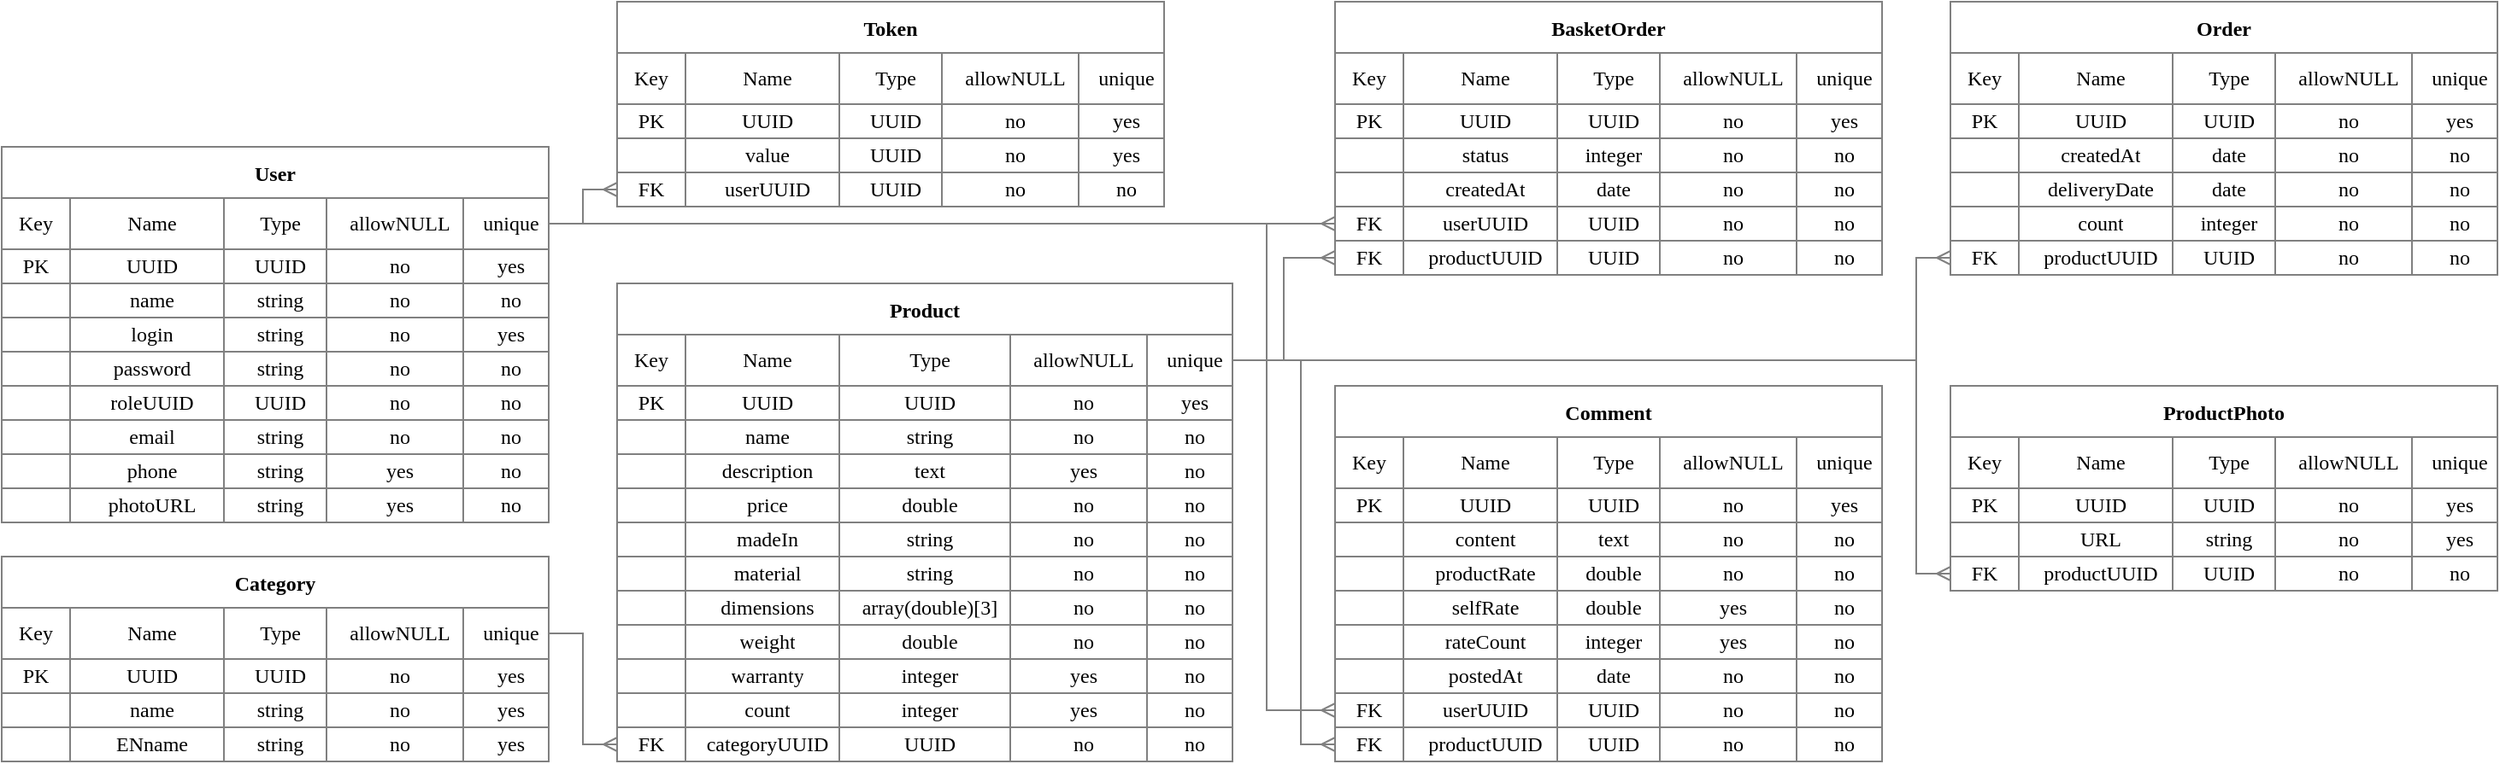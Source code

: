 <mxfile version="15.4.0" type="device"><diagram name="Page-1" id="2ca16b54-16f6-2749-3443-fa8db7711227"><mxGraphModel dx="1488" dy="648" grid="1" gridSize="10" guides="1" tooltips="1" connect="1" arrows="1" fold="1" page="1" pageScale="1" pageWidth="1100" pageHeight="850" background="none" math="0" shadow="0"><root><mxCell id="0"/><mxCell id="1" parent="0"/><mxCell id="YBRG5_7hk0QAaWC_4vEQ-12" value="User" style="shape=table;startSize=30;container=1;collapsible=0;childLayout=tableLayout;fixedRows=1;rowLines=1;fontStyle=1;align=center;pointerEvents=1;rounded=0;shadow=0;glass=0;sketch=0;fontFamily=Times New Roman;labelBackgroundColor=none;strokeColor=#808080;fillColor=#FFFFFF;" parent="1" vertex="1"><mxGeometry y="200" width="320" height="220" as="geometry"/></mxCell><mxCell id="Dn3mP1lUtyszpKkPDtvO-44" style="shape=partialRectangle;html=1;whiteSpace=wrap;collapsible=0;dropTarget=0;pointerEvents=1;fillColor=none;top=0;left=0;bottom=1;right=0;points=[[0,0.5],[1,0.5]];portConstraint=eastwest;rounded=0;shadow=0;glass=0;sketch=0;align=center;fontFamily=Times New Roman;labelBackgroundColor=none;strokeColor=#808080;" parent="YBRG5_7hk0QAaWC_4vEQ-12" vertex="1"><mxGeometry y="30" width="320" height="30" as="geometry"/></mxCell><mxCell id="Dn3mP1lUtyszpKkPDtvO-45" value="Key" style="shape=partialRectangle;html=1;whiteSpace=wrap;connectable=0;fillColor=none;top=0;left=0;bottom=0;right=0;overflow=hidden;pointerEvents=1;rounded=0;shadow=0;glass=0;sketch=0;align=center;fontFamily=Times New Roman;labelBackgroundColor=none;strokeColor=#808080;" parent="Dn3mP1lUtyszpKkPDtvO-44" vertex="1"><mxGeometry width="40" height="30" as="geometry"><mxRectangle width="40" height="30" as="alternateBounds"/></mxGeometry></mxCell><mxCell id="Dn3mP1lUtyszpKkPDtvO-46" value="Name" style="shape=partialRectangle;html=1;whiteSpace=wrap;connectable=0;fillColor=none;top=0;left=0;bottom=0;right=0;align=center;spacingLeft=6;overflow=hidden;pointerEvents=1;rounded=0;shadow=0;glass=0;sketch=0;fontFamily=Times New Roman;labelBackgroundColor=none;strokeColor=#808080;" parent="Dn3mP1lUtyszpKkPDtvO-44" vertex="1"><mxGeometry x="40" width="90" height="30" as="geometry"><mxRectangle width="90" height="30" as="alternateBounds"/></mxGeometry></mxCell><mxCell id="Dn3mP1lUtyszpKkPDtvO-47" value="Type" style="shape=partialRectangle;html=1;whiteSpace=wrap;connectable=0;fillColor=none;top=0;left=0;bottom=0;right=0;align=center;spacingLeft=6;overflow=hidden;pointerEvents=1;rounded=0;shadow=0;glass=0;sketch=0;fontFamily=Times New Roman;labelBackgroundColor=none;strokeColor=#808080;" parent="Dn3mP1lUtyszpKkPDtvO-44" vertex="1"><mxGeometry x="130" width="60" height="30" as="geometry"><mxRectangle width="60" height="30" as="alternateBounds"/></mxGeometry></mxCell><mxCell id="Dn3mP1lUtyszpKkPDtvO-48" value="allowNULL" style="shape=partialRectangle;html=1;whiteSpace=wrap;connectable=0;fillColor=none;top=0;left=0;bottom=0;right=0;align=center;spacingLeft=6;overflow=hidden;pointerEvents=1;rounded=0;shadow=0;glass=0;sketch=0;fontFamily=Times New Roman;labelBackgroundColor=none;strokeColor=#808080;" parent="Dn3mP1lUtyszpKkPDtvO-44" vertex="1"><mxGeometry x="190" width="80" height="30" as="geometry"><mxRectangle width="80" height="30" as="alternateBounds"/></mxGeometry></mxCell><mxCell id="Dn3mP1lUtyszpKkPDtvO-49" value="unique" style="shape=partialRectangle;html=1;whiteSpace=wrap;connectable=0;fillColor=none;top=0;left=0;bottom=0;right=0;align=center;spacingLeft=6;overflow=hidden;pointerEvents=1;rounded=0;shadow=0;glass=0;sketch=0;fontFamily=Times New Roman;labelBackgroundColor=none;strokeColor=#808080;" parent="Dn3mP1lUtyszpKkPDtvO-44" vertex="1"><mxGeometry x="270" width="50" height="30" as="geometry"><mxRectangle width="50" height="30" as="alternateBounds"/></mxGeometry></mxCell><mxCell id="YBRG5_7hk0QAaWC_4vEQ-13" value="" style="shape=partialRectangle;html=1;whiteSpace=wrap;collapsible=0;dropTarget=0;pointerEvents=1;fillColor=none;top=0;left=0;bottom=1;right=0;points=[[0,0.5],[1,0.5]];portConstraint=eastwest;rounded=0;shadow=0;glass=0;sketch=0;align=center;fontFamily=Times New Roman;labelBackgroundColor=none;strokeColor=#808080;" parent="YBRG5_7hk0QAaWC_4vEQ-12" vertex="1"><mxGeometry y="60" width="320" height="20" as="geometry"/></mxCell><mxCell id="YBRG5_7hk0QAaWC_4vEQ-14" value="PK" style="shape=partialRectangle;html=1;whiteSpace=wrap;connectable=0;fillColor=none;top=0;left=0;bottom=0;right=0;overflow=hidden;pointerEvents=1;rounded=0;shadow=0;glass=0;sketch=0;align=center;fontFamily=Times New Roman;labelBackgroundColor=none;strokeColor=#808080;" parent="YBRG5_7hk0QAaWC_4vEQ-13" vertex="1"><mxGeometry width="40" height="20" as="geometry"><mxRectangle width="40" height="20" as="alternateBounds"/></mxGeometry></mxCell><mxCell id="YBRG5_7hk0QAaWC_4vEQ-15" value="UUID" style="shape=partialRectangle;html=1;whiteSpace=wrap;connectable=0;fillColor=none;top=0;left=0;bottom=0;right=0;align=center;spacingLeft=6;overflow=hidden;pointerEvents=1;rounded=0;shadow=0;glass=0;sketch=0;fontFamily=Times New Roman;labelBackgroundColor=none;strokeColor=#808080;" parent="YBRG5_7hk0QAaWC_4vEQ-13" vertex="1"><mxGeometry x="40" width="90" height="20" as="geometry"><mxRectangle width="90" height="20" as="alternateBounds"/></mxGeometry></mxCell><mxCell id="Dn3mP1lUtyszpKkPDtvO-1" value="UUID" style="shape=partialRectangle;html=1;whiteSpace=wrap;connectable=0;fillColor=none;top=0;left=0;bottom=0;right=0;align=center;spacingLeft=6;overflow=hidden;pointerEvents=1;rounded=0;shadow=0;glass=0;sketch=0;fontFamily=Times New Roman;labelBackgroundColor=none;strokeColor=#808080;" parent="YBRG5_7hk0QAaWC_4vEQ-13" vertex="1"><mxGeometry x="130" width="60" height="20" as="geometry"><mxRectangle width="60" height="20" as="alternateBounds"/></mxGeometry></mxCell><mxCell id="Dn3mP1lUtyszpKkPDtvO-28" value="no" style="shape=partialRectangle;html=1;whiteSpace=wrap;connectable=0;fillColor=none;top=0;left=0;bottom=0;right=0;align=center;spacingLeft=6;overflow=hidden;pointerEvents=1;rounded=0;shadow=0;glass=0;sketch=0;fontFamily=Times New Roman;labelBackgroundColor=none;strokeColor=#808080;" parent="YBRG5_7hk0QAaWC_4vEQ-13" vertex="1"><mxGeometry x="190" width="80" height="20" as="geometry"><mxRectangle width="80" height="20" as="alternateBounds"/></mxGeometry></mxCell><mxCell id="Dn3mP1lUtyszpKkPDtvO-36" value="&lt;span&gt;yes&lt;/span&gt;" style="shape=partialRectangle;html=1;whiteSpace=wrap;connectable=0;fillColor=none;top=0;left=0;bottom=0;right=0;align=center;spacingLeft=6;overflow=hidden;pointerEvents=1;rounded=0;shadow=0;glass=0;sketch=0;fontFamily=Times New Roman;labelBackgroundColor=none;strokeColor=#808080;" parent="YBRG5_7hk0QAaWC_4vEQ-13" vertex="1"><mxGeometry x="270" width="50" height="20" as="geometry"><mxRectangle width="50" height="20" as="alternateBounds"/></mxGeometry></mxCell><mxCell id="YBRG5_7hk0QAaWC_4vEQ-16" value="" style="shape=partialRectangle;html=1;whiteSpace=wrap;collapsible=0;dropTarget=0;pointerEvents=1;fillColor=none;top=0;left=0;bottom=0;right=0;points=[[0,0.5],[1,0.5]];portConstraint=eastwest;rounded=0;shadow=0;glass=0;sketch=0;align=center;fontFamily=Times New Roman;labelBackgroundColor=none;strokeColor=#808080;" parent="YBRG5_7hk0QAaWC_4vEQ-12" vertex="1"><mxGeometry y="80" width="320" height="20" as="geometry"/></mxCell><mxCell id="YBRG5_7hk0QAaWC_4vEQ-17" value="" style="shape=partialRectangle;html=1;whiteSpace=wrap;connectable=0;fillColor=none;top=0;left=0;bottom=0;right=0;overflow=hidden;pointerEvents=1;rounded=0;shadow=0;glass=0;sketch=0;align=center;fontFamily=Times New Roman;labelBackgroundColor=none;strokeColor=#808080;" parent="YBRG5_7hk0QAaWC_4vEQ-16" vertex="1"><mxGeometry width="40" height="20" as="geometry"><mxRectangle width="40" height="20" as="alternateBounds"/></mxGeometry></mxCell><mxCell id="YBRG5_7hk0QAaWC_4vEQ-18" value="name" style="shape=partialRectangle;html=1;whiteSpace=wrap;connectable=0;fillColor=none;top=0;left=0;bottom=0;right=0;align=center;spacingLeft=6;overflow=hidden;pointerEvents=1;rounded=0;shadow=0;glass=0;sketch=0;fontFamily=Times New Roman;labelBackgroundColor=none;strokeColor=#808080;" parent="YBRG5_7hk0QAaWC_4vEQ-16" vertex="1"><mxGeometry x="40" width="90" height="20" as="geometry"><mxRectangle width="90" height="20" as="alternateBounds"/></mxGeometry></mxCell><mxCell id="Dn3mP1lUtyszpKkPDtvO-2" value="string" style="shape=partialRectangle;html=1;whiteSpace=wrap;connectable=0;fillColor=none;top=0;left=0;bottom=0;right=0;align=center;spacingLeft=6;overflow=hidden;pointerEvents=1;rounded=0;shadow=0;glass=0;sketch=0;fontFamily=Times New Roman;labelBackgroundColor=none;strokeColor=#808080;" parent="YBRG5_7hk0QAaWC_4vEQ-16" vertex="1"><mxGeometry x="130" width="60" height="20" as="geometry"><mxRectangle width="60" height="20" as="alternateBounds"/></mxGeometry></mxCell><mxCell id="Dn3mP1lUtyszpKkPDtvO-29" value="no" style="shape=partialRectangle;html=1;whiteSpace=wrap;connectable=0;fillColor=none;top=0;left=0;bottom=0;right=0;align=center;spacingLeft=6;overflow=hidden;pointerEvents=1;rounded=0;shadow=0;glass=0;sketch=0;fontFamily=Times New Roman;labelBackgroundColor=none;strokeColor=#808080;" parent="YBRG5_7hk0QAaWC_4vEQ-16" vertex="1"><mxGeometry x="190" width="80" height="20" as="geometry"><mxRectangle width="80" height="20" as="alternateBounds"/></mxGeometry></mxCell><mxCell id="Dn3mP1lUtyszpKkPDtvO-37" value="&lt;span&gt;no&lt;/span&gt;" style="shape=partialRectangle;html=1;whiteSpace=wrap;connectable=0;fillColor=none;top=0;left=0;bottom=0;right=0;align=center;spacingLeft=6;overflow=hidden;pointerEvents=1;rounded=0;shadow=0;glass=0;sketch=0;fontFamily=Times New Roman;labelBackgroundColor=none;strokeColor=#808080;" parent="YBRG5_7hk0QAaWC_4vEQ-16" vertex="1"><mxGeometry x="270" width="50" height="20" as="geometry"><mxRectangle width="50" height="20" as="alternateBounds"/></mxGeometry></mxCell><mxCell id="YBRG5_7hk0QAaWC_4vEQ-19" value="" style="shape=partialRectangle;html=1;whiteSpace=wrap;collapsible=0;dropTarget=0;pointerEvents=1;fillColor=none;top=0;left=0;bottom=0;right=0;points=[[0,0.5],[1,0.5]];portConstraint=eastwest;rounded=0;shadow=0;glass=0;sketch=0;align=center;fontFamily=Times New Roman;labelBackgroundColor=none;strokeColor=#808080;" parent="YBRG5_7hk0QAaWC_4vEQ-12" vertex="1"><mxGeometry y="100" width="320" height="20" as="geometry"/></mxCell><mxCell id="YBRG5_7hk0QAaWC_4vEQ-20" value="" style="shape=partialRectangle;html=1;whiteSpace=wrap;connectable=0;fillColor=none;top=0;left=0;bottom=0;right=0;overflow=hidden;pointerEvents=1;rounded=0;shadow=0;glass=0;sketch=0;align=center;fontFamily=Times New Roman;labelBackgroundColor=none;strokeColor=#808080;" parent="YBRG5_7hk0QAaWC_4vEQ-19" vertex="1"><mxGeometry width="40" height="20" as="geometry"><mxRectangle width="40" height="20" as="alternateBounds"/></mxGeometry></mxCell><mxCell id="YBRG5_7hk0QAaWC_4vEQ-21" value="login" style="shape=partialRectangle;html=1;whiteSpace=wrap;connectable=0;fillColor=none;top=0;left=0;bottom=0;right=0;align=center;spacingLeft=6;overflow=hidden;pointerEvents=1;rounded=0;shadow=0;glass=0;sketch=0;fontFamily=Times New Roman;labelBackgroundColor=none;strokeColor=#808080;" parent="YBRG5_7hk0QAaWC_4vEQ-19" vertex="1"><mxGeometry x="40" width="90" height="20" as="geometry"><mxRectangle width="90" height="20" as="alternateBounds"/></mxGeometry></mxCell><mxCell id="Dn3mP1lUtyszpKkPDtvO-3" value="string" style="shape=partialRectangle;html=1;whiteSpace=wrap;connectable=0;fillColor=none;top=0;left=0;bottom=0;right=0;align=center;spacingLeft=6;overflow=hidden;pointerEvents=1;rounded=0;shadow=0;glass=0;sketch=0;fontFamily=Times New Roman;labelBackgroundColor=none;strokeColor=#808080;" parent="YBRG5_7hk0QAaWC_4vEQ-19" vertex="1"><mxGeometry x="130" width="60" height="20" as="geometry"><mxRectangle width="60" height="20" as="alternateBounds"/></mxGeometry></mxCell><mxCell id="Dn3mP1lUtyszpKkPDtvO-30" value="no" style="shape=partialRectangle;html=1;whiteSpace=wrap;connectable=0;fillColor=none;top=0;left=0;bottom=0;right=0;align=center;spacingLeft=6;overflow=hidden;pointerEvents=1;rounded=0;shadow=0;glass=0;sketch=0;fontFamily=Times New Roman;labelBackgroundColor=none;strokeColor=#808080;" parent="YBRG5_7hk0QAaWC_4vEQ-19" vertex="1"><mxGeometry x="190" width="80" height="20" as="geometry"><mxRectangle width="80" height="20" as="alternateBounds"/></mxGeometry></mxCell><mxCell id="Dn3mP1lUtyszpKkPDtvO-38" value="&lt;span&gt;yes&lt;/span&gt;" style="shape=partialRectangle;html=1;whiteSpace=wrap;connectable=0;fillColor=none;top=0;left=0;bottom=0;right=0;align=center;spacingLeft=6;overflow=hidden;pointerEvents=1;rounded=0;shadow=0;glass=0;sketch=0;fontFamily=Times New Roman;labelBackgroundColor=none;strokeColor=#808080;" parent="YBRG5_7hk0QAaWC_4vEQ-19" vertex="1"><mxGeometry x="270" width="50" height="20" as="geometry"><mxRectangle width="50" height="20" as="alternateBounds"/></mxGeometry></mxCell><mxCell id="YBRG5_7hk0QAaWC_4vEQ-84" style="shape=partialRectangle;html=1;whiteSpace=wrap;collapsible=0;dropTarget=0;pointerEvents=1;fillColor=none;top=0;left=0;bottom=0;right=0;points=[[0,0.5],[1,0.5]];portConstraint=eastwest;rounded=0;shadow=0;glass=0;sketch=0;align=center;fontFamily=Times New Roman;labelBackgroundColor=none;strokeColor=#808080;" parent="YBRG5_7hk0QAaWC_4vEQ-12" vertex="1"><mxGeometry y="120" width="320" height="20" as="geometry"/></mxCell><mxCell id="YBRG5_7hk0QAaWC_4vEQ-85" style="shape=partialRectangle;html=1;whiteSpace=wrap;connectable=0;fillColor=none;top=0;left=0;bottom=0;right=0;overflow=hidden;pointerEvents=1;rounded=0;shadow=0;glass=0;sketch=0;align=center;fontFamily=Times New Roman;labelBackgroundColor=none;strokeColor=#808080;" parent="YBRG5_7hk0QAaWC_4vEQ-84" vertex="1"><mxGeometry width="40" height="20" as="geometry"><mxRectangle width="40" height="20" as="alternateBounds"/></mxGeometry></mxCell><mxCell id="YBRG5_7hk0QAaWC_4vEQ-86" value="password" style="shape=partialRectangle;html=1;whiteSpace=wrap;connectable=0;fillColor=none;top=0;left=0;bottom=0;right=0;align=center;spacingLeft=6;overflow=hidden;pointerEvents=1;rounded=0;shadow=0;glass=0;sketch=0;fontFamily=Times New Roman;labelBackgroundColor=none;strokeColor=#808080;" parent="YBRG5_7hk0QAaWC_4vEQ-84" vertex="1"><mxGeometry x="40" width="90" height="20" as="geometry"><mxRectangle width="90" height="20" as="alternateBounds"/></mxGeometry></mxCell><mxCell id="Dn3mP1lUtyszpKkPDtvO-4" value="string" style="shape=partialRectangle;html=1;whiteSpace=wrap;connectable=0;fillColor=none;top=0;left=0;bottom=0;right=0;align=center;spacingLeft=6;overflow=hidden;pointerEvents=1;rounded=0;shadow=0;glass=0;sketch=0;fontFamily=Times New Roman;labelBackgroundColor=none;strokeColor=#808080;" parent="YBRG5_7hk0QAaWC_4vEQ-84" vertex="1"><mxGeometry x="130" width="60" height="20" as="geometry"><mxRectangle width="60" height="20" as="alternateBounds"/></mxGeometry></mxCell><mxCell id="Dn3mP1lUtyszpKkPDtvO-31" value="no" style="shape=partialRectangle;html=1;whiteSpace=wrap;connectable=0;fillColor=none;top=0;left=0;bottom=0;right=0;align=center;spacingLeft=6;overflow=hidden;pointerEvents=1;rounded=0;shadow=0;glass=0;sketch=0;fontFamily=Times New Roman;labelBackgroundColor=none;strokeColor=#808080;" parent="YBRG5_7hk0QAaWC_4vEQ-84" vertex="1"><mxGeometry x="190" width="80" height="20" as="geometry"><mxRectangle width="80" height="20" as="alternateBounds"/></mxGeometry></mxCell><mxCell id="Dn3mP1lUtyszpKkPDtvO-39" value="&lt;span&gt;no&lt;/span&gt;" style="shape=partialRectangle;html=1;whiteSpace=wrap;connectable=0;fillColor=none;top=0;left=0;bottom=0;right=0;align=center;spacingLeft=6;overflow=hidden;pointerEvents=1;rounded=0;shadow=0;glass=0;sketch=0;fontFamily=Times New Roman;labelBackgroundColor=none;strokeColor=#808080;" parent="YBRG5_7hk0QAaWC_4vEQ-84" vertex="1"><mxGeometry x="270" width="50" height="20" as="geometry"><mxRectangle width="50" height="20" as="alternateBounds"/></mxGeometry></mxCell><mxCell id="YBRG5_7hk0QAaWC_4vEQ-87" style="shape=partialRectangle;html=1;whiteSpace=wrap;collapsible=0;dropTarget=0;pointerEvents=1;fillColor=none;top=0;left=0;bottom=0;right=0;points=[[0,0.5],[1,0.5]];portConstraint=eastwest;rounded=0;shadow=0;glass=0;sketch=0;align=center;fontFamily=Times New Roman;labelBackgroundColor=none;strokeColor=#808080;" parent="YBRG5_7hk0QAaWC_4vEQ-12" vertex="1"><mxGeometry y="140" width="320" height="20" as="geometry"/></mxCell><mxCell id="YBRG5_7hk0QAaWC_4vEQ-88" style="shape=partialRectangle;html=1;whiteSpace=wrap;connectable=0;fillColor=none;top=0;left=0;bottom=0;right=0;overflow=hidden;pointerEvents=1;rounded=0;shadow=0;glass=0;sketch=0;align=center;fontFamily=Times New Roman;labelBackgroundColor=none;strokeColor=#808080;" parent="YBRG5_7hk0QAaWC_4vEQ-87" vertex="1"><mxGeometry width="40" height="20" as="geometry"><mxRectangle width="40" height="20" as="alternateBounds"/></mxGeometry></mxCell><mxCell id="YBRG5_7hk0QAaWC_4vEQ-89" value="roleUUID" style="shape=partialRectangle;html=1;whiteSpace=wrap;connectable=0;fillColor=none;top=0;left=0;bottom=0;right=0;align=center;spacingLeft=6;overflow=hidden;pointerEvents=1;rounded=0;shadow=0;glass=0;sketch=0;fontFamily=Times New Roman;labelBackgroundColor=none;strokeColor=#808080;" parent="YBRG5_7hk0QAaWC_4vEQ-87" vertex="1"><mxGeometry x="40" width="90" height="20" as="geometry"><mxRectangle width="90" height="20" as="alternateBounds"/></mxGeometry></mxCell><mxCell id="Dn3mP1lUtyszpKkPDtvO-5" value="UUID" style="shape=partialRectangle;html=1;whiteSpace=wrap;connectable=0;fillColor=none;top=0;left=0;bottom=0;right=0;align=center;spacingLeft=6;overflow=hidden;pointerEvents=1;rounded=0;shadow=0;glass=0;sketch=0;fontFamily=Times New Roman;labelBackgroundColor=none;strokeColor=#808080;" parent="YBRG5_7hk0QAaWC_4vEQ-87" vertex="1"><mxGeometry x="130" width="60" height="20" as="geometry"><mxRectangle width="60" height="20" as="alternateBounds"/></mxGeometry></mxCell><mxCell id="Dn3mP1lUtyszpKkPDtvO-32" value="&lt;span&gt;no&lt;/span&gt;" style="shape=partialRectangle;html=1;whiteSpace=wrap;connectable=0;fillColor=none;top=0;left=0;bottom=0;right=0;align=center;spacingLeft=6;overflow=hidden;pointerEvents=1;rounded=0;shadow=0;glass=0;sketch=0;fontFamily=Times New Roman;labelBackgroundColor=none;strokeColor=#808080;" parent="YBRG5_7hk0QAaWC_4vEQ-87" vertex="1"><mxGeometry x="190" width="80" height="20" as="geometry"><mxRectangle width="80" height="20" as="alternateBounds"/></mxGeometry></mxCell><mxCell id="Dn3mP1lUtyszpKkPDtvO-40" value="&lt;span&gt;no&lt;/span&gt;" style="shape=partialRectangle;html=1;whiteSpace=wrap;connectable=0;fillColor=none;top=0;left=0;bottom=0;right=0;align=center;spacingLeft=6;overflow=hidden;pointerEvents=1;rounded=0;shadow=0;glass=0;sketch=0;fontFamily=Times New Roman;labelBackgroundColor=none;strokeColor=#808080;" parent="YBRG5_7hk0QAaWC_4vEQ-87" vertex="1"><mxGeometry x="270" width="50" height="20" as="geometry"><mxRectangle width="50" height="20" as="alternateBounds"/></mxGeometry></mxCell><mxCell id="Dn3mP1lUtyszpKkPDtvO-6" style="shape=partialRectangle;html=1;whiteSpace=wrap;collapsible=0;dropTarget=0;pointerEvents=1;fillColor=none;top=0;left=0;bottom=0;right=0;points=[[0,0.5],[1,0.5]];portConstraint=eastwest;rounded=0;shadow=0;glass=0;sketch=0;align=center;fontFamily=Times New Roman;labelBackgroundColor=none;strokeColor=#808080;" parent="YBRG5_7hk0QAaWC_4vEQ-12" vertex="1"><mxGeometry y="160" width="320" height="20" as="geometry"/></mxCell><mxCell id="Dn3mP1lUtyszpKkPDtvO-7" style="shape=partialRectangle;html=1;whiteSpace=wrap;connectable=0;fillColor=none;top=0;left=0;bottom=0;right=0;overflow=hidden;pointerEvents=1;rounded=0;shadow=0;glass=0;sketch=0;align=center;fontFamily=Times New Roman;labelBackgroundColor=none;strokeColor=#808080;" parent="Dn3mP1lUtyszpKkPDtvO-6" vertex="1"><mxGeometry width="40" height="20" as="geometry"><mxRectangle width="40" height="20" as="alternateBounds"/></mxGeometry></mxCell><mxCell id="Dn3mP1lUtyszpKkPDtvO-8" value="email" style="shape=partialRectangle;html=1;whiteSpace=wrap;connectable=0;fillColor=none;top=0;left=0;bottom=0;right=0;align=center;spacingLeft=6;overflow=hidden;pointerEvents=1;rounded=0;shadow=0;glass=0;sketch=0;fontFamily=Times New Roman;labelBackgroundColor=none;strokeColor=#808080;" parent="Dn3mP1lUtyszpKkPDtvO-6" vertex="1"><mxGeometry x="40" width="90" height="20" as="geometry"><mxRectangle width="90" height="20" as="alternateBounds"/></mxGeometry></mxCell><mxCell id="Dn3mP1lUtyszpKkPDtvO-9" value="string" style="shape=partialRectangle;html=1;whiteSpace=wrap;connectable=0;fillColor=none;top=0;left=0;bottom=0;right=0;align=center;spacingLeft=6;overflow=hidden;pointerEvents=1;rounded=0;shadow=0;glass=0;sketch=0;fontFamily=Times New Roman;labelBackgroundColor=none;strokeColor=#808080;" parent="Dn3mP1lUtyszpKkPDtvO-6" vertex="1"><mxGeometry x="130" width="60" height="20" as="geometry"><mxRectangle width="60" height="20" as="alternateBounds"/></mxGeometry></mxCell><mxCell id="Dn3mP1lUtyszpKkPDtvO-33" value="&lt;span&gt;no&lt;/span&gt;" style="shape=partialRectangle;html=1;whiteSpace=wrap;connectable=0;fillColor=none;top=0;left=0;bottom=0;right=0;align=center;spacingLeft=6;overflow=hidden;pointerEvents=1;rounded=0;shadow=0;glass=0;sketch=0;fontFamily=Times New Roman;labelBackgroundColor=none;strokeColor=#808080;" parent="Dn3mP1lUtyszpKkPDtvO-6" vertex="1"><mxGeometry x="190" width="80" height="20" as="geometry"><mxRectangle width="80" height="20" as="alternateBounds"/></mxGeometry></mxCell><mxCell id="Dn3mP1lUtyszpKkPDtvO-41" value="&lt;span&gt;no&lt;/span&gt;" style="shape=partialRectangle;html=1;whiteSpace=wrap;connectable=0;fillColor=none;top=0;left=0;bottom=0;right=0;align=center;spacingLeft=6;overflow=hidden;pointerEvents=1;rounded=0;shadow=0;glass=0;sketch=0;fontFamily=Times New Roman;labelBackgroundColor=none;strokeColor=#808080;" parent="Dn3mP1lUtyszpKkPDtvO-6" vertex="1"><mxGeometry x="270" width="50" height="20" as="geometry"><mxRectangle width="50" height="20" as="alternateBounds"/></mxGeometry></mxCell><mxCell id="Dn3mP1lUtyszpKkPDtvO-10" style="shape=partialRectangle;html=1;whiteSpace=wrap;collapsible=0;dropTarget=0;pointerEvents=1;fillColor=none;top=0;left=0;bottom=0;right=0;points=[[0,0.5],[1,0.5]];portConstraint=eastwest;rounded=0;shadow=0;glass=0;sketch=0;align=center;fontFamily=Times New Roman;labelBackgroundColor=none;strokeColor=#808080;" parent="YBRG5_7hk0QAaWC_4vEQ-12" vertex="1"><mxGeometry y="180" width="320" height="20" as="geometry"/></mxCell><mxCell id="Dn3mP1lUtyszpKkPDtvO-11" style="shape=partialRectangle;html=1;whiteSpace=wrap;connectable=0;fillColor=none;top=0;left=0;bottom=0;right=0;overflow=hidden;pointerEvents=1;rounded=0;shadow=0;glass=0;sketch=0;align=center;fontFamily=Times New Roman;labelBackgroundColor=none;strokeColor=#808080;" parent="Dn3mP1lUtyszpKkPDtvO-10" vertex="1"><mxGeometry width="40" height="20" as="geometry"><mxRectangle width="40" height="20" as="alternateBounds"/></mxGeometry></mxCell><mxCell id="Dn3mP1lUtyszpKkPDtvO-12" value="phone" style="shape=partialRectangle;html=1;whiteSpace=wrap;connectable=0;fillColor=none;top=0;left=0;bottom=0;right=0;align=center;spacingLeft=6;overflow=hidden;pointerEvents=1;rounded=0;shadow=0;glass=0;sketch=0;fontFamily=Times New Roman;labelBackgroundColor=none;strokeColor=#808080;" parent="Dn3mP1lUtyszpKkPDtvO-10" vertex="1"><mxGeometry x="40" width="90" height="20" as="geometry"><mxRectangle width="90" height="20" as="alternateBounds"/></mxGeometry></mxCell><mxCell id="Dn3mP1lUtyszpKkPDtvO-13" value="string" style="shape=partialRectangle;html=1;whiteSpace=wrap;connectable=0;fillColor=none;top=0;left=0;bottom=0;right=0;align=center;spacingLeft=6;overflow=hidden;pointerEvents=1;rounded=0;shadow=0;glass=0;sketch=0;fontFamily=Times New Roman;labelBackgroundColor=none;strokeColor=#808080;" parent="Dn3mP1lUtyszpKkPDtvO-10" vertex="1"><mxGeometry x="130" width="60" height="20" as="geometry"><mxRectangle width="60" height="20" as="alternateBounds"/></mxGeometry></mxCell><mxCell id="Dn3mP1lUtyszpKkPDtvO-34" value="yes" style="shape=partialRectangle;html=1;whiteSpace=wrap;connectable=0;fillColor=none;top=0;left=0;bottom=0;right=0;align=center;spacingLeft=6;overflow=hidden;pointerEvents=1;rounded=0;shadow=0;glass=0;sketch=0;fontFamily=Times New Roman;labelBackgroundColor=none;strokeColor=#808080;" parent="Dn3mP1lUtyszpKkPDtvO-10" vertex="1"><mxGeometry x="190" width="80" height="20" as="geometry"><mxRectangle width="80" height="20" as="alternateBounds"/></mxGeometry></mxCell><mxCell id="Dn3mP1lUtyszpKkPDtvO-42" value="&lt;span&gt;no&lt;/span&gt;" style="shape=partialRectangle;html=1;whiteSpace=wrap;connectable=0;fillColor=none;top=0;left=0;bottom=0;right=0;align=center;spacingLeft=6;overflow=hidden;pointerEvents=1;rounded=0;shadow=0;glass=0;sketch=0;fontFamily=Times New Roman;labelBackgroundColor=none;strokeColor=#808080;" parent="Dn3mP1lUtyszpKkPDtvO-10" vertex="1"><mxGeometry x="270" width="50" height="20" as="geometry"><mxRectangle width="50" height="20" as="alternateBounds"/></mxGeometry></mxCell><mxCell id="Dn3mP1lUtyszpKkPDtvO-14" style="shape=partialRectangle;html=1;whiteSpace=wrap;collapsible=0;dropTarget=0;pointerEvents=1;fillColor=none;top=0;left=0;bottom=0;right=0;points=[[0,0.5],[1,0.5]];portConstraint=eastwest;rounded=0;shadow=0;glass=0;sketch=0;align=center;fontFamily=Times New Roman;labelBackgroundColor=none;strokeColor=#808080;" parent="YBRG5_7hk0QAaWC_4vEQ-12" vertex="1"><mxGeometry y="200" width="320" height="20" as="geometry"/></mxCell><mxCell id="Dn3mP1lUtyszpKkPDtvO-15" style="shape=partialRectangle;html=1;whiteSpace=wrap;connectable=0;fillColor=none;top=0;left=0;bottom=0;right=0;overflow=hidden;pointerEvents=1;rounded=0;shadow=0;glass=0;sketch=0;align=center;fontFamily=Times New Roman;labelBackgroundColor=none;strokeColor=#808080;" parent="Dn3mP1lUtyszpKkPDtvO-14" vertex="1"><mxGeometry width="40" height="20" as="geometry"><mxRectangle width="40" height="20" as="alternateBounds"/></mxGeometry></mxCell><mxCell id="Dn3mP1lUtyszpKkPDtvO-16" value="photoURL" style="shape=partialRectangle;html=1;whiteSpace=wrap;connectable=0;fillColor=none;top=0;left=0;bottom=0;right=0;align=center;spacingLeft=6;overflow=hidden;pointerEvents=1;rounded=0;shadow=0;glass=0;sketch=0;fontFamily=Times New Roman;labelBackgroundColor=none;strokeColor=#808080;" parent="Dn3mP1lUtyszpKkPDtvO-14" vertex="1"><mxGeometry x="40" width="90" height="20" as="geometry"><mxRectangle width="90" height="20" as="alternateBounds"/></mxGeometry></mxCell><mxCell id="Dn3mP1lUtyszpKkPDtvO-17" value="string" style="shape=partialRectangle;html=1;whiteSpace=wrap;connectable=0;fillColor=none;top=0;left=0;bottom=0;right=0;align=center;spacingLeft=6;overflow=hidden;pointerEvents=1;rounded=0;shadow=0;glass=0;sketch=0;fontFamily=Times New Roman;labelBackgroundColor=none;strokeColor=#808080;" parent="Dn3mP1lUtyszpKkPDtvO-14" vertex="1"><mxGeometry x="130" width="60" height="20" as="geometry"><mxRectangle width="60" height="20" as="alternateBounds"/></mxGeometry></mxCell><mxCell id="Dn3mP1lUtyszpKkPDtvO-35" value="yes" style="shape=partialRectangle;html=1;whiteSpace=wrap;connectable=0;fillColor=none;top=0;left=0;bottom=0;right=0;align=center;spacingLeft=6;overflow=hidden;pointerEvents=1;rounded=0;shadow=0;glass=0;sketch=0;fontFamily=Times New Roman;labelBackgroundColor=none;strokeColor=#808080;" parent="Dn3mP1lUtyszpKkPDtvO-14" vertex="1"><mxGeometry x="190" width="80" height="20" as="geometry"><mxRectangle width="80" height="20" as="alternateBounds"/></mxGeometry></mxCell><mxCell id="Dn3mP1lUtyszpKkPDtvO-43" value="&lt;span&gt;no&lt;/span&gt;" style="shape=partialRectangle;html=1;whiteSpace=wrap;connectable=0;fillColor=none;top=0;left=0;bottom=0;right=0;align=center;spacingLeft=6;overflow=hidden;pointerEvents=1;rounded=0;shadow=0;glass=0;sketch=0;fontFamily=Times New Roman;labelBackgroundColor=none;strokeColor=#808080;" parent="Dn3mP1lUtyszpKkPDtvO-14" vertex="1"><mxGeometry x="270" width="50" height="20" as="geometry"><mxRectangle width="50" height="20" as="alternateBounds"/></mxGeometry></mxCell><mxCell id="Dn3mP1lUtyszpKkPDtvO-18" value="Token" style="shape=table;startSize=30;container=1;collapsible=0;childLayout=tableLayout;fixedRows=1;rowLines=1;fontStyle=1;align=center;pointerEvents=1;rounded=0;shadow=0;glass=0;sketch=0;fillColor=#ffffff;strokeColor=#808080;fontFamily=Times New Roman;labelBackgroundColor=none;" parent="1" vertex="1"><mxGeometry x="360" y="115" width="320" height="120" as="geometry"/></mxCell><mxCell id="Dn3mP1lUtyszpKkPDtvO-71" style="shape=partialRectangle;html=1;whiteSpace=wrap;collapsible=0;dropTarget=0;pointerEvents=1;fillColor=none;top=0;left=0;bottom=1;right=0;points=[[0,0.5],[1,0.5]];portConstraint=eastwest;rounded=0;shadow=0;glass=0;sketch=0;align=center;fontFamily=Times New Roman;labelBackgroundColor=none;strokeColor=#808080;" parent="Dn3mP1lUtyszpKkPDtvO-18" vertex="1"><mxGeometry y="30" width="320" height="30" as="geometry"/></mxCell><mxCell id="Dn3mP1lUtyszpKkPDtvO-72" value="Key" style="shape=partialRectangle;html=1;whiteSpace=wrap;connectable=0;fillColor=none;top=0;left=0;bottom=0;right=0;overflow=hidden;pointerEvents=1;rounded=0;shadow=0;glass=0;sketch=0;align=center;fontFamily=Times New Roman;labelBackgroundColor=none;strokeColor=#808080;" parent="Dn3mP1lUtyszpKkPDtvO-71" vertex="1"><mxGeometry width="40" height="30" as="geometry"><mxRectangle width="40" height="30" as="alternateBounds"/></mxGeometry></mxCell><mxCell id="Dn3mP1lUtyszpKkPDtvO-73" value="Name" style="shape=partialRectangle;html=1;whiteSpace=wrap;connectable=0;fillColor=none;top=0;left=0;bottom=0;right=0;align=center;spacingLeft=6;overflow=hidden;pointerEvents=1;rounded=0;shadow=0;glass=0;sketch=0;fontFamily=Times New Roman;labelBackgroundColor=none;strokeColor=#808080;" parent="Dn3mP1lUtyszpKkPDtvO-71" vertex="1"><mxGeometry x="40" width="90" height="30" as="geometry"><mxRectangle width="90" height="30" as="alternateBounds"/></mxGeometry></mxCell><mxCell id="Dn3mP1lUtyszpKkPDtvO-74" value="Type" style="shape=partialRectangle;html=1;whiteSpace=wrap;connectable=0;fillColor=none;top=0;left=0;bottom=0;right=0;align=center;spacingLeft=6;overflow=hidden;pointerEvents=1;rounded=0;shadow=0;glass=0;sketch=0;fontFamily=Times New Roman;labelBackgroundColor=none;strokeColor=#808080;" parent="Dn3mP1lUtyszpKkPDtvO-71" vertex="1"><mxGeometry x="130" width="60" height="30" as="geometry"><mxRectangle width="60" height="30" as="alternateBounds"/></mxGeometry></mxCell><mxCell id="Dn3mP1lUtyszpKkPDtvO-75" value="&lt;span&gt;allowNULL&lt;/span&gt;" style="shape=partialRectangle;html=1;whiteSpace=wrap;connectable=0;fillColor=none;top=0;left=0;bottom=0;right=0;align=center;spacingLeft=6;overflow=hidden;pointerEvents=1;rounded=0;shadow=0;glass=0;sketch=0;fontFamily=Times New Roman;labelBackgroundColor=none;strokeColor=#808080;" parent="Dn3mP1lUtyszpKkPDtvO-71" vertex="1"><mxGeometry x="190" width="80" height="30" as="geometry"><mxRectangle width="80" height="30" as="alternateBounds"/></mxGeometry></mxCell><mxCell id="Dn3mP1lUtyszpKkPDtvO-76" value="&lt;span&gt;unique&lt;/span&gt;" style="shape=partialRectangle;html=1;whiteSpace=wrap;connectable=0;fillColor=none;top=0;left=0;bottom=0;right=0;align=center;spacingLeft=6;overflow=hidden;pointerEvents=1;rounded=0;shadow=0;glass=0;sketch=0;fontFamily=Times New Roman;labelBackgroundColor=none;strokeColor=#808080;" parent="Dn3mP1lUtyszpKkPDtvO-71" vertex="1"><mxGeometry x="270" width="50" height="30" as="geometry"><mxRectangle width="50" height="30" as="alternateBounds"/></mxGeometry></mxCell><mxCell id="Dn3mP1lUtyszpKkPDtvO-19" value="" style="shape=partialRectangle;html=1;whiteSpace=wrap;collapsible=0;dropTarget=0;pointerEvents=1;fillColor=none;top=0;left=0;bottom=1;right=0;points=[[0,0.5],[1,0.5]];portConstraint=eastwest;rounded=0;shadow=0;glass=0;sketch=0;align=center;fontFamily=Times New Roman;labelBackgroundColor=none;strokeColor=#808080;" parent="Dn3mP1lUtyszpKkPDtvO-18" vertex="1"><mxGeometry y="60" width="320" height="20" as="geometry"/></mxCell><mxCell id="Dn3mP1lUtyszpKkPDtvO-20" value="PK" style="shape=partialRectangle;html=1;whiteSpace=wrap;connectable=0;fillColor=none;top=0;left=0;bottom=0;right=0;overflow=hidden;pointerEvents=1;rounded=0;shadow=0;glass=0;sketch=0;align=center;fontFamily=Times New Roman;labelBackgroundColor=none;strokeColor=#808080;" parent="Dn3mP1lUtyszpKkPDtvO-19" vertex="1"><mxGeometry width="40" height="20" as="geometry"><mxRectangle width="40" height="20" as="alternateBounds"/></mxGeometry></mxCell><mxCell id="Dn3mP1lUtyszpKkPDtvO-21" value="UUID" style="shape=partialRectangle;html=1;whiteSpace=wrap;connectable=0;fillColor=none;top=0;left=0;bottom=0;right=0;align=center;spacingLeft=6;overflow=hidden;pointerEvents=1;rounded=0;shadow=0;glass=0;sketch=0;fontFamily=Times New Roman;labelBackgroundColor=none;strokeColor=#808080;" parent="Dn3mP1lUtyszpKkPDtvO-19" vertex="1"><mxGeometry x="40" width="90" height="20" as="geometry"><mxRectangle width="90" height="20" as="alternateBounds"/></mxGeometry></mxCell><mxCell id="Dn3mP1lUtyszpKkPDtvO-62" value="UUID" style="shape=partialRectangle;html=1;whiteSpace=wrap;connectable=0;fillColor=none;top=0;left=0;bottom=0;right=0;align=center;spacingLeft=6;overflow=hidden;pointerEvents=1;rounded=0;shadow=0;glass=0;sketch=0;fontFamily=Times New Roman;labelBackgroundColor=none;strokeColor=#808080;" parent="Dn3mP1lUtyszpKkPDtvO-19" vertex="1"><mxGeometry x="130" width="60" height="20" as="geometry"><mxRectangle width="60" height="20" as="alternateBounds"/></mxGeometry></mxCell><mxCell id="Dn3mP1lUtyszpKkPDtvO-65" value="no" style="shape=partialRectangle;html=1;whiteSpace=wrap;connectable=0;fillColor=none;top=0;left=0;bottom=0;right=0;align=center;spacingLeft=6;overflow=hidden;pointerEvents=1;rounded=0;shadow=0;glass=0;sketch=0;fontFamily=Times New Roman;labelBackgroundColor=none;strokeColor=#808080;" parent="Dn3mP1lUtyszpKkPDtvO-19" vertex="1"><mxGeometry x="190" width="80" height="20" as="geometry"><mxRectangle width="80" height="20" as="alternateBounds"/></mxGeometry></mxCell><mxCell id="Dn3mP1lUtyszpKkPDtvO-68" value="yes" style="shape=partialRectangle;html=1;whiteSpace=wrap;connectable=0;fillColor=none;top=0;left=0;bottom=0;right=0;align=center;spacingLeft=6;overflow=hidden;pointerEvents=1;rounded=0;shadow=0;glass=0;sketch=0;fontFamily=Times New Roman;labelBackgroundColor=none;strokeColor=#808080;" parent="Dn3mP1lUtyszpKkPDtvO-19" vertex="1"><mxGeometry x="270" width="50" height="20" as="geometry"><mxRectangle width="50" height="20" as="alternateBounds"/></mxGeometry></mxCell><mxCell id="Dn3mP1lUtyszpKkPDtvO-22" value="" style="shape=partialRectangle;html=1;whiteSpace=wrap;collapsible=0;dropTarget=0;pointerEvents=1;fillColor=none;top=0;left=0;bottom=0;right=0;points=[[0,0.5],[1,0.5]];portConstraint=eastwest;rounded=0;shadow=0;glass=0;sketch=0;align=center;fontFamily=Times New Roman;labelBackgroundColor=none;strokeColor=#808080;" parent="Dn3mP1lUtyszpKkPDtvO-18" vertex="1"><mxGeometry y="80" width="320" height="20" as="geometry"/></mxCell><mxCell id="Dn3mP1lUtyszpKkPDtvO-23" value="" style="shape=partialRectangle;html=1;whiteSpace=wrap;connectable=0;fillColor=none;top=0;left=0;bottom=0;right=0;overflow=hidden;pointerEvents=1;rounded=0;shadow=0;glass=0;sketch=0;align=center;fontFamily=Times New Roman;labelBackgroundColor=none;strokeColor=#808080;" parent="Dn3mP1lUtyszpKkPDtvO-22" vertex="1"><mxGeometry width="40" height="20" as="geometry"><mxRectangle width="40" height="20" as="alternateBounds"/></mxGeometry></mxCell><mxCell id="Dn3mP1lUtyszpKkPDtvO-24" value="value" style="shape=partialRectangle;html=1;whiteSpace=wrap;connectable=0;fillColor=none;top=0;left=0;bottom=0;right=0;align=center;spacingLeft=6;overflow=hidden;pointerEvents=1;rounded=0;shadow=0;glass=0;sketch=0;fontFamily=Times New Roman;labelBackgroundColor=none;strokeColor=#808080;" parent="Dn3mP1lUtyszpKkPDtvO-22" vertex="1"><mxGeometry x="40" width="90" height="20" as="geometry"><mxRectangle width="90" height="20" as="alternateBounds"/></mxGeometry></mxCell><mxCell id="Dn3mP1lUtyszpKkPDtvO-63" value="UUID" style="shape=partialRectangle;html=1;whiteSpace=wrap;connectable=0;fillColor=none;top=0;left=0;bottom=0;right=0;align=center;spacingLeft=6;overflow=hidden;pointerEvents=1;rounded=0;shadow=0;glass=0;sketch=0;fontFamily=Times New Roman;labelBackgroundColor=none;strokeColor=#808080;" parent="Dn3mP1lUtyszpKkPDtvO-22" vertex="1"><mxGeometry x="130" width="60" height="20" as="geometry"><mxRectangle width="60" height="20" as="alternateBounds"/></mxGeometry></mxCell><mxCell id="Dn3mP1lUtyszpKkPDtvO-66" value="no" style="shape=partialRectangle;html=1;whiteSpace=wrap;connectable=0;fillColor=none;top=0;left=0;bottom=0;right=0;align=center;spacingLeft=6;overflow=hidden;pointerEvents=1;rounded=0;shadow=0;glass=0;sketch=0;fontFamily=Times New Roman;labelBackgroundColor=none;strokeColor=#808080;" parent="Dn3mP1lUtyszpKkPDtvO-22" vertex="1"><mxGeometry x="190" width="80" height="20" as="geometry"><mxRectangle width="80" height="20" as="alternateBounds"/></mxGeometry></mxCell><mxCell id="Dn3mP1lUtyszpKkPDtvO-69" value="yes" style="shape=partialRectangle;html=1;whiteSpace=wrap;connectable=0;fillColor=none;top=0;left=0;bottom=0;right=0;align=center;spacingLeft=6;overflow=hidden;pointerEvents=1;rounded=0;shadow=0;glass=0;sketch=0;fontFamily=Times New Roman;labelBackgroundColor=none;strokeColor=#808080;" parent="Dn3mP1lUtyszpKkPDtvO-22" vertex="1"><mxGeometry x="270" width="50" height="20" as="geometry"><mxRectangle width="50" height="20" as="alternateBounds"/></mxGeometry></mxCell><mxCell id="Dn3mP1lUtyszpKkPDtvO-25" value="" style="shape=partialRectangle;html=1;whiteSpace=wrap;collapsible=0;dropTarget=0;pointerEvents=1;fillColor=none;top=0;left=0;bottom=0;right=0;points=[[0,0.5],[1,0.5]];portConstraint=eastwest;rounded=0;shadow=0;glass=0;sketch=0;align=center;fontFamily=Times New Roman;labelBackgroundColor=none;strokeColor=#808080;" parent="Dn3mP1lUtyszpKkPDtvO-18" vertex="1"><mxGeometry y="100" width="320" height="20" as="geometry"/></mxCell><mxCell id="Dn3mP1lUtyszpKkPDtvO-26" value="FK" style="shape=partialRectangle;html=1;whiteSpace=wrap;connectable=0;fillColor=none;top=0;left=0;bottom=0;right=0;overflow=hidden;pointerEvents=1;rounded=0;shadow=0;glass=0;sketch=0;align=center;fontFamily=Times New Roman;labelBackgroundColor=none;strokeColor=#808080;" parent="Dn3mP1lUtyszpKkPDtvO-25" vertex="1"><mxGeometry width="40" height="20" as="geometry"><mxRectangle width="40" height="20" as="alternateBounds"/></mxGeometry></mxCell><mxCell id="Dn3mP1lUtyszpKkPDtvO-27" value="userUUID" style="shape=partialRectangle;html=1;whiteSpace=wrap;connectable=0;fillColor=none;top=0;left=0;bottom=0;right=0;align=center;spacingLeft=6;overflow=hidden;pointerEvents=1;rounded=0;shadow=0;glass=0;sketch=0;fontFamily=Times New Roman;labelBackgroundColor=none;strokeColor=#808080;" parent="Dn3mP1lUtyszpKkPDtvO-25" vertex="1"><mxGeometry x="40" width="90" height="20" as="geometry"><mxRectangle width="90" height="20" as="alternateBounds"/></mxGeometry></mxCell><mxCell id="Dn3mP1lUtyszpKkPDtvO-64" value="UUID" style="shape=partialRectangle;html=1;whiteSpace=wrap;connectable=0;fillColor=none;top=0;left=0;bottom=0;right=0;align=center;spacingLeft=6;overflow=hidden;pointerEvents=1;rounded=0;shadow=0;glass=0;sketch=0;fontFamily=Times New Roman;labelBackgroundColor=none;strokeColor=#808080;" parent="Dn3mP1lUtyszpKkPDtvO-25" vertex="1"><mxGeometry x="130" width="60" height="20" as="geometry"><mxRectangle width="60" height="20" as="alternateBounds"/></mxGeometry></mxCell><mxCell id="Dn3mP1lUtyszpKkPDtvO-67" value="no" style="shape=partialRectangle;html=1;whiteSpace=wrap;connectable=0;fillColor=none;top=0;left=0;bottom=0;right=0;align=center;spacingLeft=6;overflow=hidden;pointerEvents=1;rounded=0;shadow=0;glass=0;sketch=0;fontFamily=Times New Roman;labelBackgroundColor=none;strokeColor=#808080;" parent="Dn3mP1lUtyszpKkPDtvO-25" vertex="1"><mxGeometry x="190" width="80" height="20" as="geometry"><mxRectangle width="80" height="20" as="alternateBounds"/></mxGeometry></mxCell><mxCell id="Dn3mP1lUtyszpKkPDtvO-70" value="no" style="shape=partialRectangle;html=1;whiteSpace=wrap;connectable=0;fillColor=none;top=0;left=0;bottom=0;right=0;align=center;spacingLeft=6;overflow=hidden;pointerEvents=1;rounded=0;shadow=0;glass=0;sketch=0;fontFamily=Times New Roman;labelBackgroundColor=none;strokeColor=#808080;" parent="Dn3mP1lUtyszpKkPDtvO-25" vertex="1"><mxGeometry x="270" width="50" height="20" as="geometry"><mxRectangle width="50" height="20" as="alternateBounds"/></mxGeometry></mxCell><mxCell id="Dn3mP1lUtyszpKkPDtvO-102" value="Comment" style="shape=table;startSize=30;container=1;collapsible=0;childLayout=tableLayout;fixedRows=1;rowLines=1;fontStyle=1;align=center;pointerEvents=1;rounded=0;shadow=0;glass=0;sketch=0;fillColor=#ffffff;strokeColor=#808080;fontFamily=Times New Roman;labelBackgroundColor=none;" parent="1" vertex="1"><mxGeometry x="780" y="340" width="320" height="220" as="geometry"/></mxCell><mxCell id="Dn3mP1lUtyszpKkPDtvO-103" style="shape=partialRectangle;html=1;whiteSpace=wrap;collapsible=0;dropTarget=0;pointerEvents=1;fillColor=none;top=0;left=0;bottom=1;right=0;points=[[0,0.5],[1,0.5]];portConstraint=eastwest;rounded=0;shadow=0;glass=0;sketch=0;align=center;fontFamily=Times New Roman;labelBackgroundColor=none;strokeColor=#808080;" parent="Dn3mP1lUtyszpKkPDtvO-102" vertex="1"><mxGeometry y="30" width="320" height="30" as="geometry"/></mxCell><mxCell id="Dn3mP1lUtyszpKkPDtvO-104" value="Key" style="shape=partialRectangle;html=1;whiteSpace=wrap;connectable=0;fillColor=none;top=0;left=0;bottom=0;right=0;overflow=hidden;pointerEvents=1;rounded=0;shadow=0;glass=0;sketch=0;align=center;fontFamily=Times New Roman;labelBackgroundColor=none;strokeColor=#808080;" parent="Dn3mP1lUtyszpKkPDtvO-103" vertex="1"><mxGeometry width="40" height="30" as="geometry"><mxRectangle width="40" height="30" as="alternateBounds"/></mxGeometry></mxCell><mxCell id="Dn3mP1lUtyszpKkPDtvO-105" value="Name" style="shape=partialRectangle;html=1;whiteSpace=wrap;connectable=0;fillColor=none;top=0;left=0;bottom=0;right=0;align=center;spacingLeft=6;overflow=hidden;pointerEvents=1;rounded=0;shadow=0;glass=0;sketch=0;fontFamily=Times New Roman;labelBackgroundColor=none;strokeColor=#808080;" parent="Dn3mP1lUtyszpKkPDtvO-103" vertex="1"><mxGeometry x="40" width="90" height="30" as="geometry"><mxRectangle width="90" height="30" as="alternateBounds"/></mxGeometry></mxCell><mxCell id="Dn3mP1lUtyszpKkPDtvO-106" value="Type" style="shape=partialRectangle;html=1;whiteSpace=wrap;connectable=0;fillColor=none;top=0;left=0;bottom=0;right=0;align=center;spacingLeft=6;overflow=hidden;pointerEvents=1;rounded=0;shadow=0;glass=0;sketch=0;fontFamily=Times New Roman;labelBackgroundColor=none;strokeColor=#808080;" parent="Dn3mP1lUtyszpKkPDtvO-103" vertex="1"><mxGeometry x="130" width="60" height="30" as="geometry"><mxRectangle width="60" height="30" as="alternateBounds"/></mxGeometry></mxCell><mxCell id="Dn3mP1lUtyszpKkPDtvO-107" value="&lt;span&gt;allowNULL&lt;/span&gt;" style="shape=partialRectangle;html=1;whiteSpace=wrap;connectable=0;fillColor=none;top=0;left=0;bottom=0;right=0;align=center;spacingLeft=6;overflow=hidden;pointerEvents=1;rounded=0;shadow=0;glass=0;sketch=0;fontFamily=Times New Roman;labelBackgroundColor=none;strokeColor=#808080;" parent="Dn3mP1lUtyszpKkPDtvO-103" vertex="1"><mxGeometry x="190" width="80" height="30" as="geometry"><mxRectangle width="80" height="30" as="alternateBounds"/></mxGeometry></mxCell><mxCell id="Dn3mP1lUtyszpKkPDtvO-108" value="&lt;span&gt;unique&lt;/span&gt;" style="shape=partialRectangle;html=1;whiteSpace=wrap;connectable=0;fillColor=none;top=0;left=0;bottom=0;right=0;align=center;spacingLeft=6;overflow=hidden;pointerEvents=1;rounded=0;shadow=0;glass=0;sketch=0;fontFamily=Times New Roman;labelBackgroundColor=none;strokeColor=#808080;" parent="Dn3mP1lUtyszpKkPDtvO-103" vertex="1"><mxGeometry x="270" width="50" height="30" as="geometry"><mxRectangle width="50" height="30" as="alternateBounds"/></mxGeometry></mxCell><mxCell id="Dn3mP1lUtyszpKkPDtvO-109" value="" style="shape=partialRectangle;html=1;whiteSpace=wrap;collapsible=0;dropTarget=0;pointerEvents=1;fillColor=none;top=0;left=0;bottom=1;right=0;points=[[0,0.5],[1,0.5]];portConstraint=eastwest;rounded=0;shadow=0;glass=0;sketch=0;align=center;fontFamily=Times New Roman;labelBackgroundColor=none;strokeColor=#808080;" parent="Dn3mP1lUtyszpKkPDtvO-102" vertex="1"><mxGeometry y="60" width="320" height="20" as="geometry"/></mxCell><mxCell id="Dn3mP1lUtyszpKkPDtvO-110" value="PK" style="shape=partialRectangle;html=1;whiteSpace=wrap;connectable=0;fillColor=none;top=0;left=0;bottom=0;right=0;overflow=hidden;pointerEvents=1;rounded=0;shadow=0;glass=0;sketch=0;align=center;fontFamily=Times New Roman;labelBackgroundColor=none;strokeColor=#808080;" parent="Dn3mP1lUtyszpKkPDtvO-109" vertex="1"><mxGeometry width="40" height="20" as="geometry"><mxRectangle width="40" height="20" as="alternateBounds"/></mxGeometry></mxCell><mxCell id="Dn3mP1lUtyszpKkPDtvO-111" value="UUID" style="shape=partialRectangle;html=1;whiteSpace=wrap;connectable=0;fillColor=none;top=0;left=0;bottom=0;right=0;align=center;spacingLeft=6;overflow=hidden;pointerEvents=1;rounded=0;shadow=0;glass=0;sketch=0;fontFamily=Times New Roman;labelBackgroundColor=none;strokeColor=#808080;" parent="Dn3mP1lUtyszpKkPDtvO-109" vertex="1"><mxGeometry x="40" width="90" height="20" as="geometry"><mxRectangle width="90" height="20" as="alternateBounds"/></mxGeometry></mxCell><mxCell id="Dn3mP1lUtyszpKkPDtvO-112" value="UUID" style="shape=partialRectangle;html=1;whiteSpace=wrap;connectable=0;fillColor=none;top=0;left=0;bottom=0;right=0;align=center;spacingLeft=6;overflow=hidden;pointerEvents=1;rounded=0;shadow=0;glass=0;sketch=0;fontFamily=Times New Roman;labelBackgroundColor=none;strokeColor=#808080;" parent="Dn3mP1lUtyszpKkPDtvO-109" vertex="1"><mxGeometry x="130" width="60" height="20" as="geometry"><mxRectangle width="60" height="20" as="alternateBounds"/></mxGeometry></mxCell><mxCell id="Dn3mP1lUtyszpKkPDtvO-113" value="no" style="shape=partialRectangle;html=1;whiteSpace=wrap;connectable=0;fillColor=none;top=0;left=0;bottom=0;right=0;align=center;spacingLeft=6;overflow=hidden;pointerEvents=1;rounded=0;shadow=0;glass=0;sketch=0;fontFamily=Times New Roman;labelBackgroundColor=none;strokeColor=#808080;" parent="Dn3mP1lUtyszpKkPDtvO-109" vertex="1"><mxGeometry x="190" width="80" height="20" as="geometry"><mxRectangle width="80" height="20" as="alternateBounds"/></mxGeometry></mxCell><mxCell id="Dn3mP1lUtyszpKkPDtvO-114" value="yes" style="shape=partialRectangle;html=1;whiteSpace=wrap;connectable=0;fillColor=none;top=0;left=0;bottom=0;right=0;align=center;spacingLeft=6;overflow=hidden;pointerEvents=1;rounded=0;shadow=0;glass=0;sketch=0;fontFamily=Times New Roman;labelBackgroundColor=none;strokeColor=#808080;" parent="Dn3mP1lUtyszpKkPDtvO-109" vertex="1"><mxGeometry x="270" width="50" height="20" as="geometry"><mxRectangle width="50" height="20" as="alternateBounds"/></mxGeometry></mxCell><mxCell id="Dn3mP1lUtyszpKkPDtvO-121" value="" style="shape=partialRectangle;html=1;whiteSpace=wrap;collapsible=0;dropTarget=0;pointerEvents=1;fillColor=none;top=0;left=0;bottom=0;right=0;points=[[0,0.5],[1,0.5]];portConstraint=eastwest;rounded=0;shadow=0;glass=0;sketch=0;align=center;fontFamily=Times New Roman;labelBackgroundColor=none;strokeColor=#808080;" parent="Dn3mP1lUtyszpKkPDtvO-102" vertex="1"><mxGeometry y="80" width="320" height="20" as="geometry"/></mxCell><mxCell id="Dn3mP1lUtyszpKkPDtvO-122" value="" style="shape=partialRectangle;html=1;whiteSpace=wrap;connectable=0;fillColor=none;top=0;left=0;bottom=0;right=0;overflow=hidden;pointerEvents=1;rounded=0;shadow=0;glass=0;sketch=0;align=center;fontFamily=Times New Roman;labelBackgroundColor=none;strokeColor=#808080;" parent="Dn3mP1lUtyszpKkPDtvO-121" vertex="1"><mxGeometry width="40" height="20" as="geometry"><mxRectangle width="40" height="20" as="alternateBounds"/></mxGeometry></mxCell><mxCell id="Dn3mP1lUtyszpKkPDtvO-123" value="content" style="shape=partialRectangle;html=1;whiteSpace=wrap;connectable=0;fillColor=none;top=0;left=0;bottom=0;right=0;align=center;spacingLeft=6;overflow=hidden;pointerEvents=1;rounded=0;shadow=0;glass=0;sketch=0;fontFamily=Times New Roman;labelBackgroundColor=none;strokeColor=#808080;" parent="Dn3mP1lUtyszpKkPDtvO-121" vertex="1"><mxGeometry x="40" width="90" height="20" as="geometry"><mxRectangle width="90" height="20" as="alternateBounds"/></mxGeometry></mxCell><mxCell id="Dn3mP1lUtyszpKkPDtvO-124" value="text" style="shape=partialRectangle;html=1;whiteSpace=wrap;connectable=0;fillColor=none;top=0;left=0;bottom=0;right=0;align=center;spacingLeft=6;overflow=hidden;pointerEvents=1;rounded=0;shadow=0;glass=0;sketch=0;fontFamily=Times New Roman;labelBackgroundColor=none;strokeColor=#808080;" parent="Dn3mP1lUtyszpKkPDtvO-121" vertex="1"><mxGeometry x="130" width="60" height="20" as="geometry"><mxRectangle width="60" height="20" as="alternateBounds"/></mxGeometry></mxCell><mxCell id="Dn3mP1lUtyszpKkPDtvO-125" value="no" style="shape=partialRectangle;html=1;whiteSpace=wrap;connectable=0;fillColor=none;top=0;left=0;bottom=0;right=0;align=center;spacingLeft=6;overflow=hidden;pointerEvents=1;rounded=0;shadow=0;glass=0;sketch=0;fontFamily=Times New Roman;labelBackgroundColor=none;strokeColor=#808080;" parent="Dn3mP1lUtyszpKkPDtvO-121" vertex="1"><mxGeometry x="190" width="80" height="20" as="geometry"><mxRectangle width="80" height="20" as="alternateBounds"/></mxGeometry></mxCell><mxCell id="Dn3mP1lUtyszpKkPDtvO-126" value="no" style="shape=partialRectangle;html=1;whiteSpace=wrap;connectable=0;fillColor=none;top=0;left=0;bottom=0;right=0;align=center;spacingLeft=6;overflow=hidden;pointerEvents=1;rounded=0;shadow=0;glass=0;sketch=0;fontFamily=Times New Roman;labelBackgroundColor=none;strokeColor=#808080;" parent="Dn3mP1lUtyszpKkPDtvO-121" vertex="1"><mxGeometry x="270" width="50" height="20" as="geometry"><mxRectangle width="50" height="20" as="alternateBounds"/></mxGeometry></mxCell><mxCell id="Dn3mP1lUtyszpKkPDtvO-166" style="shape=partialRectangle;html=1;whiteSpace=wrap;collapsible=0;dropTarget=0;pointerEvents=1;fillColor=none;top=0;left=0;bottom=0;right=0;points=[[0,0.5],[1,0.5]];portConstraint=eastwest;rounded=0;shadow=0;glass=0;sketch=0;align=center;fontFamily=Times New Roman;labelBackgroundColor=none;strokeColor=#808080;" parent="Dn3mP1lUtyszpKkPDtvO-102" vertex="1"><mxGeometry y="100" width="320" height="20" as="geometry"/></mxCell><mxCell id="Dn3mP1lUtyszpKkPDtvO-167" style="shape=partialRectangle;html=1;whiteSpace=wrap;connectable=0;fillColor=none;top=0;left=0;bottom=0;right=0;overflow=hidden;pointerEvents=1;rounded=0;shadow=0;glass=0;sketch=0;align=center;fontFamily=Times New Roman;labelBackgroundColor=none;strokeColor=#808080;" parent="Dn3mP1lUtyszpKkPDtvO-166" vertex="1"><mxGeometry width="40" height="20" as="geometry"><mxRectangle width="40" height="20" as="alternateBounds"/></mxGeometry></mxCell><mxCell id="Dn3mP1lUtyszpKkPDtvO-168" value="productRate" style="shape=partialRectangle;html=1;whiteSpace=wrap;connectable=0;fillColor=none;top=0;left=0;bottom=0;right=0;align=center;spacingLeft=6;overflow=hidden;pointerEvents=1;rounded=0;shadow=0;glass=0;sketch=0;fontFamily=Times New Roman;labelBackgroundColor=none;strokeColor=#808080;" parent="Dn3mP1lUtyszpKkPDtvO-166" vertex="1"><mxGeometry x="40" width="90" height="20" as="geometry"><mxRectangle width="90" height="20" as="alternateBounds"/></mxGeometry></mxCell><mxCell id="Dn3mP1lUtyszpKkPDtvO-169" value="double" style="shape=partialRectangle;html=1;whiteSpace=wrap;connectable=0;fillColor=none;top=0;left=0;bottom=0;right=0;align=center;spacingLeft=6;overflow=hidden;pointerEvents=1;rounded=0;shadow=0;glass=0;sketch=0;fontFamily=Times New Roman;labelBackgroundColor=none;strokeColor=#808080;" parent="Dn3mP1lUtyszpKkPDtvO-166" vertex="1"><mxGeometry x="130" width="60" height="20" as="geometry"><mxRectangle width="60" height="20" as="alternateBounds"/></mxGeometry></mxCell><mxCell id="Dn3mP1lUtyszpKkPDtvO-170" value="no" style="shape=partialRectangle;html=1;whiteSpace=wrap;connectable=0;fillColor=none;top=0;left=0;bottom=0;right=0;align=center;spacingLeft=6;overflow=hidden;pointerEvents=1;rounded=0;shadow=0;glass=0;sketch=0;fontFamily=Times New Roman;labelBackgroundColor=none;strokeColor=#808080;" parent="Dn3mP1lUtyszpKkPDtvO-166" vertex="1"><mxGeometry x="190" width="80" height="20" as="geometry"><mxRectangle width="80" height="20" as="alternateBounds"/></mxGeometry></mxCell><mxCell id="Dn3mP1lUtyszpKkPDtvO-171" value="no" style="shape=partialRectangle;html=1;whiteSpace=wrap;connectable=0;fillColor=none;top=0;left=0;bottom=0;right=0;align=center;spacingLeft=6;overflow=hidden;pointerEvents=1;rounded=0;shadow=0;glass=0;sketch=0;fontFamily=Times New Roman;labelBackgroundColor=none;strokeColor=#808080;" parent="Dn3mP1lUtyszpKkPDtvO-166" vertex="1"><mxGeometry x="270" width="50" height="20" as="geometry"><mxRectangle width="50" height="20" as="alternateBounds"/></mxGeometry></mxCell><mxCell id="Dn3mP1lUtyszpKkPDtvO-172" style="shape=partialRectangle;html=1;whiteSpace=wrap;collapsible=0;dropTarget=0;pointerEvents=1;fillColor=none;top=0;left=0;bottom=0;right=0;points=[[0,0.5],[1,0.5]];portConstraint=eastwest;rounded=0;shadow=0;glass=0;sketch=0;align=center;fontFamily=Times New Roman;labelBackgroundColor=none;strokeColor=#808080;" parent="Dn3mP1lUtyszpKkPDtvO-102" vertex="1"><mxGeometry y="120" width="320" height="20" as="geometry"/></mxCell><mxCell id="Dn3mP1lUtyszpKkPDtvO-173" style="shape=partialRectangle;html=1;whiteSpace=wrap;connectable=0;fillColor=none;top=0;left=0;bottom=0;right=0;overflow=hidden;pointerEvents=1;rounded=0;shadow=0;glass=0;sketch=0;align=center;fontFamily=Times New Roman;labelBackgroundColor=none;strokeColor=#808080;" parent="Dn3mP1lUtyszpKkPDtvO-172" vertex="1"><mxGeometry width="40" height="20" as="geometry"><mxRectangle width="40" height="20" as="alternateBounds"/></mxGeometry></mxCell><mxCell id="Dn3mP1lUtyszpKkPDtvO-174" value="selfRate" style="shape=partialRectangle;html=1;whiteSpace=wrap;connectable=0;fillColor=none;top=0;left=0;bottom=0;right=0;align=center;spacingLeft=6;overflow=hidden;pointerEvents=1;rounded=0;shadow=0;glass=0;sketch=0;fontFamily=Times New Roman;labelBackgroundColor=none;strokeColor=#808080;" parent="Dn3mP1lUtyszpKkPDtvO-172" vertex="1"><mxGeometry x="40" width="90" height="20" as="geometry"><mxRectangle width="90" height="20" as="alternateBounds"/></mxGeometry></mxCell><mxCell id="Dn3mP1lUtyszpKkPDtvO-175" value="double" style="shape=partialRectangle;html=1;whiteSpace=wrap;connectable=0;fillColor=none;top=0;left=0;bottom=0;right=0;align=center;spacingLeft=6;overflow=hidden;pointerEvents=1;rounded=0;shadow=0;glass=0;sketch=0;fontFamily=Times New Roman;labelBackgroundColor=none;strokeColor=#808080;" parent="Dn3mP1lUtyszpKkPDtvO-172" vertex="1"><mxGeometry x="130" width="60" height="20" as="geometry"><mxRectangle width="60" height="20" as="alternateBounds"/></mxGeometry></mxCell><mxCell id="Dn3mP1lUtyszpKkPDtvO-176" value="yes" style="shape=partialRectangle;html=1;whiteSpace=wrap;connectable=0;fillColor=none;top=0;left=0;bottom=0;right=0;align=center;spacingLeft=6;overflow=hidden;pointerEvents=1;rounded=0;shadow=0;glass=0;sketch=0;fontFamily=Times New Roman;labelBackgroundColor=none;strokeColor=#808080;" parent="Dn3mP1lUtyszpKkPDtvO-172" vertex="1"><mxGeometry x="190" width="80" height="20" as="geometry"><mxRectangle width="80" height="20" as="alternateBounds"/></mxGeometry></mxCell><mxCell id="Dn3mP1lUtyszpKkPDtvO-177" value="no" style="shape=partialRectangle;html=1;whiteSpace=wrap;connectable=0;fillColor=none;top=0;left=0;bottom=0;right=0;align=center;spacingLeft=6;overflow=hidden;pointerEvents=1;rounded=0;shadow=0;glass=0;sketch=0;fontFamily=Times New Roman;labelBackgroundColor=none;strokeColor=#808080;" parent="Dn3mP1lUtyszpKkPDtvO-172" vertex="1"><mxGeometry x="270" width="50" height="20" as="geometry"><mxRectangle width="50" height="20" as="alternateBounds"/></mxGeometry></mxCell><mxCell id="Dn3mP1lUtyszpKkPDtvO-178" style="shape=partialRectangle;html=1;whiteSpace=wrap;collapsible=0;dropTarget=0;pointerEvents=1;fillColor=none;top=0;left=0;bottom=0;right=0;points=[[0,0.5],[1,0.5]];portConstraint=eastwest;rounded=0;shadow=0;glass=0;sketch=0;align=center;fontFamily=Times New Roman;labelBackgroundColor=none;strokeColor=#808080;" parent="Dn3mP1lUtyszpKkPDtvO-102" vertex="1"><mxGeometry y="140" width="320" height="20" as="geometry"/></mxCell><mxCell id="Dn3mP1lUtyszpKkPDtvO-179" style="shape=partialRectangle;html=1;whiteSpace=wrap;connectable=0;fillColor=none;top=0;left=0;bottom=0;right=0;overflow=hidden;pointerEvents=1;rounded=0;shadow=0;glass=0;sketch=0;align=center;fontFamily=Times New Roman;labelBackgroundColor=none;strokeColor=#808080;" parent="Dn3mP1lUtyszpKkPDtvO-178" vertex="1"><mxGeometry width="40" height="20" as="geometry"><mxRectangle width="40" height="20" as="alternateBounds"/></mxGeometry></mxCell><mxCell id="Dn3mP1lUtyszpKkPDtvO-180" value="rateCount" style="shape=partialRectangle;html=1;whiteSpace=wrap;connectable=0;fillColor=none;top=0;left=0;bottom=0;right=0;align=center;spacingLeft=6;overflow=hidden;pointerEvents=1;rounded=0;shadow=0;glass=0;sketch=0;fontFamily=Times New Roman;labelBackgroundColor=none;strokeColor=#808080;" parent="Dn3mP1lUtyszpKkPDtvO-178" vertex="1"><mxGeometry x="40" width="90" height="20" as="geometry"><mxRectangle width="90" height="20" as="alternateBounds"/></mxGeometry></mxCell><mxCell id="Dn3mP1lUtyszpKkPDtvO-181" value="integer" style="shape=partialRectangle;html=1;whiteSpace=wrap;connectable=0;fillColor=none;top=0;left=0;bottom=0;right=0;align=center;spacingLeft=6;overflow=hidden;pointerEvents=1;rounded=0;shadow=0;glass=0;sketch=0;fontFamily=Times New Roman;labelBackgroundColor=none;strokeColor=#808080;" parent="Dn3mP1lUtyszpKkPDtvO-178" vertex="1"><mxGeometry x="130" width="60" height="20" as="geometry"><mxRectangle width="60" height="20" as="alternateBounds"/></mxGeometry></mxCell><mxCell id="Dn3mP1lUtyszpKkPDtvO-182" value="yes" style="shape=partialRectangle;html=1;whiteSpace=wrap;connectable=0;fillColor=none;top=0;left=0;bottom=0;right=0;align=center;spacingLeft=6;overflow=hidden;pointerEvents=1;rounded=0;shadow=0;glass=0;sketch=0;fontFamily=Times New Roman;labelBackgroundColor=none;strokeColor=#808080;" parent="Dn3mP1lUtyszpKkPDtvO-178" vertex="1"><mxGeometry x="190" width="80" height="20" as="geometry"><mxRectangle width="80" height="20" as="alternateBounds"/></mxGeometry></mxCell><mxCell id="Dn3mP1lUtyszpKkPDtvO-183" value="no" style="shape=partialRectangle;html=1;whiteSpace=wrap;connectable=0;fillColor=none;top=0;left=0;bottom=0;right=0;align=center;spacingLeft=6;overflow=hidden;pointerEvents=1;rounded=0;shadow=0;glass=0;sketch=0;fontFamily=Times New Roman;labelBackgroundColor=none;strokeColor=#808080;" parent="Dn3mP1lUtyszpKkPDtvO-178" vertex="1"><mxGeometry x="270" width="50" height="20" as="geometry"><mxRectangle width="50" height="20" as="alternateBounds"/></mxGeometry></mxCell><mxCell id="Dn3mP1lUtyszpKkPDtvO-190" style="shape=partialRectangle;html=1;whiteSpace=wrap;collapsible=0;dropTarget=0;pointerEvents=1;fillColor=none;top=0;left=0;bottom=0;right=0;points=[[0,0.5],[1,0.5]];portConstraint=eastwest;rounded=0;shadow=0;glass=0;sketch=0;align=center;fontFamily=Times New Roman;labelBackgroundColor=none;strokeColor=#808080;" parent="Dn3mP1lUtyszpKkPDtvO-102" vertex="1"><mxGeometry y="160" width="320" height="20" as="geometry"/></mxCell><mxCell id="Dn3mP1lUtyszpKkPDtvO-191" style="shape=partialRectangle;html=1;whiteSpace=wrap;connectable=0;fillColor=none;top=0;left=0;bottom=0;right=0;overflow=hidden;pointerEvents=1;rounded=0;shadow=0;glass=0;sketch=0;align=center;fontFamily=Times New Roman;labelBackgroundColor=none;strokeColor=#808080;" parent="Dn3mP1lUtyszpKkPDtvO-190" vertex="1"><mxGeometry width="40" height="20" as="geometry"><mxRectangle width="40" height="20" as="alternateBounds"/></mxGeometry></mxCell><mxCell id="Dn3mP1lUtyszpKkPDtvO-192" value="postedAt" style="shape=partialRectangle;html=1;whiteSpace=wrap;connectable=0;fillColor=none;top=0;left=0;bottom=0;right=0;align=center;spacingLeft=6;overflow=hidden;pointerEvents=1;rounded=0;shadow=0;glass=0;sketch=0;fontFamily=Times New Roman;labelBackgroundColor=none;strokeColor=#808080;" parent="Dn3mP1lUtyszpKkPDtvO-190" vertex="1"><mxGeometry x="40" width="90" height="20" as="geometry"><mxRectangle width="90" height="20" as="alternateBounds"/></mxGeometry></mxCell><mxCell id="Dn3mP1lUtyszpKkPDtvO-193" value="date" style="shape=partialRectangle;html=1;whiteSpace=wrap;connectable=0;fillColor=none;top=0;left=0;bottom=0;right=0;align=center;spacingLeft=6;overflow=hidden;pointerEvents=1;rounded=0;shadow=0;glass=0;sketch=0;fontFamily=Times New Roman;labelBackgroundColor=none;strokeColor=#808080;" parent="Dn3mP1lUtyszpKkPDtvO-190" vertex="1"><mxGeometry x="130" width="60" height="20" as="geometry"><mxRectangle width="60" height="20" as="alternateBounds"/></mxGeometry></mxCell><mxCell id="Dn3mP1lUtyszpKkPDtvO-194" value="no" style="shape=partialRectangle;html=1;whiteSpace=wrap;connectable=0;fillColor=none;top=0;left=0;bottom=0;right=0;align=center;spacingLeft=6;overflow=hidden;pointerEvents=1;rounded=0;shadow=0;glass=0;sketch=0;fontFamily=Times New Roman;labelBackgroundColor=none;strokeColor=#808080;" parent="Dn3mP1lUtyszpKkPDtvO-190" vertex="1"><mxGeometry x="190" width="80" height="20" as="geometry"><mxRectangle width="80" height="20" as="alternateBounds"/></mxGeometry></mxCell><mxCell id="Dn3mP1lUtyszpKkPDtvO-195" value="no" style="shape=partialRectangle;html=1;whiteSpace=wrap;connectable=0;fillColor=none;top=0;left=0;bottom=0;right=0;align=center;spacingLeft=6;overflow=hidden;pointerEvents=1;rounded=0;shadow=0;glass=0;sketch=0;fontFamily=Times New Roman;labelBackgroundColor=none;strokeColor=#808080;" parent="Dn3mP1lUtyszpKkPDtvO-190" vertex="1"><mxGeometry x="270" width="50" height="20" as="geometry"><mxRectangle width="50" height="20" as="alternateBounds"/></mxGeometry></mxCell><mxCell id="Dn3mP1lUtyszpKkPDtvO-115" value="" style="shape=partialRectangle;html=1;whiteSpace=wrap;collapsible=0;dropTarget=0;pointerEvents=1;fillColor=none;top=0;left=0;bottom=0;right=0;points=[[0,0.5],[1,0.5]];portConstraint=eastwest;rounded=0;shadow=0;glass=0;sketch=0;align=center;fontFamily=Times New Roman;labelBackgroundColor=none;strokeColor=#808080;" parent="Dn3mP1lUtyszpKkPDtvO-102" vertex="1"><mxGeometry y="180" width="320" height="20" as="geometry"/></mxCell><mxCell id="Dn3mP1lUtyszpKkPDtvO-116" value="&lt;span&gt;FK&lt;/span&gt;" style="shape=partialRectangle;html=1;whiteSpace=wrap;connectable=0;fillColor=none;top=0;left=0;bottom=0;right=0;overflow=hidden;pointerEvents=1;rounded=0;shadow=0;glass=0;sketch=0;align=center;fontFamily=Times New Roman;labelBackgroundColor=none;strokeColor=#808080;" parent="Dn3mP1lUtyszpKkPDtvO-115" vertex="1"><mxGeometry width="40" height="20" as="geometry"><mxRectangle width="40" height="20" as="alternateBounds"/></mxGeometry></mxCell><mxCell id="Dn3mP1lUtyszpKkPDtvO-117" value="userUUID" style="shape=partialRectangle;html=1;whiteSpace=wrap;connectable=0;fillColor=none;top=0;left=0;bottom=0;right=0;align=center;spacingLeft=6;overflow=hidden;pointerEvents=1;rounded=0;shadow=0;glass=0;sketch=0;fontFamily=Times New Roman;labelBackgroundColor=none;strokeColor=#808080;" parent="Dn3mP1lUtyszpKkPDtvO-115" vertex="1"><mxGeometry x="40" width="90" height="20" as="geometry"><mxRectangle width="90" height="20" as="alternateBounds"/></mxGeometry></mxCell><mxCell id="Dn3mP1lUtyszpKkPDtvO-118" value="UUID" style="shape=partialRectangle;html=1;whiteSpace=wrap;connectable=0;fillColor=none;top=0;left=0;bottom=0;right=0;align=center;spacingLeft=6;overflow=hidden;pointerEvents=1;rounded=0;shadow=0;glass=0;sketch=0;fontFamily=Times New Roman;labelBackgroundColor=none;strokeColor=#808080;" parent="Dn3mP1lUtyszpKkPDtvO-115" vertex="1"><mxGeometry x="130" width="60" height="20" as="geometry"><mxRectangle width="60" height="20" as="alternateBounds"/></mxGeometry></mxCell><mxCell id="Dn3mP1lUtyszpKkPDtvO-119" value="&lt;span&gt;no&lt;/span&gt;" style="shape=partialRectangle;html=1;whiteSpace=wrap;connectable=0;fillColor=none;top=0;left=0;bottom=0;right=0;align=center;spacingLeft=6;overflow=hidden;pointerEvents=1;rounded=0;shadow=0;glass=0;sketch=0;fontFamily=Times New Roman;labelBackgroundColor=none;strokeColor=#808080;" parent="Dn3mP1lUtyszpKkPDtvO-115" vertex="1"><mxGeometry x="190" width="80" height="20" as="geometry"><mxRectangle width="80" height="20" as="alternateBounds"/></mxGeometry></mxCell><mxCell id="Dn3mP1lUtyszpKkPDtvO-120" value="&lt;span&gt;no&lt;/span&gt;" style="shape=partialRectangle;html=1;whiteSpace=wrap;connectable=0;fillColor=none;top=0;left=0;bottom=0;right=0;align=center;spacingLeft=6;overflow=hidden;pointerEvents=1;rounded=0;shadow=0;glass=0;sketch=0;fontFamily=Times New Roman;labelBackgroundColor=none;strokeColor=#808080;" parent="Dn3mP1lUtyszpKkPDtvO-115" vertex="1"><mxGeometry x="270" width="50" height="20" as="geometry"><mxRectangle width="50" height="20" as="alternateBounds"/></mxGeometry></mxCell><mxCell id="Dn3mP1lUtyszpKkPDtvO-160" style="shape=partialRectangle;html=1;whiteSpace=wrap;collapsible=0;dropTarget=0;pointerEvents=1;fillColor=none;top=0;left=0;bottom=0;right=0;points=[[0,0.5],[1,0.5]];portConstraint=eastwest;rounded=0;shadow=0;glass=0;sketch=0;align=center;fontFamily=Times New Roman;labelBackgroundColor=none;strokeColor=#808080;" parent="Dn3mP1lUtyszpKkPDtvO-102" vertex="1"><mxGeometry y="200" width="320" height="20" as="geometry"/></mxCell><mxCell id="Dn3mP1lUtyszpKkPDtvO-161" value="FK" style="shape=partialRectangle;html=1;whiteSpace=wrap;connectable=0;fillColor=none;top=0;left=0;bottom=0;right=0;overflow=hidden;pointerEvents=1;rounded=0;shadow=0;glass=0;sketch=0;align=center;fontFamily=Times New Roman;labelBackgroundColor=none;strokeColor=#808080;" parent="Dn3mP1lUtyszpKkPDtvO-160" vertex="1"><mxGeometry width="40" height="20" as="geometry"><mxRectangle width="40" height="20" as="alternateBounds"/></mxGeometry></mxCell><mxCell id="Dn3mP1lUtyszpKkPDtvO-162" value="productUUID" style="shape=partialRectangle;html=1;whiteSpace=wrap;connectable=0;fillColor=none;top=0;left=0;bottom=0;right=0;align=center;spacingLeft=6;overflow=hidden;pointerEvents=1;rounded=0;shadow=0;glass=0;sketch=0;fontFamily=Times New Roman;labelBackgroundColor=none;strokeColor=#808080;" parent="Dn3mP1lUtyszpKkPDtvO-160" vertex="1"><mxGeometry x="40" width="90" height="20" as="geometry"><mxRectangle width="90" height="20" as="alternateBounds"/></mxGeometry></mxCell><mxCell id="Dn3mP1lUtyszpKkPDtvO-163" value="UUID" style="shape=partialRectangle;html=1;whiteSpace=wrap;connectable=0;fillColor=none;top=0;left=0;bottom=0;right=0;align=center;spacingLeft=6;overflow=hidden;pointerEvents=1;rounded=0;shadow=0;glass=0;sketch=0;fontFamily=Times New Roman;labelBackgroundColor=none;strokeColor=#808080;" parent="Dn3mP1lUtyszpKkPDtvO-160" vertex="1"><mxGeometry x="130" width="60" height="20" as="geometry"><mxRectangle width="60" height="20" as="alternateBounds"/></mxGeometry></mxCell><mxCell id="Dn3mP1lUtyszpKkPDtvO-164" value="no" style="shape=partialRectangle;html=1;whiteSpace=wrap;connectable=0;fillColor=none;top=0;left=0;bottom=0;right=0;align=center;spacingLeft=6;overflow=hidden;pointerEvents=1;rounded=0;shadow=0;glass=0;sketch=0;fontFamily=Times New Roman;labelBackgroundColor=none;strokeColor=#808080;" parent="Dn3mP1lUtyszpKkPDtvO-160" vertex="1"><mxGeometry x="190" width="80" height="20" as="geometry"><mxRectangle width="80" height="20" as="alternateBounds"/></mxGeometry></mxCell><mxCell id="Dn3mP1lUtyszpKkPDtvO-165" value="no" style="shape=partialRectangle;html=1;whiteSpace=wrap;connectable=0;fillColor=none;top=0;left=0;bottom=0;right=0;align=center;spacingLeft=6;overflow=hidden;pointerEvents=1;rounded=0;shadow=0;glass=0;sketch=0;fontFamily=Times New Roman;labelBackgroundColor=none;strokeColor=#808080;" parent="Dn3mP1lUtyszpKkPDtvO-160" vertex="1"><mxGeometry x="270" width="50" height="20" as="geometry"><mxRectangle width="50" height="20" as="alternateBounds"/></mxGeometry></mxCell><mxCell id="Dn3mP1lUtyszpKkPDtvO-127" style="edgeStyle=orthogonalEdgeStyle;rounded=0;orthogonalLoop=1;jettySize=auto;html=1;exitX=1;exitY=0.5;exitDx=0;exitDy=0;entryX=0;entryY=0.5;entryDx=0;entryDy=0;startSize=30;endArrow=ERmany;endFill=0;fontFamily=Times New Roman;labelBackgroundColor=none;strokeColor=#808080;" parent="1" source="Dn3mP1lUtyszpKkPDtvO-44" target="Dn3mP1lUtyszpKkPDtvO-25" edge="1"><mxGeometry relative="1" as="geometry"><Array as="points"><mxPoint x="340" y="245"/><mxPoint x="340" y="225"/></Array></mxGeometry></mxCell><mxCell id="Dn3mP1lUtyszpKkPDtvO-128" value="Order" style="shape=table;startSize=30;container=1;collapsible=0;childLayout=tableLayout;fixedRows=1;rowLines=1;fontStyle=1;align=center;pointerEvents=1;rounded=0;shadow=0;glass=0;sketch=0;fillColor=#ffffff;strokeColor=#808080;fontFamily=Times New Roman;labelBackgroundColor=none;" parent="1" vertex="1"><mxGeometry x="1140" y="115" width="320" height="160" as="geometry"/></mxCell><mxCell id="Dn3mP1lUtyszpKkPDtvO-129" style="shape=partialRectangle;html=1;whiteSpace=wrap;collapsible=0;dropTarget=0;pointerEvents=1;fillColor=none;top=0;left=0;bottom=1;right=0;points=[[0,0.5],[1,0.5]];portConstraint=eastwest;rounded=0;shadow=0;glass=0;sketch=0;align=center;fontFamily=Times New Roman;labelBackgroundColor=none;strokeColor=#808080;" parent="Dn3mP1lUtyszpKkPDtvO-128" vertex="1"><mxGeometry y="30" width="320" height="30" as="geometry"/></mxCell><mxCell id="Dn3mP1lUtyszpKkPDtvO-130" value="Key" style="shape=partialRectangle;html=1;whiteSpace=wrap;connectable=0;fillColor=none;top=0;left=0;bottom=0;right=0;overflow=hidden;pointerEvents=1;rounded=0;shadow=0;glass=0;sketch=0;align=center;fontFamily=Times New Roman;labelBackgroundColor=none;strokeColor=#808080;" parent="Dn3mP1lUtyszpKkPDtvO-129" vertex="1"><mxGeometry width="40" height="30" as="geometry"><mxRectangle width="40" height="30" as="alternateBounds"/></mxGeometry></mxCell><mxCell id="Dn3mP1lUtyszpKkPDtvO-131" value="Name" style="shape=partialRectangle;html=1;whiteSpace=wrap;connectable=0;fillColor=none;top=0;left=0;bottom=0;right=0;align=center;spacingLeft=6;overflow=hidden;pointerEvents=1;rounded=0;shadow=0;glass=0;sketch=0;fontFamily=Times New Roman;labelBackgroundColor=none;strokeColor=#808080;" parent="Dn3mP1lUtyszpKkPDtvO-129" vertex="1"><mxGeometry x="40" width="90" height="30" as="geometry"><mxRectangle width="90" height="30" as="alternateBounds"/></mxGeometry></mxCell><mxCell id="Dn3mP1lUtyszpKkPDtvO-132" value="Type" style="shape=partialRectangle;html=1;whiteSpace=wrap;connectable=0;fillColor=none;top=0;left=0;bottom=0;right=0;align=center;spacingLeft=6;overflow=hidden;pointerEvents=1;rounded=0;shadow=0;glass=0;sketch=0;fontFamily=Times New Roman;labelBackgroundColor=none;strokeColor=#808080;" parent="Dn3mP1lUtyszpKkPDtvO-129" vertex="1"><mxGeometry x="130" width="60" height="30" as="geometry"><mxRectangle width="60" height="30" as="alternateBounds"/></mxGeometry></mxCell><mxCell id="Dn3mP1lUtyszpKkPDtvO-133" value="&lt;span&gt;allowNULL&lt;/span&gt;" style="shape=partialRectangle;html=1;whiteSpace=wrap;connectable=0;fillColor=none;top=0;left=0;bottom=0;right=0;align=center;spacingLeft=6;overflow=hidden;pointerEvents=1;rounded=0;shadow=0;glass=0;sketch=0;fontFamily=Times New Roman;labelBackgroundColor=none;strokeColor=#808080;" parent="Dn3mP1lUtyszpKkPDtvO-129" vertex="1"><mxGeometry x="190" width="80" height="30" as="geometry"><mxRectangle width="80" height="30" as="alternateBounds"/></mxGeometry></mxCell><mxCell id="Dn3mP1lUtyszpKkPDtvO-134" value="&lt;span&gt;unique&lt;/span&gt;" style="shape=partialRectangle;html=1;whiteSpace=wrap;connectable=0;fillColor=none;top=0;left=0;bottom=0;right=0;align=center;spacingLeft=6;overflow=hidden;pointerEvents=1;rounded=0;shadow=0;glass=0;sketch=0;fontFamily=Times New Roman;labelBackgroundColor=none;strokeColor=#808080;" parent="Dn3mP1lUtyszpKkPDtvO-129" vertex="1"><mxGeometry x="270" width="50" height="30" as="geometry"><mxRectangle width="50" height="30" as="alternateBounds"/></mxGeometry></mxCell><mxCell id="Dn3mP1lUtyszpKkPDtvO-135" value="" style="shape=partialRectangle;html=1;whiteSpace=wrap;collapsible=0;dropTarget=0;pointerEvents=1;fillColor=none;top=0;left=0;bottom=1;right=0;points=[[0,0.5],[1,0.5]];portConstraint=eastwest;rounded=0;shadow=0;glass=0;sketch=0;align=center;fontFamily=Times New Roman;labelBackgroundColor=none;strokeColor=#808080;" parent="Dn3mP1lUtyszpKkPDtvO-128" vertex="1"><mxGeometry y="60" width="320" height="20" as="geometry"/></mxCell><mxCell id="Dn3mP1lUtyszpKkPDtvO-136" value="PK" style="shape=partialRectangle;html=1;whiteSpace=wrap;connectable=0;fillColor=none;top=0;left=0;bottom=0;right=0;overflow=hidden;pointerEvents=1;rounded=0;shadow=0;glass=0;sketch=0;align=center;fontFamily=Times New Roman;labelBackgroundColor=none;strokeColor=#808080;" parent="Dn3mP1lUtyszpKkPDtvO-135" vertex="1"><mxGeometry width="40" height="20" as="geometry"><mxRectangle width="40" height="20" as="alternateBounds"/></mxGeometry></mxCell><mxCell id="Dn3mP1lUtyszpKkPDtvO-137" value="UUID" style="shape=partialRectangle;html=1;whiteSpace=wrap;connectable=0;fillColor=none;top=0;left=0;bottom=0;right=0;align=center;spacingLeft=6;overflow=hidden;pointerEvents=1;rounded=0;shadow=0;glass=0;sketch=0;fontFamily=Times New Roman;labelBackgroundColor=none;strokeColor=#808080;" parent="Dn3mP1lUtyszpKkPDtvO-135" vertex="1"><mxGeometry x="40" width="90" height="20" as="geometry"><mxRectangle width="90" height="20" as="alternateBounds"/></mxGeometry></mxCell><mxCell id="Dn3mP1lUtyszpKkPDtvO-138" value="UUID" style="shape=partialRectangle;html=1;whiteSpace=wrap;connectable=0;fillColor=none;top=0;left=0;bottom=0;right=0;align=center;spacingLeft=6;overflow=hidden;pointerEvents=1;rounded=0;shadow=0;glass=0;sketch=0;fontFamily=Times New Roman;labelBackgroundColor=none;strokeColor=#808080;" parent="Dn3mP1lUtyszpKkPDtvO-135" vertex="1"><mxGeometry x="130" width="60" height="20" as="geometry"><mxRectangle width="60" height="20" as="alternateBounds"/></mxGeometry></mxCell><mxCell id="Dn3mP1lUtyszpKkPDtvO-139" value="no" style="shape=partialRectangle;html=1;whiteSpace=wrap;connectable=0;fillColor=none;top=0;left=0;bottom=0;right=0;align=center;spacingLeft=6;overflow=hidden;pointerEvents=1;rounded=0;shadow=0;glass=0;sketch=0;fontFamily=Times New Roman;labelBackgroundColor=none;strokeColor=#808080;" parent="Dn3mP1lUtyszpKkPDtvO-135" vertex="1"><mxGeometry x="190" width="80" height="20" as="geometry"><mxRectangle width="80" height="20" as="alternateBounds"/></mxGeometry></mxCell><mxCell id="Dn3mP1lUtyszpKkPDtvO-140" value="yes" style="shape=partialRectangle;html=1;whiteSpace=wrap;connectable=0;fillColor=none;top=0;left=0;bottom=0;right=0;align=center;spacingLeft=6;overflow=hidden;pointerEvents=1;rounded=0;shadow=0;glass=0;sketch=0;fontFamily=Times New Roman;labelBackgroundColor=none;strokeColor=#808080;" parent="Dn3mP1lUtyszpKkPDtvO-135" vertex="1"><mxGeometry x="270" width="50" height="20" as="geometry"><mxRectangle width="50" height="20" as="alternateBounds"/></mxGeometry></mxCell><mxCell id="Dn3mP1lUtyszpKkPDtvO-141" value="" style="shape=partialRectangle;html=1;whiteSpace=wrap;collapsible=0;dropTarget=0;pointerEvents=1;fillColor=none;top=0;left=0;bottom=0;right=0;points=[[0,0.5],[1,0.5]];portConstraint=eastwest;rounded=0;shadow=0;glass=0;sketch=0;align=center;fontFamily=Times New Roman;labelBackgroundColor=none;strokeColor=#808080;" parent="Dn3mP1lUtyszpKkPDtvO-128" vertex="1"><mxGeometry y="80" width="320" height="20" as="geometry"/></mxCell><mxCell id="Dn3mP1lUtyszpKkPDtvO-142" value="" style="shape=partialRectangle;html=1;whiteSpace=wrap;connectable=0;fillColor=none;top=0;left=0;bottom=0;right=0;overflow=hidden;pointerEvents=1;rounded=0;shadow=0;glass=0;sketch=0;align=center;fontFamily=Times New Roman;labelBackgroundColor=none;strokeColor=#808080;" parent="Dn3mP1lUtyszpKkPDtvO-141" vertex="1"><mxGeometry width="40" height="20" as="geometry"><mxRectangle width="40" height="20" as="alternateBounds"/></mxGeometry></mxCell><mxCell id="Dn3mP1lUtyszpKkPDtvO-143" value="createdAt" style="shape=partialRectangle;html=1;whiteSpace=wrap;connectable=0;fillColor=none;top=0;left=0;bottom=0;right=0;align=center;spacingLeft=6;overflow=hidden;pointerEvents=1;rounded=0;shadow=0;glass=0;sketch=0;fontFamily=Times New Roman;labelBackgroundColor=none;strokeColor=#808080;" parent="Dn3mP1lUtyszpKkPDtvO-141" vertex="1"><mxGeometry x="40" width="90" height="20" as="geometry"><mxRectangle width="90" height="20" as="alternateBounds"/></mxGeometry></mxCell><mxCell id="Dn3mP1lUtyszpKkPDtvO-144" value="date" style="shape=partialRectangle;html=1;whiteSpace=wrap;connectable=0;fillColor=none;top=0;left=0;bottom=0;right=0;align=center;spacingLeft=6;overflow=hidden;pointerEvents=1;rounded=0;shadow=0;glass=0;sketch=0;fontFamily=Times New Roman;labelBackgroundColor=none;strokeColor=#808080;" parent="Dn3mP1lUtyszpKkPDtvO-141" vertex="1"><mxGeometry x="130" width="60" height="20" as="geometry"><mxRectangle width="60" height="20" as="alternateBounds"/></mxGeometry></mxCell><mxCell id="Dn3mP1lUtyszpKkPDtvO-145" value="no" style="shape=partialRectangle;html=1;whiteSpace=wrap;connectable=0;fillColor=none;top=0;left=0;bottom=0;right=0;align=center;spacingLeft=6;overflow=hidden;pointerEvents=1;rounded=0;shadow=0;glass=0;sketch=0;fontFamily=Times New Roman;labelBackgroundColor=none;strokeColor=#808080;" parent="Dn3mP1lUtyszpKkPDtvO-141" vertex="1"><mxGeometry x="190" width="80" height="20" as="geometry"><mxRectangle width="80" height="20" as="alternateBounds"/></mxGeometry></mxCell><mxCell id="Dn3mP1lUtyszpKkPDtvO-146" value="no" style="shape=partialRectangle;html=1;whiteSpace=wrap;connectable=0;fillColor=none;top=0;left=0;bottom=0;right=0;align=center;spacingLeft=6;overflow=hidden;pointerEvents=1;rounded=0;shadow=0;glass=0;sketch=0;fontFamily=Times New Roman;labelBackgroundColor=none;strokeColor=#808080;" parent="Dn3mP1lUtyszpKkPDtvO-141" vertex="1"><mxGeometry x="270" width="50" height="20" as="geometry"><mxRectangle width="50" height="20" as="alternateBounds"/></mxGeometry></mxCell><mxCell id="Dn3mP1lUtyszpKkPDtvO-361" style="shape=partialRectangle;html=1;whiteSpace=wrap;collapsible=0;dropTarget=0;pointerEvents=1;fillColor=none;top=0;left=0;bottom=0;right=0;points=[[0,0.5],[1,0.5]];portConstraint=eastwest;rounded=0;shadow=0;glass=0;sketch=0;align=center;fontFamily=Times New Roman;labelBackgroundColor=none;strokeColor=#808080;" parent="Dn3mP1lUtyszpKkPDtvO-128" vertex="1"><mxGeometry y="100" width="320" height="20" as="geometry"/></mxCell><mxCell id="Dn3mP1lUtyszpKkPDtvO-362" style="shape=partialRectangle;html=1;whiteSpace=wrap;connectable=0;fillColor=none;top=0;left=0;bottom=0;right=0;overflow=hidden;pointerEvents=1;rounded=0;shadow=0;glass=0;sketch=0;align=center;fontFamily=Times New Roman;labelBackgroundColor=none;strokeColor=#808080;" parent="Dn3mP1lUtyszpKkPDtvO-361" vertex="1"><mxGeometry width="40" height="20" as="geometry"><mxRectangle width="40" height="20" as="alternateBounds"/></mxGeometry></mxCell><mxCell id="Dn3mP1lUtyszpKkPDtvO-363" value="deliveryDate" style="shape=partialRectangle;html=1;whiteSpace=wrap;connectable=0;fillColor=none;top=0;left=0;bottom=0;right=0;align=center;spacingLeft=6;overflow=hidden;pointerEvents=1;rounded=0;shadow=0;glass=0;sketch=0;fontFamily=Times New Roman;labelBackgroundColor=none;strokeColor=#808080;" parent="Dn3mP1lUtyszpKkPDtvO-361" vertex="1"><mxGeometry x="40" width="90" height="20" as="geometry"><mxRectangle width="90" height="20" as="alternateBounds"/></mxGeometry></mxCell><mxCell id="Dn3mP1lUtyszpKkPDtvO-364" value="date" style="shape=partialRectangle;html=1;whiteSpace=wrap;connectable=0;fillColor=none;top=0;left=0;bottom=0;right=0;align=center;spacingLeft=6;overflow=hidden;pointerEvents=1;rounded=0;shadow=0;glass=0;sketch=0;fontFamily=Times New Roman;labelBackgroundColor=none;strokeColor=#808080;" parent="Dn3mP1lUtyszpKkPDtvO-361" vertex="1"><mxGeometry x="130" width="60" height="20" as="geometry"><mxRectangle width="60" height="20" as="alternateBounds"/></mxGeometry></mxCell><mxCell id="Dn3mP1lUtyszpKkPDtvO-365" value="no" style="shape=partialRectangle;html=1;whiteSpace=wrap;connectable=0;fillColor=none;top=0;left=0;bottom=0;right=0;align=center;spacingLeft=6;overflow=hidden;pointerEvents=1;rounded=0;shadow=0;glass=0;sketch=0;fontFamily=Times New Roman;labelBackgroundColor=none;strokeColor=#808080;" parent="Dn3mP1lUtyszpKkPDtvO-361" vertex="1"><mxGeometry x="190" width="80" height="20" as="geometry"><mxRectangle width="80" height="20" as="alternateBounds"/></mxGeometry></mxCell><mxCell id="Dn3mP1lUtyszpKkPDtvO-366" value="no" style="shape=partialRectangle;html=1;whiteSpace=wrap;connectable=0;fillColor=none;top=0;left=0;bottom=0;right=0;align=center;spacingLeft=6;overflow=hidden;pointerEvents=1;rounded=0;shadow=0;glass=0;sketch=0;fontFamily=Times New Roman;labelBackgroundColor=none;strokeColor=#808080;" parent="Dn3mP1lUtyszpKkPDtvO-361" vertex="1"><mxGeometry x="270" width="50" height="20" as="geometry"><mxRectangle width="50" height="20" as="alternateBounds"/></mxGeometry></mxCell><mxCell id="Dn3mP1lUtyszpKkPDtvO-147" value="" style="shape=partialRectangle;html=1;whiteSpace=wrap;collapsible=0;dropTarget=0;pointerEvents=1;fillColor=none;top=0;left=0;bottom=0;right=0;points=[[0,0.5],[1,0.5]];portConstraint=eastwest;rounded=0;shadow=0;glass=0;sketch=0;align=center;fontFamily=Times New Roman;labelBackgroundColor=none;strokeColor=#808080;" parent="Dn3mP1lUtyszpKkPDtvO-128" vertex="1"><mxGeometry y="120" width="320" height="20" as="geometry"/></mxCell><mxCell id="Dn3mP1lUtyszpKkPDtvO-148" value="" style="shape=partialRectangle;html=1;whiteSpace=wrap;connectable=0;fillColor=none;top=0;left=0;bottom=0;right=0;overflow=hidden;pointerEvents=1;rounded=0;shadow=0;glass=0;sketch=0;align=center;fontFamily=Times New Roman;labelBackgroundColor=none;strokeColor=#808080;" parent="Dn3mP1lUtyszpKkPDtvO-147" vertex="1"><mxGeometry width="40" height="20" as="geometry"><mxRectangle width="40" height="20" as="alternateBounds"/></mxGeometry></mxCell><mxCell id="Dn3mP1lUtyszpKkPDtvO-149" value="count" style="shape=partialRectangle;html=1;whiteSpace=wrap;connectable=0;fillColor=none;top=0;left=0;bottom=0;right=0;align=center;spacingLeft=6;overflow=hidden;pointerEvents=1;rounded=0;shadow=0;glass=0;sketch=0;fontFamily=Times New Roman;labelBackgroundColor=none;strokeColor=#808080;" parent="Dn3mP1lUtyszpKkPDtvO-147" vertex="1"><mxGeometry x="40" width="90" height="20" as="geometry"><mxRectangle width="90" height="20" as="alternateBounds"/></mxGeometry></mxCell><mxCell id="Dn3mP1lUtyszpKkPDtvO-150" value="integer" style="shape=partialRectangle;html=1;whiteSpace=wrap;connectable=0;fillColor=none;top=0;left=0;bottom=0;right=0;align=center;spacingLeft=6;overflow=hidden;pointerEvents=1;rounded=0;shadow=0;glass=0;sketch=0;fontFamily=Times New Roman;labelBackgroundColor=none;strokeColor=#808080;" parent="Dn3mP1lUtyszpKkPDtvO-147" vertex="1"><mxGeometry x="130" width="60" height="20" as="geometry"><mxRectangle width="60" height="20" as="alternateBounds"/></mxGeometry></mxCell><mxCell id="Dn3mP1lUtyszpKkPDtvO-151" value="no" style="shape=partialRectangle;html=1;whiteSpace=wrap;connectable=0;fillColor=none;top=0;left=0;bottom=0;right=0;align=center;spacingLeft=6;overflow=hidden;pointerEvents=1;rounded=0;shadow=0;glass=0;sketch=0;fontFamily=Times New Roman;labelBackgroundColor=none;strokeColor=#808080;" parent="Dn3mP1lUtyszpKkPDtvO-147" vertex="1"><mxGeometry x="190" width="80" height="20" as="geometry"><mxRectangle width="80" height="20" as="alternateBounds"/></mxGeometry></mxCell><mxCell id="Dn3mP1lUtyszpKkPDtvO-152" value="no" style="shape=partialRectangle;html=1;whiteSpace=wrap;connectable=0;fillColor=none;top=0;left=0;bottom=0;right=0;align=center;spacingLeft=6;overflow=hidden;pointerEvents=1;rounded=0;shadow=0;glass=0;sketch=0;fontFamily=Times New Roman;labelBackgroundColor=none;strokeColor=#808080;" parent="Dn3mP1lUtyszpKkPDtvO-147" vertex="1"><mxGeometry x="270" width="50" height="20" as="geometry"><mxRectangle width="50" height="20" as="alternateBounds"/></mxGeometry></mxCell><mxCell id="Dn3mP1lUtyszpKkPDtvO-367" style="shape=partialRectangle;html=1;whiteSpace=wrap;collapsible=0;dropTarget=0;pointerEvents=1;fillColor=none;top=0;left=0;bottom=0;right=0;points=[[0,0.5],[1,0.5]];portConstraint=eastwest;rounded=0;shadow=0;glass=0;sketch=0;align=center;fontFamily=Times New Roman;labelBackgroundColor=none;strokeColor=#808080;" parent="Dn3mP1lUtyszpKkPDtvO-128" vertex="1"><mxGeometry y="140" width="320" height="20" as="geometry"/></mxCell><mxCell id="Dn3mP1lUtyszpKkPDtvO-368" value="FK" style="shape=partialRectangle;html=1;whiteSpace=wrap;connectable=0;fillColor=none;top=0;left=0;bottom=0;right=0;overflow=hidden;pointerEvents=1;rounded=0;shadow=0;glass=0;sketch=0;align=center;fontFamily=Times New Roman;labelBackgroundColor=none;strokeColor=#808080;" parent="Dn3mP1lUtyszpKkPDtvO-367" vertex="1"><mxGeometry width="40" height="20" as="geometry"><mxRectangle width="40" height="20" as="alternateBounds"/></mxGeometry></mxCell><mxCell id="Dn3mP1lUtyszpKkPDtvO-369" value="productUUID" style="shape=partialRectangle;html=1;whiteSpace=wrap;connectable=0;fillColor=none;top=0;left=0;bottom=0;right=0;align=center;spacingLeft=6;overflow=hidden;pointerEvents=1;rounded=0;shadow=0;glass=0;sketch=0;fontFamily=Times New Roman;labelBackgroundColor=none;strokeColor=#808080;" parent="Dn3mP1lUtyszpKkPDtvO-367" vertex="1"><mxGeometry x="40" width="90" height="20" as="geometry"><mxRectangle width="90" height="20" as="alternateBounds"/></mxGeometry></mxCell><mxCell id="Dn3mP1lUtyszpKkPDtvO-370" value="UUID" style="shape=partialRectangle;html=1;whiteSpace=wrap;connectable=0;fillColor=none;top=0;left=0;bottom=0;right=0;align=center;spacingLeft=6;overflow=hidden;pointerEvents=1;rounded=0;shadow=0;glass=0;sketch=0;fontFamily=Times New Roman;labelBackgroundColor=none;strokeColor=#808080;" parent="Dn3mP1lUtyszpKkPDtvO-367" vertex="1"><mxGeometry x="130" width="60" height="20" as="geometry"><mxRectangle width="60" height="20" as="alternateBounds"/></mxGeometry></mxCell><mxCell id="Dn3mP1lUtyszpKkPDtvO-371" value="no" style="shape=partialRectangle;html=1;whiteSpace=wrap;connectable=0;fillColor=none;top=0;left=0;bottom=0;right=0;align=center;spacingLeft=6;overflow=hidden;pointerEvents=1;rounded=0;shadow=0;glass=0;sketch=0;fontFamily=Times New Roman;labelBackgroundColor=none;strokeColor=#808080;" parent="Dn3mP1lUtyszpKkPDtvO-367" vertex="1"><mxGeometry x="190" width="80" height="20" as="geometry"><mxRectangle width="80" height="20" as="alternateBounds"/></mxGeometry></mxCell><mxCell id="Dn3mP1lUtyszpKkPDtvO-372" value="no" style="shape=partialRectangle;html=1;whiteSpace=wrap;connectable=0;fillColor=none;top=0;left=0;bottom=0;right=0;align=center;spacingLeft=6;overflow=hidden;pointerEvents=1;rounded=0;shadow=0;glass=0;sketch=0;fontFamily=Times New Roman;labelBackgroundColor=none;strokeColor=#808080;" parent="Dn3mP1lUtyszpKkPDtvO-367" vertex="1"><mxGeometry x="270" width="50" height="20" as="geometry"><mxRectangle width="50" height="20" as="alternateBounds"/></mxGeometry></mxCell><mxCell id="Dn3mP1lUtyszpKkPDtvO-159" style="edgeStyle=orthogonalEdgeStyle;rounded=0;orthogonalLoop=1;jettySize=auto;html=1;exitX=1;exitY=0.5;exitDx=0;exitDy=0;entryX=0;entryY=0.5;entryDx=0;entryDy=0;startSize=30;endArrow=ERmany;endFill=0;fontFamily=Times New Roman;labelBackgroundColor=none;strokeColor=#808080;" parent="1" source="Dn3mP1lUtyszpKkPDtvO-44" target="Dn3mP1lUtyszpKkPDtvO-115" edge="1"><mxGeometry relative="1" as="geometry"><mxPoint x="740" y="245" as="sourcePoint"/><mxPoint x="820" y="290" as="targetPoint"/><Array as="points"><mxPoint x="740" y="245"/><mxPoint x="740" y="530"/></Array></mxGeometry></mxCell><mxCell id="Dn3mP1lUtyszpKkPDtvO-196" value="Product" style="shape=table;startSize=30;container=1;collapsible=0;childLayout=tableLayout;fixedRows=1;rowLines=1;fontStyle=1;align=center;pointerEvents=1;rounded=0;shadow=0;glass=0;sketch=0;fillColor=#ffffff;strokeColor=#808080;fontFamily=Times New Roman;labelBackgroundColor=none;" parent="1" vertex="1"><mxGeometry x="360" y="280" width="360" height="280" as="geometry"/></mxCell><mxCell id="Dn3mP1lUtyszpKkPDtvO-197" style="shape=partialRectangle;html=1;whiteSpace=wrap;collapsible=0;dropTarget=0;pointerEvents=1;fillColor=none;top=0;left=0;bottom=1;right=0;points=[[0,0.5],[1,0.5]];portConstraint=eastwest;rounded=0;shadow=0;glass=0;sketch=0;align=center;fontFamily=Times New Roman;labelBackgroundColor=none;strokeColor=#808080;" parent="Dn3mP1lUtyszpKkPDtvO-196" vertex="1"><mxGeometry y="30" width="360" height="30" as="geometry"/></mxCell><mxCell id="Dn3mP1lUtyszpKkPDtvO-198" value="Key" style="shape=partialRectangle;html=1;whiteSpace=wrap;connectable=0;fillColor=none;top=0;left=0;bottom=0;right=0;overflow=hidden;pointerEvents=1;rounded=0;shadow=0;glass=0;sketch=0;align=center;fontFamily=Times New Roman;labelBackgroundColor=none;strokeColor=#808080;" parent="Dn3mP1lUtyszpKkPDtvO-197" vertex="1"><mxGeometry width="40" height="30" as="geometry"><mxRectangle width="40" height="30" as="alternateBounds"/></mxGeometry></mxCell><mxCell id="Dn3mP1lUtyszpKkPDtvO-199" value="Name" style="shape=partialRectangle;html=1;whiteSpace=wrap;connectable=0;fillColor=none;top=0;left=0;bottom=0;right=0;align=center;spacingLeft=6;overflow=hidden;pointerEvents=1;rounded=0;shadow=0;glass=0;sketch=0;fontFamily=Times New Roman;labelBackgroundColor=none;strokeColor=#808080;" parent="Dn3mP1lUtyszpKkPDtvO-197" vertex="1"><mxGeometry x="40" width="90" height="30" as="geometry"><mxRectangle width="90" height="30" as="alternateBounds"/></mxGeometry></mxCell><mxCell id="Dn3mP1lUtyszpKkPDtvO-200" value="Type" style="shape=partialRectangle;html=1;whiteSpace=wrap;connectable=0;fillColor=none;top=0;left=0;bottom=0;right=0;align=center;spacingLeft=6;overflow=hidden;pointerEvents=1;rounded=0;shadow=0;glass=0;sketch=0;fontFamily=Times New Roman;labelBackgroundColor=none;strokeColor=#808080;" parent="Dn3mP1lUtyszpKkPDtvO-197" vertex="1"><mxGeometry x="130" width="100" height="30" as="geometry"><mxRectangle width="100" height="30" as="alternateBounds"/></mxGeometry></mxCell><mxCell id="Dn3mP1lUtyszpKkPDtvO-201" value="&lt;span&gt;allowNULL&lt;/span&gt;" style="shape=partialRectangle;html=1;whiteSpace=wrap;connectable=0;fillColor=none;top=0;left=0;bottom=0;right=0;align=center;spacingLeft=6;overflow=hidden;pointerEvents=1;rounded=0;shadow=0;glass=0;sketch=0;fontFamily=Times New Roman;labelBackgroundColor=none;strokeColor=#808080;" parent="Dn3mP1lUtyszpKkPDtvO-197" vertex="1"><mxGeometry x="230" width="80" height="30" as="geometry"><mxRectangle width="80" height="30" as="alternateBounds"/></mxGeometry></mxCell><mxCell id="Dn3mP1lUtyszpKkPDtvO-202" value="&lt;span&gt;unique&lt;/span&gt;" style="shape=partialRectangle;html=1;whiteSpace=wrap;connectable=0;fillColor=none;top=0;left=0;bottom=0;right=0;align=center;spacingLeft=6;overflow=hidden;pointerEvents=1;rounded=0;shadow=0;glass=0;sketch=0;fontFamily=Times New Roman;labelBackgroundColor=none;strokeColor=#808080;" parent="Dn3mP1lUtyszpKkPDtvO-197" vertex="1"><mxGeometry x="310" width="50" height="30" as="geometry"><mxRectangle width="50" height="30" as="alternateBounds"/></mxGeometry></mxCell><mxCell id="Dn3mP1lUtyszpKkPDtvO-203" value="" style="shape=partialRectangle;html=1;whiteSpace=wrap;collapsible=0;dropTarget=0;pointerEvents=1;fillColor=none;top=0;left=0;bottom=1;right=0;points=[[0,0.5],[1,0.5]];portConstraint=eastwest;rounded=0;shadow=0;glass=0;sketch=0;align=center;fontFamily=Times New Roman;labelBackgroundColor=none;strokeColor=#808080;" parent="Dn3mP1lUtyszpKkPDtvO-196" vertex="1"><mxGeometry y="60" width="360" height="20" as="geometry"/></mxCell><mxCell id="Dn3mP1lUtyszpKkPDtvO-204" value="PK" style="shape=partialRectangle;html=1;whiteSpace=wrap;connectable=0;fillColor=none;top=0;left=0;bottom=0;right=0;overflow=hidden;pointerEvents=1;rounded=0;shadow=0;glass=0;sketch=0;align=center;fontFamily=Times New Roman;labelBackgroundColor=none;strokeColor=#808080;" parent="Dn3mP1lUtyszpKkPDtvO-203" vertex="1"><mxGeometry width="40" height="20" as="geometry"><mxRectangle width="40" height="20" as="alternateBounds"/></mxGeometry></mxCell><mxCell id="Dn3mP1lUtyszpKkPDtvO-205" value="UUID" style="shape=partialRectangle;html=1;whiteSpace=wrap;connectable=0;fillColor=none;top=0;left=0;bottom=0;right=0;align=center;spacingLeft=6;overflow=hidden;pointerEvents=1;rounded=0;shadow=0;glass=0;sketch=0;fontFamily=Times New Roman;labelBackgroundColor=none;strokeColor=#808080;" parent="Dn3mP1lUtyszpKkPDtvO-203" vertex="1"><mxGeometry x="40" width="90" height="20" as="geometry"><mxRectangle width="90" height="20" as="alternateBounds"/></mxGeometry></mxCell><mxCell id="Dn3mP1lUtyszpKkPDtvO-206" value="UUID" style="shape=partialRectangle;html=1;whiteSpace=wrap;connectable=0;fillColor=none;top=0;left=0;bottom=0;right=0;align=center;spacingLeft=6;overflow=hidden;pointerEvents=1;rounded=0;shadow=0;glass=0;sketch=0;fontFamily=Times New Roman;labelBackgroundColor=none;strokeColor=#808080;" parent="Dn3mP1lUtyszpKkPDtvO-203" vertex="1"><mxGeometry x="130" width="100" height="20" as="geometry"><mxRectangle width="100" height="20" as="alternateBounds"/></mxGeometry></mxCell><mxCell id="Dn3mP1lUtyszpKkPDtvO-207" value="no" style="shape=partialRectangle;html=1;whiteSpace=wrap;connectable=0;fillColor=none;top=0;left=0;bottom=0;right=0;align=center;spacingLeft=6;overflow=hidden;pointerEvents=1;rounded=0;shadow=0;glass=0;sketch=0;fontFamily=Times New Roman;labelBackgroundColor=none;strokeColor=#808080;" parent="Dn3mP1lUtyszpKkPDtvO-203" vertex="1"><mxGeometry x="230" width="80" height="20" as="geometry"><mxRectangle width="80" height="20" as="alternateBounds"/></mxGeometry></mxCell><mxCell id="Dn3mP1lUtyszpKkPDtvO-208" value="yes" style="shape=partialRectangle;html=1;whiteSpace=wrap;connectable=0;fillColor=none;top=0;left=0;bottom=0;right=0;align=center;spacingLeft=6;overflow=hidden;pointerEvents=1;rounded=0;shadow=0;glass=0;sketch=0;fontFamily=Times New Roman;labelBackgroundColor=none;strokeColor=#808080;" parent="Dn3mP1lUtyszpKkPDtvO-203" vertex="1"><mxGeometry x="310" width="50" height="20" as="geometry"><mxRectangle width="50" height="20" as="alternateBounds"/></mxGeometry></mxCell><mxCell id="Dn3mP1lUtyszpKkPDtvO-209" value="" style="shape=partialRectangle;html=1;whiteSpace=wrap;collapsible=0;dropTarget=0;pointerEvents=1;fillColor=none;top=0;left=0;bottom=0;right=0;points=[[0,0.5],[1,0.5]];portConstraint=eastwest;rounded=0;shadow=0;glass=0;sketch=0;align=center;fontFamily=Times New Roman;labelBackgroundColor=none;strokeColor=#808080;" parent="Dn3mP1lUtyszpKkPDtvO-196" vertex="1"><mxGeometry y="80" width="360" height="20" as="geometry"/></mxCell><mxCell id="Dn3mP1lUtyszpKkPDtvO-210" value="" style="shape=partialRectangle;html=1;whiteSpace=wrap;connectable=0;fillColor=none;top=0;left=0;bottom=0;right=0;overflow=hidden;pointerEvents=1;rounded=0;shadow=0;glass=0;sketch=0;align=center;fontFamily=Times New Roman;labelBackgroundColor=none;strokeColor=#808080;" parent="Dn3mP1lUtyszpKkPDtvO-209" vertex="1"><mxGeometry width="40" height="20" as="geometry"><mxRectangle width="40" height="20" as="alternateBounds"/></mxGeometry></mxCell><mxCell id="Dn3mP1lUtyszpKkPDtvO-211" value="name" style="shape=partialRectangle;html=1;whiteSpace=wrap;connectable=0;fillColor=none;top=0;left=0;bottom=0;right=0;align=center;spacingLeft=6;overflow=hidden;pointerEvents=1;rounded=0;shadow=0;glass=0;sketch=0;fontFamily=Times New Roman;labelBackgroundColor=none;strokeColor=#808080;" parent="Dn3mP1lUtyszpKkPDtvO-209" vertex="1"><mxGeometry x="40" width="90" height="20" as="geometry"><mxRectangle width="90" height="20" as="alternateBounds"/></mxGeometry></mxCell><mxCell id="Dn3mP1lUtyszpKkPDtvO-212" value="string" style="shape=partialRectangle;html=1;whiteSpace=wrap;connectable=0;fillColor=none;top=0;left=0;bottom=0;right=0;align=center;spacingLeft=6;overflow=hidden;pointerEvents=1;rounded=0;shadow=0;glass=0;sketch=0;fontFamily=Times New Roman;labelBackgroundColor=none;strokeColor=#808080;" parent="Dn3mP1lUtyszpKkPDtvO-209" vertex="1"><mxGeometry x="130" width="100" height="20" as="geometry"><mxRectangle width="100" height="20" as="alternateBounds"/></mxGeometry></mxCell><mxCell id="Dn3mP1lUtyszpKkPDtvO-213" value="no" style="shape=partialRectangle;html=1;whiteSpace=wrap;connectable=0;fillColor=none;top=0;left=0;bottom=0;right=0;align=center;spacingLeft=6;overflow=hidden;pointerEvents=1;rounded=0;shadow=0;glass=0;sketch=0;fontFamily=Times New Roman;labelBackgroundColor=none;strokeColor=#808080;" parent="Dn3mP1lUtyszpKkPDtvO-209" vertex="1"><mxGeometry x="230" width="80" height="20" as="geometry"><mxRectangle width="80" height="20" as="alternateBounds"/></mxGeometry></mxCell><mxCell id="Dn3mP1lUtyszpKkPDtvO-214" value="&lt;span&gt;no&lt;/span&gt;" style="shape=partialRectangle;html=1;whiteSpace=wrap;connectable=0;fillColor=none;top=0;left=0;bottom=0;right=0;align=center;spacingLeft=6;overflow=hidden;pointerEvents=1;rounded=0;shadow=0;glass=0;sketch=0;fontFamily=Times New Roman;labelBackgroundColor=none;strokeColor=#808080;" parent="Dn3mP1lUtyszpKkPDtvO-209" vertex="1"><mxGeometry x="310" width="50" height="20" as="geometry"><mxRectangle width="50" height="20" as="alternateBounds"/></mxGeometry></mxCell><mxCell id="Dn3mP1lUtyszpKkPDtvO-215" value="" style="shape=partialRectangle;html=1;whiteSpace=wrap;collapsible=0;dropTarget=0;pointerEvents=1;fillColor=none;top=0;left=0;bottom=0;right=0;points=[[0,0.5],[1,0.5]];portConstraint=eastwest;rounded=0;shadow=0;glass=0;sketch=0;align=center;fontFamily=Times New Roman;labelBackgroundColor=none;strokeColor=#808080;" parent="Dn3mP1lUtyszpKkPDtvO-196" vertex="1"><mxGeometry y="100" width="360" height="20" as="geometry"/></mxCell><mxCell id="Dn3mP1lUtyszpKkPDtvO-216" value="" style="shape=partialRectangle;html=1;whiteSpace=wrap;connectable=0;fillColor=none;top=0;left=0;bottom=0;right=0;overflow=hidden;pointerEvents=1;rounded=0;shadow=0;glass=0;sketch=0;align=center;fontFamily=Times New Roman;labelBackgroundColor=none;strokeColor=#808080;" parent="Dn3mP1lUtyszpKkPDtvO-215" vertex="1"><mxGeometry width="40" height="20" as="geometry"><mxRectangle width="40" height="20" as="alternateBounds"/></mxGeometry></mxCell><mxCell id="Dn3mP1lUtyszpKkPDtvO-217" value="description" style="shape=partialRectangle;html=1;whiteSpace=wrap;connectable=0;fillColor=none;top=0;left=0;bottom=0;right=0;align=center;spacingLeft=6;overflow=hidden;pointerEvents=1;rounded=0;shadow=0;glass=0;sketch=0;fontFamily=Times New Roman;labelBackgroundColor=none;strokeColor=#808080;" parent="Dn3mP1lUtyszpKkPDtvO-215" vertex="1"><mxGeometry x="40" width="90" height="20" as="geometry"><mxRectangle width="90" height="20" as="alternateBounds"/></mxGeometry></mxCell><mxCell id="Dn3mP1lUtyszpKkPDtvO-218" value="text" style="shape=partialRectangle;html=1;whiteSpace=wrap;connectable=0;fillColor=none;top=0;left=0;bottom=0;right=0;align=center;spacingLeft=6;overflow=hidden;pointerEvents=1;rounded=0;shadow=0;glass=0;sketch=0;fontFamily=Times New Roman;labelBackgroundColor=none;strokeColor=#808080;" parent="Dn3mP1lUtyszpKkPDtvO-215" vertex="1"><mxGeometry x="130" width="100" height="20" as="geometry"><mxRectangle width="100" height="20" as="alternateBounds"/></mxGeometry></mxCell><mxCell id="Dn3mP1lUtyszpKkPDtvO-219" value="yes" style="shape=partialRectangle;html=1;whiteSpace=wrap;connectable=0;fillColor=none;top=0;left=0;bottom=0;right=0;align=center;spacingLeft=6;overflow=hidden;pointerEvents=1;rounded=0;shadow=0;glass=0;sketch=0;fontFamily=Times New Roman;labelBackgroundColor=none;strokeColor=#808080;" parent="Dn3mP1lUtyszpKkPDtvO-215" vertex="1"><mxGeometry x="230" width="80" height="20" as="geometry"><mxRectangle width="80" height="20" as="alternateBounds"/></mxGeometry></mxCell><mxCell id="Dn3mP1lUtyszpKkPDtvO-220" value="&lt;span&gt;no&lt;/span&gt;" style="shape=partialRectangle;html=1;whiteSpace=wrap;connectable=0;fillColor=none;top=0;left=0;bottom=0;right=0;align=center;spacingLeft=6;overflow=hidden;pointerEvents=1;rounded=0;shadow=0;glass=0;sketch=0;fontFamily=Times New Roman;labelBackgroundColor=none;strokeColor=#808080;" parent="Dn3mP1lUtyszpKkPDtvO-215" vertex="1"><mxGeometry x="310" width="50" height="20" as="geometry"><mxRectangle width="50" height="20" as="alternateBounds"/></mxGeometry></mxCell><mxCell id="Dn3mP1lUtyszpKkPDtvO-221" style="shape=partialRectangle;html=1;whiteSpace=wrap;collapsible=0;dropTarget=0;pointerEvents=1;fillColor=none;top=0;left=0;bottom=0;right=0;points=[[0,0.5],[1,0.5]];portConstraint=eastwest;rounded=0;shadow=0;glass=0;sketch=0;align=center;fontFamily=Times New Roman;labelBackgroundColor=none;strokeColor=#808080;" parent="Dn3mP1lUtyszpKkPDtvO-196" vertex="1"><mxGeometry y="120" width="360" height="20" as="geometry"/></mxCell><mxCell id="Dn3mP1lUtyszpKkPDtvO-222" style="shape=partialRectangle;html=1;whiteSpace=wrap;connectable=0;fillColor=none;top=0;left=0;bottom=0;right=0;overflow=hidden;pointerEvents=1;rounded=0;shadow=0;glass=0;sketch=0;align=center;fontFamily=Times New Roman;labelBackgroundColor=none;strokeColor=#808080;" parent="Dn3mP1lUtyszpKkPDtvO-221" vertex="1"><mxGeometry width="40" height="20" as="geometry"><mxRectangle width="40" height="20" as="alternateBounds"/></mxGeometry></mxCell><mxCell id="Dn3mP1lUtyszpKkPDtvO-223" value="price" style="shape=partialRectangle;html=1;whiteSpace=wrap;connectable=0;fillColor=none;top=0;left=0;bottom=0;right=0;align=center;spacingLeft=6;overflow=hidden;pointerEvents=1;rounded=0;shadow=0;glass=0;sketch=0;fontFamily=Times New Roman;labelBackgroundColor=none;strokeColor=#808080;" parent="Dn3mP1lUtyszpKkPDtvO-221" vertex="1"><mxGeometry x="40" width="90" height="20" as="geometry"><mxRectangle width="90" height="20" as="alternateBounds"/></mxGeometry></mxCell><mxCell id="Dn3mP1lUtyszpKkPDtvO-224" value="double" style="shape=partialRectangle;html=1;whiteSpace=wrap;connectable=0;fillColor=none;top=0;left=0;bottom=0;right=0;align=center;spacingLeft=6;overflow=hidden;pointerEvents=1;rounded=0;shadow=0;glass=0;sketch=0;fontFamily=Times New Roman;labelBackgroundColor=none;strokeColor=#808080;" parent="Dn3mP1lUtyszpKkPDtvO-221" vertex="1"><mxGeometry x="130" width="100" height="20" as="geometry"><mxRectangle width="100" height="20" as="alternateBounds"/></mxGeometry></mxCell><mxCell id="Dn3mP1lUtyszpKkPDtvO-225" value="no" style="shape=partialRectangle;html=1;whiteSpace=wrap;connectable=0;fillColor=none;top=0;left=0;bottom=0;right=0;align=center;spacingLeft=6;overflow=hidden;pointerEvents=1;rounded=0;shadow=0;glass=0;sketch=0;fontFamily=Times New Roman;labelBackgroundColor=none;strokeColor=#808080;" parent="Dn3mP1lUtyszpKkPDtvO-221" vertex="1"><mxGeometry x="230" width="80" height="20" as="geometry"><mxRectangle width="80" height="20" as="alternateBounds"/></mxGeometry></mxCell><mxCell id="Dn3mP1lUtyszpKkPDtvO-226" value="&lt;span&gt;no&lt;/span&gt;" style="shape=partialRectangle;html=1;whiteSpace=wrap;connectable=0;fillColor=none;top=0;left=0;bottom=0;right=0;align=center;spacingLeft=6;overflow=hidden;pointerEvents=1;rounded=0;shadow=0;glass=0;sketch=0;fontFamily=Times New Roman;labelBackgroundColor=none;strokeColor=#808080;" parent="Dn3mP1lUtyszpKkPDtvO-221" vertex="1"><mxGeometry x="310" width="50" height="20" as="geometry"><mxRectangle width="50" height="20" as="alternateBounds"/></mxGeometry></mxCell><mxCell id="Dn3mP1lUtyszpKkPDtvO-227" style="shape=partialRectangle;html=1;whiteSpace=wrap;collapsible=0;dropTarget=0;pointerEvents=1;fillColor=none;top=0;left=0;bottom=0;right=0;points=[[0,0.5],[1,0.5]];portConstraint=eastwest;rounded=0;shadow=0;glass=0;sketch=0;align=center;fontFamily=Times New Roman;labelBackgroundColor=none;strokeColor=#808080;" parent="Dn3mP1lUtyszpKkPDtvO-196" vertex="1"><mxGeometry y="140" width="360" height="20" as="geometry"/></mxCell><mxCell id="Dn3mP1lUtyszpKkPDtvO-228" style="shape=partialRectangle;html=1;whiteSpace=wrap;connectable=0;fillColor=none;top=0;left=0;bottom=0;right=0;overflow=hidden;pointerEvents=1;rounded=0;shadow=0;glass=0;sketch=0;align=center;fontFamily=Times New Roman;labelBackgroundColor=none;strokeColor=#808080;" parent="Dn3mP1lUtyszpKkPDtvO-227" vertex="1"><mxGeometry width="40" height="20" as="geometry"><mxRectangle width="40" height="20" as="alternateBounds"/></mxGeometry></mxCell><mxCell id="Dn3mP1lUtyszpKkPDtvO-229" value="madeIn" style="shape=partialRectangle;html=1;whiteSpace=wrap;connectable=0;fillColor=none;top=0;left=0;bottom=0;right=0;align=center;spacingLeft=6;overflow=hidden;pointerEvents=1;rounded=0;shadow=0;glass=0;sketch=0;fontFamily=Times New Roman;labelBackgroundColor=none;strokeColor=#808080;" parent="Dn3mP1lUtyszpKkPDtvO-227" vertex="1"><mxGeometry x="40" width="90" height="20" as="geometry"><mxRectangle width="90" height="20" as="alternateBounds"/></mxGeometry></mxCell><mxCell id="Dn3mP1lUtyszpKkPDtvO-230" value="string" style="shape=partialRectangle;html=1;whiteSpace=wrap;connectable=0;fillColor=none;top=0;left=0;bottom=0;right=0;align=center;spacingLeft=6;overflow=hidden;pointerEvents=1;rounded=0;shadow=0;glass=0;sketch=0;fontFamily=Times New Roman;labelBackgroundColor=none;strokeColor=#808080;" parent="Dn3mP1lUtyszpKkPDtvO-227" vertex="1"><mxGeometry x="130" width="100" height="20" as="geometry"><mxRectangle width="100" height="20" as="alternateBounds"/></mxGeometry></mxCell><mxCell id="Dn3mP1lUtyszpKkPDtvO-231" value="&lt;span&gt;no&lt;/span&gt;" style="shape=partialRectangle;html=1;whiteSpace=wrap;connectable=0;fillColor=none;top=0;left=0;bottom=0;right=0;align=center;spacingLeft=6;overflow=hidden;pointerEvents=1;rounded=0;shadow=0;glass=0;sketch=0;fontFamily=Times New Roman;labelBackgroundColor=none;strokeColor=#808080;" parent="Dn3mP1lUtyszpKkPDtvO-227" vertex="1"><mxGeometry x="230" width="80" height="20" as="geometry"><mxRectangle width="80" height="20" as="alternateBounds"/></mxGeometry></mxCell><mxCell id="Dn3mP1lUtyszpKkPDtvO-232" value="&lt;span&gt;no&lt;/span&gt;" style="shape=partialRectangle;html=1;whiteSpace=wrap;connectable=0;fillColor=none;top=0;left=0;bottom=0;right=0;align=center;spacingLeft=6;overflow=hidden;pointerEvents=1;rounded=0;shadow=0;glass=0;sketch=0;fontFamily=Times New Roman;labelBackgroundColor=none;strokeColor=#808080;" parent="Dn3mP1lUtyszpKkPDtvO-227" vertex="1"><mxGeometry x="310" width="50" height="20" as="geometry"><mxRectangle width="50" height="20" as="alternateBounds"/></mxGeometry></mxCell><mxCell id="Dn3mP1lUtyszpKkPDtvO-233" style="shape=partialRectangle;html=1;whiteSpace=wrap;collapsible=0;dropTarget=0;pointerEvents=1;fillColor=none;top=0;left=0;bottom=0;right=0;points=[[0,0.5],[1,0.5]];portConstraint=eastwest;rounded=0;shadow=0;glass=0;sketch=0;align=center;fontFamily=Times New Roman;labelBackgroundColor=none;strokeColor=#808080;" parent="Dn3mP1lUtyszpKkPDtvO-196" vertex="1"><mxGeometry y="160" width="360" height="20" as="geometry"/></mxCell><mxCell id="Dn3mP1lUtyszpKkPDtvO-234" style="shape=partialRectangle;html=1;whiteSpace=wrap;connectable=0;fillColor=none;top=0;left=0;bottom=0;right=0;overflow=hidden;pointerEvents=1;rounded=0;shadow=0;glass=0;sketch=0;align=center;fontFamily=Times New Roman;labelBackgroundColor=none;strokeColor=#808080;" parent="Dn3mP1lUtyszpKkPDtvO-233" vertex="1"><mxGeometry width="40" height="20" as="geometry"><mxRectangle width="40" height="20" as="alternateBounds"/></mxGeometry></mxCell><mxCell id="Dn3mP1lUtyszpKkPDtvO-235" value="material" style="shape=partialRectangle;html=1;whiteSpace=wrap;connectable=0;fillColor=none;top=0;left=0;bottom=0;right=0;align=center;spacingLeft=6;overflow=hidden;pointerEvents=1;rounded=0;shadow=0;glass=0;sketch=0;fontFamily=Times New Roman;labelBackgroundColor=none;strokeColor=#808080;" parent="Dn3mP1lUtyszpKkPDtvO-233" vertex="1"><mxGeometry x="40" width="90" height="20" as="geometry"><mxRectangle width="90" height="20" as="alternateBounds"/></mxGeometry></mxCell><mxCell id="Dn3mP1lUtyszpKkPDtvO-236" value="string" style="shape=partialRectangle;html=1;whiteSpace=wrap;connectable=0;fillColor=none;top=0;left=0;bottom=0;right=0;align=center;spacingLeft=6;overflow=hidden;pointerEvents=1;rounded=0;shadow=0;glass=0;sketch=0;fontFamily=Times New Roman;labelBackgroundColor=none;strokeColor=#808080;" parent="Dn3mP1lUtyszpKkPDtvO-233" vertex="1"><mxGeometry x="130" width="100" height="20" as="geometry"><mxRectangle width="100" height="20" as="alternateBounds"/></mxGeometry></mxCell><mxCell id="Dn3mP1lUtyszpKkPDtvO-237" value="&lt;span&gt;no&lt;/span&gt;" style="shape=partialRectangle;html=1;whiteSpace=wrap;connectable=0;fillColor=none;top=0;left=0;bottom=0;right=0;align=center;spacingLeft=6;overflow=hidden;pointerEvents=1;rounded=0;shadow=0;glass=0;sketch=0;fontFamily=Times New Roman;labelBackgroundColor=none;strokeColor=#808080;" parent="Dn3mP1lUtyszpKkPDtvO-233" vertex="1"><mxGeometry x="230" width="80" height="20" as="geometry"><mxRectangle width="80" height="20" as="alternateBounds"/></mxGeometry></mxCell><mxCell id="Dn3mP1lUtyszpKkPDtvO-238" value="&lt;span&gt;no&lt;/span&gt;" style="shape=partialRectangle;html=1;whiteSpace=wrap;connectable=0;fillColor=none;top=0;left=0;bottom=0;right=0;align=center;spacingLeft=6;overflow=hidden;pointerEvents=1;rounded=0;shadow=0;glass=0;sketch=0;fontFamily=Times New Roman;labelBackgroundColor=none;strokeColor=#808080;" parent="Dn3mP1lUtyszpKkPDtvO-233" vertex="1"><mxGeometry x="310" width="50" height="20" as="geometry"><mxRectangle width="50" height="20" as="alternateBounds"/></mxGeometry></mxCell><mxCell id="Dn3mP1lUtyszpKkPDtvO-239" style="shape=partialRectangle;html=1;whiteSpace=wrap;collapsible=0;dropTarget=0;pointerEvents=1;fillColor=none;top=0;left=0;bottom=0;right=0;points=[[0,0.5],[1,0.5]];portConstraint=eastwest;rounded=0;shadow=0;glass=0;sketch=0;align=center;fontFamily=Times New Roman;labelBackgroundColor=none;strokeColor=#808080;" parent="Dn3mP1lUtyszpKkPDtvO-196" vertex="1"><mxGeometry y="180" width="360" height="20" as="geometry"/></mxCell><mxCell id="Dn3mP1lUtyszpKkPDtvO-240" style="shape=partialRectangle;html=1;whiteSpace=wrap;connectable=0;fillColor=none;top=0;left=0;bottom=0;right=0;overflow=hidden;pointerEvents=1;rounded=0;shadow=0;glass=0;sketch=0;align=center;fontFamily=Times New Roman;labelBackgroundColor=none;strokeColor=#808080;" parent="Dn3mP1lUtyszpKkPDtvO-239" vertex="1"><mxGeometry width="40" height="20" as="geometry"><mxRectangle width="40" height="20" as="alternateBounds"/></mxGeometry></mxCell><mxCell id="Dn3mP1lUtyszpKkPDtvO-241" value="dimensions" style="shape=partialRectangle;html=1;whiteSpace=wrap;connectable=0;fillColor=none;top=0;left=0;bottom=0;right=0;align=center;spacingLeft=6;overflow=hidden;pointerEvents=1;rounded=0;shadow=0;glass=0;sketch=0;fontFamily=Times New Roman;labelBackgroundColor=none;strokeColor=#808080;" parent="Dn3mP1lUtyszpKkPDtvO-239" vertex="1"><mxGeometry x="40" width="90" height="20" as="geometry"><mxRectangle width="90" height="20" as="alternateBounds"/></mxGeometry></mxCell><mxCell id="Dn3mP1lUtyszpKkPDtvO-242" value="array(double)[3]" style="shape=partialRectangle;html=1;whiteSpace=wrap;connectable=0;fillColor=none;top=0;left=0;bottom=0;right=0;align=center;spacingLeft=6;overflow=hidden;pointerEvents=1;rounded=0;shadow=0;glass=0;sketch=0;fontFamily=Times New Roman;labelBackgroundColor=none;strokeColor=#808080;" parent="Dn3mP1lUtyszpKkPDtvO-239" vertex="1"><mxGeometry x="130" width="100" height="20" as="geometry"><mxRectangle width="100" height="20" as="alternateBounds"/></mxGeometry></mxCell><mxCell id="Dn3mP1lUtyszpKkPDtvO-243" value="&lt;span&gt;no&lt;/span&gt;" style="shape=partialRectangle;html=1;whiteSpace=wrap;connectable=0;fillColor=none;top=0;left=0;bottom=0;right=0;align=center;spacingLeft=6;overflow=hidden;pointerEvents=1;rounded=0;shadow=0;glass=0;sketch=0;fontFamily=Times New Roman;labelBackgroundColor=none;strokeColor=#808080;" parent="Dn3mP1lUtyszpKkPDtvO-239" vertex="1"><mxGeometry x="230" width="80" height="20" as="geometry"><mxRectangle width="80" height="20" as="alternateBounds"/></mxGeometry></mxCell><mxCell id="Dn3mP1lUtyszpKkPDtvO-244" value="&lt;span&gt;no&lt;/span&gt;" style="shape=partialRectangle;html=1;whiteSpace=wrap;connectable=0;fillColor=none;top=0;left=0;bottom=0;right=0;align=center;spacingLeft=6;overflow=hidden;pointerEvents=1;rounded=0;shadow=0;glass=0;sketch=0;fontFamily=Times New Roman;labelBackgroundColor=none;strokeColor=#808080;" parent="Dn3mP1lUtyszpKkPDtvO-239" vertex="1"><mxGeometry x="310" width="50" height="20" as="geometry"><mxRectangle width="50" height="20" as="alternateBounds"/></mxGeometry></mxCell><mxCell id="Dn3mP1lUtyszpKkPDtvO-245" style="shape=partialRectangle;html=1;whiteSpace=wrap;collapsible=0;dropTarget=0;pointerEvents=1;fillColor=none;top=0;left=0;bottom=0;right=0;points=[[0,0.5],[1,0.5]];portConstraint=eastwest;rounded=0;shadow=0;glass=0;sketch=0;align=center;fontFamily=Times New Roman;labelBackgroundColor=none;strokeColor=#808080;" parent="Dn3mP1lUtyszpKkPDtvO-196" vertex="1"><mxGeometry y="200" width="360" height="20" as="geometry"/></mxCell><mxCell id="Dn3mP1lUtyszpKkPDtvO-246" style="shape=partialRectangle;html=1;whiteSpace=wrap;connectable=0;fillColor=none;top=0;left=0;bottom=0;right=0;overflow=hidden;pointerEvents=1;rounded=0;shadow=0;glass=0;sketch=0;align=center;fontFamily=Times New Roman;labelBackgroundColor=none;strokeColor=#808080;" parent="Dn3mP1lUtyszpKkPDtvO-245" vertex="1"><mxGeometry width="40" height="20" as="geometry"><mxRectangle width="40" height="20" as="alternateBounds"/></mxGeometry></mxCell><mxCell id="Dn3mP1lUtyszpKkPDtvO-247" value="weight" style="shape=partialRectangle;html=1;whiteSpace=wrap;connectable=0;fillColor=none;top=0;left=0;bottom=0;right=0;align=center;spacingLeft=6;overflow=hidden;pointerEvents=1;rounded=0;shadow=0;glass=0;sketch=0;fontFamily=Times New Roman;labelBackgroundColor=none;strokeColor=#808080;" parent="Dn3mP1lUtyszpKkPDtvO-245" vertex="1"><mxGeometry x="40" width="90" height="20" as="geometry"><mxRectangle width="90" height="20" as="alternateBounds"/></mxGeometry></mxCell><mxCell id="Dn3mP1lUtyszpKkPDtvO-248" value="double" style="shape=partialRectangle;html=1;whiteSpace=wrap;connectable=0;fillColor=none;top=0;left=0;bottom=0;right=0;align=center;spacingLeft=6;overflow=hidden;pointerEvents=1;rounded=0;shadow=0;glass=0;sketch=0;fontFamily=Times New Roman;labelBackgroundColor=none;strokeColor=#808080;" parent="Dn3mP1lUtyszpKkPDtvO-245" vertex="1"><mxGeometry x="130" width="100" height="20" as="geometry"><mxRectangle width="100" height="20" as="alternateBounds"/></mxGeometry></mxCell><mxCell id="Dn3mP1lUtyszpKkPDtvO-249" value="&lt;span&gt;no&lt;/span&gt;" style="shape=partialRectangle;html=1;whiteSpace=wrap;connectable=0;fillColor=none;top=0;left=0;bottom=0;right=0;align=center;spacingLeft=6;overflow=hidden;pointerEvents=1;rounded=0;shadow=0;glass=0;sketch=0;fontFamily=Times New Roman;labelBackgroundColor=none;strokeColor=#808080;" parent="Dn3mP1lUtyszpKkPDtvO-245" vertex="1"><mxGeometry x="230" width="80" height="20" as="geometry"><mxRectangle width="80" height="20" as="alternateBounds"/></mxGeometry></mxCell><mxCell id="Dn3mP1lUtyszpKkPDtvO-250" value="&lt;span&gt;no&lt;/span&gt;" style="shape=partialRectangle;html=1;whiteSpace=wrap;connectable=0;fillColor=none;top=0;left=0;bottom=0;right=0;align=center;spacingLeft=6;overflow=hidden;pointerEvents=1;rounded=0;shadow=0;glass=0;sketch=0;fontFamily=Times New Roman;labelBackgroundColor=none;strokeColor=#808080;" parent="Dn3mP1lUtyszpKkPDtvO-245" vertex="1"><mxGeometry x="310" width="50" height="20" as="geometry"><mxRectangle width="50" height="20" as="alternateBounds"/></mxGeometry></mxCell><mxCell id="Dn3mP1lUtyszpKkPDtvO-251" style="shape=partialRectangle;html=1;whiteSpace=wrap;collapsible=0;dropTarget=0;pointerEvents=1;fillColor=none;top=0;left=0;bottom=0;right=0;points=[[0,0.5],[1,0.5]];portConstraint=eastwest;rounded=0;shadow=0;glass=0;sketch=0;align=center;fontFamily=Times New Roman;labelBackgroundColor=none;strokeColor=#808080;" parent="Dn3mP1lUtyszpKkPDtvO-196" vertex="1"><mxGeometry y="220" width="360" height="20" as="geometry"/></mxCell><mxCell id="Dn3mP1lUtyszpKkPDtvO-252" style="shape=partialRectangle;html=1;whiteSpace=wrap;connectable=0;fillColor=none;top=0;left=0;bottom=0;right=0;overflow=hidden;pointerEvents=1;rounded=0;shadow=0;glass=0;sketch=0;align=center;fontFamily=Times New Roman;labelBackgroundColor=none;strokeColor=#808080;" parent="Dn3mP1lUtyszpKkPDtvO-251" vertex="1"><mxGeometry width="40" height="20" as="geometry"><mxRectangle width="40" height="20" as="alternateBounds"/></mxGeometry></mxCell><mxCell id="Dn3mP1lUtyszpKkPDtvO-253" value="warranty" style="shape=partialRectangle;html=1;whiteSpace=wrap;connectable=0;fillColor=none;top=0;left=0;bottom=0;right=0;align=center;spacingLeft=6;overflow=hidden;pointerEvents=1;rounded=0;shadow=0;glass=0;sketch=0;fontFamily=Times New Roman;labelBackgroundColor=none;strokeColor=#808080;" parent="Dn3mP1lUtyszpKkPDtvO-251" vertex="1"><mxGeometry x="40" width="90" height="20" as="geometry"><mxRectangle width="90" height="20" as="alternateBounds"/></mxGeometry></mxCell><mxCell id="Dn3mP1lUtyszpKkPDtvO-254" value="integer" style="shape=partialRectangle;html=1;whiteSpace=wrap;connectable=0;fillColor=none;top=0;left=0;bottom=0;right=0;align=center;spacingLeft=6;overflow=hidden;pointerEvents=1;rounded=0;shadow=0;glass=0;sketch=0;fontFamily=Times New Roman;labelBackgroundColor=none;strokeColor=#808080;" parent="Dn3mP1lUtyszpKkPDtvO-251" vertex="1"><mxGeometry x="130" width="100" height="20" as="geometry"><mxRectangle width="100" height="20" as="alternateBounds"/></mxGeometry></mxCell><mxCell id="Dn3mP1lUtyszpKkPDtvO-255" value="yes" style="shape=partialRectangle;html=1;whiteSpace=wrap;connectable=0;fillColor=none;top=0;left=0;bottom=0;right=0;align=center;spacingLeft=6;overflow=hidden;pointerEvents=1;rounded=0;shadow=0;glass=0;sketch=0;fontFamily=Times New Roman;labelBackgroundColor=none;strokeColor=#808080;" parent="Dn3mP1lUtyszpKkPDtvO-251" vertex="1"><mxGeometry x="230" width="80" height="20" as="geometry"><mxRectangle width="80" height="20" as="alternateBounds"/></mxGeometry></mxCell><mxCell id="Dn3mP1lUtyszpKkPDtvO-256" value="&lt;span&gt;no&lt;/span&gt;" style="shape=partialRectangle;html=1;whiteSpace=wrap;connectable=0;fillColor=none;top=0;left=0;bottom=0;right=0;align=center;spacingLeft=6;overflow=hidden;pointerEvents=1;rounded=0;shadow=0;glass=0;sketch=0;fontFamily=Times New Roman;labelBackgroundColor=none;strokeColor=#808080;" parent="Dn3mP1lUtyszpKkPDtvO-251" vertex="1"><mxGeometry x="310" width="50" height="20" as="geometry"><mxRectangle width="50" height="20" as="alternateBounds"/></mxGeometry></mxCell><mxCell id="t41WEHDX7K8ZZc2akguW-1" style="shape=partialRectangle;html=1;whiteSpace=wrap;collapsible=0;dropTarget=0;pointerEvents=1;fillColor=none;top=0;left=0;bottom=0;right=0;points=[[0,0.5],[1,0.5]];portConstraint=eastwest;rounded=0;shadow=0;glass=0;sketch=0;align=center;fontFamily=Times New Roman;labelBackgroundColor=none;strokeColor=#808080;" parent="Dn3mP1lUtyszpKkPDtvO-196" vertex="1"><mxGeometry y="240" width="360" height="20" as="geometry"/></mxCell><mxCell id="t41WEHDX7K8ZZc2akguW-2" style="shape=partialRectangle;html=1;whiteSpace=wrap;connectable=0;fillColor=none;top=0;left=0;bottom=0;right=0;overflow=hidden;pointerEvents=1;rounded=0;shadow=0;glass=0;sketch=0;align=center;fontFamily=Times New Roman;labelBackgroundColor=none;strokeColor=#808080;" parent="t41WEHDX7K8ZZc2akguW-1" vertex="1"><mxGeometry width="40" height="20" as="geometry"><mxRectangle width="40" height="20" as="alternateBounds"/></mxGeometry></mxCell><mxCell id="t41WEHDX7K8ZZc2akguW-3" value="count" style="shape=partialRectangle;html=1;whiteSpace=wrap;connectable=0;fillColor=none;top=0;left=0;bottom=0;right=0;align=center;spacingLeft=6;overflow=hidden;pointerEvents=1;rounded=0;shadow=0;glass=0;sketch=0;fontFamily=Times New Roman;labelBackgroundColor=none;strokeColor=#808080;" parent="t41WEHDX7K8ZZc2akguW-1" vertex="1"><mxGeometry x="40" width="90" height="20" as="geometry"><mxRectangle width="90" height="20" as="alternateBounds"/></mxGeometry></mxCell><mxCell id="t41WEHDX7K8ZZc2akguW-4" value="integer" style="shape=partialRectangle;html=1;whiteSpace=wrap;connectable=0;fillColor=none;top=0;left=0;bottom=0;right=0;align=center;spacingLeft=6;overflow=hidden;pointerEvents=1;rounded=0;shadow=0;glass=0;sketch=0;fontFamily=Times New Roman;labelBackgroundColor=none;strokeColor=#808080;" parent="t41WEHDX7K8ZZc2akguW-1" vertex="1"><mxGeometry x="130" width="100" height="20" as="geometry"><mxRectangle width="100" height="20" as="alternateBounds"/></mxGeometry></mxCell><mxCell id="t41WEHDX7K8ZZc2akguW-5" value="yes" style="shape=partialRectangle;html=1;whiteSpace=wrap;connectable=0;fillColor=none;top=0;left=0;bottom=0;right=0;align=center;spacingLeft=6;overflow=hidden;pointerEvents=1;rounded=0;shadow=0;glass=0;sketch=0;fontFamily=Times New Roman;labelBackgroundColor=none;strokeColor=#808080;" parent="t41WEHDX7K8ZZc2akguW-1" vertex="1"><mxGeometry x="230" width="80" height="20" as="geometry"><mxRectangle width="80" height="20" as="alternateBounds"/></mxGeometry></mxCell><mxCell id="t41WEHDX7K8ZZc2akguW-6" value="no" style="shape=partialRectangle;html=1;whiteSpace=wrap;connectable=0;fillColor=none;top=0;left=0;bottom=0;right=0;align=center;spacingLeft=6;overflow=hidden;pointerEvents=1;rounded=0;shadow=0;glass=0;sketch=0;fontFamily=Times New Roman;labelBackgroundColor=none;strokeColor=#808080;" parent="t41WEHDX7K8ZZc2akguW-1" vertex="1"><mxGeometry x="310" width="50" height="20" as="geometry"><mxRectangle width="50" height="20" as="alternateBounds"/></mxGeometry></mxCell><mxCell id="Dn3mP1lUtyszpKkPDtvO-315" style="shape=partialRectangle;html=1;whiteSpace=wrap;collapsible=0;dropTarget=0;pointerEvents=1;fillColor=none;top=0;left=0;bottom=0;right=0;points=[[0,0.5],[1,0.5]];portConstraint=eastwest;rounded=0;shadow=0;glass=0;sketch=0;align=center;fontFamily=Times New Roman;labelBackgroundColor=none;strokeColor=#808080;" parent="Dn3mP1lUtyszpKkPDtvO-196" vertex="1"><mxGeometry y="260" width="360" height="20" as="geometry"/></mxCell><mxCell id="Dn3mP1lUtyszpKkPDtvO-316" value="FK" style="shape=partialRectangle;html=1;whiteSpace=wrap;connectable=0;fillColor=none;top=0;left=0;bottom=0;right=0;overflow=hidden;pointerEvents=1;rounded=0;shadow=0;glass=0;sketch=0;align=center;fontFamily=Times New Roman;labelBackgroundColor=none;strokeColor=#808080;" parent="Dn3mP1lUtyszpKkPDtvO-315" vertex="1"><mxGeometry width="40" height="20" as="geometry"><mxRectangle width="40" height="20" as="alternateBounds"/></mxGeometry></mxCell><mxCell id="Dn3mP1lUtyszpKkPDtvO-317" value="categoryUUID" style="shape=partialRectangle;html=1;whiteSpace=wrap;connectable=0;fillColor=none;top=0;left=0;bottom=0;right=0;align=center;spacingLeft=6;overflow=hidden;pointerEvents=1;rounded=0;shadow=0;glass=0;sketch=0;fontFamily=Times New Roman;labelBackgroundColor=none;strokeColor=#808080;" parent="Dn3mP1lUtyszpKkPDtvO-315" vertex="1"><mxGeometry x="40" width="90" height="20" as="geometry"><mxRectangle width="90" height="20" as="alternateBounds"/></mxGeometry></mxCell><mxCell id="Dn3mP1lUtyszpKkPDtvO-318" value="UUID" style="shape=partialRectangle;html=1;whiteSpace=wrap;connectable=0;fillColor=none;top=0;left=0;bottom=0;right=0;align=center;spacingLeft=6;overflow=hidden;pointerEvents=1;rounded=0;shadow=0;glass=0;sketch=0;fontFamily=Times New Roman;labelBackgroundColor=none;strokeColor=#808080;" parent="Dn3mP1lUtyszpKkPDtvO-315" vertex="1"><mxGeometry x="130" width="100" height="20" as="geometry"><mxRectangle width="100" height="20" as="alternateBounds"/></mxGeometry></mxCell><mxCell id="Dn3mP1lUtyszpKkPDtvO-319" value="no" style="shape=partialRectangle;html=1;whiteSpace=wrap;connectable=0;fillColor=none;top=0;left=0;bottom=0;right=0;align=center;spacingLeft=6;overflow=hidden;pointerEvents=1;rounded=0;shadow=0;glass=0;sketch=0;fontFamily=Times New Roman;labelBackgroundColor=none;strokeColor=#808080;" parent="Dn3mP1lUtyszpKkPDtvO-315" vertex="1"><mxGeometry x="230" width="80" height="20" as="geometry"><mxRectangle width="80" height="20" as="alternateBounds"/></mxGeometry></mxCell><mxCell id="Dn3mP1lUtyszpKkPDtvO-320" value="no" style="shape=partialRectangle;html=1;whiteSpace=wrap;connectable=0;fillColor=none;top=0;left=0;bottom=0;right=0;align=center;spacingLeft=6;overflow=hidden;pointerEvents=1;rounded=0;shadow=0;glass=0;sketch=0;fontFamily=Times New Roman;labelBackgroundColor=none;strokeColor=#808080;" parent="Dn3mP1lUtyszpKkPDtvO-315" vertex="1"><mxGeometry x="310" width="50" height="20" as="geometry"><mxRectangle width="50" height="20" as="alternateBounds"/></mxGeometry></mxCell><mxCell id="Dn3mP1lUtyszpKkPDtvO-257" value="ProductPhoto" style="shape=table;startSize=30;container=1;collapsible=0;childLayout=tableLayout;fixedRows=1;rowLines=1;fontStyle=1;align=center;pointerEvents=1;rounded=0;shadow=0;glass=0;sketch=0;fillColor=#ffffff;strokeColor=#808080;fontFamily=Times New Roman;labelBackgroundColor=none;" parent="1" vertex="1"><mxGeometry x="1140" y="340" width="320" height="120" as="geometry"/></mxCell><mxCell id="Dn3mP1lUtyszpKkPDtvO-258" style="shape=partialRectangle;html=1;whiteSpace=wrap;collapsible=0;dropTarget=0;pointerEvents=1;fillColor=none;top=0;left=0;bottom=1;right=0;points=[[0,0.5],[1,0.5]];portConstraint=eastwest;rounded=0;shadow=0;glass=0;sketch=0;align=center;fontFamily=Times New Roman;labelBackgroundColor=none;strokeColor=#808080;" parent="Dn3mP1lUtyszpKkPDtvO-257" vertex="1"><mxGeometry y="30" width="320" height="30" as="geometry"/></mxCell><mxCell id="Dn3mP1lUtyszpKkPDtvO-259" value="Key" style="shape=partialRectangle;html=1;whiteSpace=wrap;connectable=0;fillColor=none;top=0;left=0;bottom=0;right=0;overflow=hidden;pointerEvents=1;rounded=0;shadow=0;glass=0;sketch=0;align=center;fontFamily=Times New Roman;labelBackgroundColor=none;strokeColor=#808080;" parent="Dn3mP1lUtyszpKkPDtvO-258" vertex="1"><mxGeometry width="40" height="30" as="geometry"><mxRectangle width="40" height="30" as="alternateBounds"/></mxGeometry></mxCell><mxCell id="Dn3mP1lUtyszpKkPDtvO-260" value="Name" style="shape=partialRectangle;html=1;whiteSpace=wrap;connectable=0;fillColor=none;top=0;left=0;bottom=0;right=0;align=center;spacingLeft=6;overflow=hidden;pointerEvents=1;rounded=0;shadow=0;glass=0;sketch=0;fontFamily=Times New Roman;labelBackgroundColor=none;strokeColor=#808080;" parent="Dn3mP1lUtyszpKkPDtvO-258" vertex="1"><mxGeometry x="40" width="90" height="30" as="geometry"><mxRectangle width="90" height="30" as="alternateBounds"/></mxGeometry></mxCell><mxCell id="Dn3mP1lUtyszpKkPDtvO-261" value="Type" style="shape=partialRectangle;html=1;whiteSpace=wrap;connectable=0;fillColor=none;top=0;left=0;bottom=0;right=0;align=center;spacingLeft=6;overflow=hidden;pointerEvents=1;rounded=0;shadow=0;glass=0;sketch=0;fontFamily=Times New Roman;labelBackgroundColor=none;strokeColor=#808080;" parent="Dn3mP1lUtyszpKkPDtvO-258" vertex="1"><mxGeometry x="130" width="60" height="30" as="geometry"><mxRectangle width="60" height="30" as="alternateBounds"/></mxGeometry></mxCell><mxCell id="Dn3mP1lUtyszpKkPDtvO-262" value="&lt;span&gt;allowNULL&lt;/span&gt;" style="shape=partialRectangle;html=1;whiteSpace=wrap;connectable=0;fillColor=none;top=0;left=0;bottom=0;right=0;align=center;spacingLeft=6;overflow=hidden;pointerEvents=1;rounded=0;shadow=0;glass=0;sketch=0;fontFamily=Times New Roman;labelBackgroundColor=none;strokeColor=#808080;" parent="Dn3mP1lUtyszpKkPDtvO-258" vertex="1"><mxGeometry x="190" width="80" height="30" as="geometry"><mxRectangle width="80" height="30" as="alternateBounds"/></mxGeometry></mxCell><mxCell id="Dn3mP1lUtyszpKkPDtvO-263" value="&lt;span&gt;unique&lt;/span&gt;" style="shape=partialRectangle;html=1;whiteSpace=wrap;connectable=0;fillColor=none;top=0;left=0;bottom=0;right=0;align=center;spacingLeft=6;overflow=hidden;pointerEvents=1;rounded=0;shadow=0;glass=0;sketch=0;fontFamily=Times New Roman;labelBackgroundColor=none;strokeColor=#808080;" parent="Dn3mP1lUtyszpKkPDtvO-258" vertex="1"><mxGeometry x="270" width="50" height="30" as="geometry"><mxRectangle width="50" height="30" as="alternateBounds"/></mxGeometry></mxCell><mxCell id="Dn3mP1lUtyszpKkPDtvO-264" value="" style="shape=partialRectangle;html=1;whiteSpace=wrap;collapsible=0;dropTarget=0;pointerEvents=1;fillColor=none;top=0;left=0;bottom=1;right=0;points=[[0,0.5],[1,0.5]];portConstraint=eastwest;rounded=0;shadow=0;glass=0;sketch=0;align=center;fontFamily=Times New Roman;labelBackgroundColor=none;strokeColor=#808080;" parent="Dn3mP1lUtyszpKkPDtvO-257" vertex="1"><mxGeometry y="60" width="320" height="20" as="geometry"/></mxCell><mxCell id="Dn3mP1lUtyszpKkPDtvO-265" value="PK" style="shape=partialRectangle;html=1;whiteSpace=wrap;connectable=0;fillColor=none;top=0;left=0;bottom=0;right=0;overflow=hidden;pointerEvents=1;rounded=0;shadow=0;glass=0;sketch=0;align=center;fontFamily=Times New Roman;labelBackgroundColor=none;strokeColor=#808080;" parent="Dn3mP1lUtyszpKkPDtvO-264" vertex="1"><mxGeometry width="40" height="20" as="geometry"><mxRectangle width="40" height="20" as="alternateBounds"/></mxGeometry></mxCell><mxCell id="Dn3mP1lUtyszpKkPDtvO-266" value="UUID" style="shape=partialRectangle;html=1;whiteSpace=wrap;connectable=0;fillColor=none;top=0;left=0;bottom=0;right=0;align=center;spacingLeft=6;overflow=hidden;pointerEvents=1;rounded=0;shadow=0;glass=0;sketch=0;fontFamily=Times New Roman;labelBackgroundColor=none;strokeColor=#808080;" parent="Dn3mP1lUtyszpKkPDtvO-264" vertex="1"><mxGeometry x="40" width="90" height="20" as="geometry"><mxRectangle width="90" height="20" as="alternateBounds"/></mxGeometry></mxCell><mxCell id="Dn3mP1lUtyszpKkPDtvO-267" value="UUID" style="shape=partialRectangle;html=1;whiteSpace=wrap;connectable=0;fillColor=none;top=0;left=0;bottom=0;right=0;align=center;spacingLeft=6;overflow=hidden;pointerEvents=1;rounded=0;shadow=0;glass=0;sketch=0;fontFamily=Times New Roman;labelBackgroundColor=none;strokeColor=#808080;" parent="Dn3mP1lUtyszpKkPDtvO-264" vertex="1"><mxGeometry x="130" width="60" height="20" as="geometry"><mxRectangle width="60" height="20" as="alternateBounds"/></mxGeometry></mxCell><mxCell id="Dn3mP1lUtyszpKkPDtvO-268" value="no" style="shape=partialRectangle;html=1;whiteSpace=wrap;connectable=0;fillColor=none;top=0;left=0;bottom=0;right=0;align=center;spacingLeft=6;overflow=hidden;pointerEvents=1;rounded=0;shadow=0;glass=0;sketch=0;fontFamily=Times New Roman;labelBackgroundColor=none;strokeColor=#808080;" parent="Dn3mP1lUtyszpKkPDtvO-264" vertex="1"><mxGeometry x="190" width="80" height="20" as="geometry"><mxRectangle width="80" height="20" as="alternateBounds"/></mxGeometry></mxCell><mxCell id="Dn3mP1lUtyszpKkPDtvO-269" value="yes" style="shape=partialRectangle;html=1;whiteSpace=wrap;connectable=0;fillColor=none;top=0;left=0;bottom=0;right=0;align=center;spacingLeft=6;overflow=hidden;pointerEvents=1;rounded=0;shadow=0;glass=0;sketch=0;fontFamily=Times New Roman;labelBackgroundColor=none;strokeColor=#808080;" parent="Dn3mP1lUtyszpKkPDtvO-264" vertex="1"><mxGeometry x="270" width="50" height="20" as="geometry"><mxRectangle width="50" height="20" as="alternateBounds"/></mxGeometry></mxCell><mxCell id="Dn3mP1lUtyszpKkPDtvO-270" value="" style="shape=partialRectangle;html=1;whiteSpace=wrap;collapsible=0;dropTarget=0;pointerEvents=1;fillColor=none;top=0;left=0;bottom=0;right=0;points=[[0,0.5],[1,0.5]];portConstraint=eastwest;rounded=0;shadow=0;glass=0;sketch=0;align=center;fontFamily=Times New Roman;labelBackgroundColor=none;strokeColor=#808080;" parent="Dn3mP1lUtyszpKkPDtvO-257" vertex="1"><mxGeometry y="80" width="320" height="20" as="geometry"/></mxCell><mxCell id="Dn3mP1lUtyszpKkPDtvO-271" value="" style="shape=partialRectangle;html=1;whiteSpace=wrap;connectable=0;fillColor=none;top=0;left=0;bottom=0;right=0;overflow=hidden;pointerEvents=1;rounded=0;shadow=0;glass=0;sketch=0;align=center;fontFamily=Times New Roman;labelBackgroundColor=none;strokeColor=#808080;" parent="Dn3mP1lUtyszpKkPDtvO-270" vertex="1"><mxGeometry width="40" height="20" as="geometry"><mxRectangle width="40" height="20" as="alternateBounds"/></mxGeometry></mxCell><mxCell id="Dn3mP1lUtyszpKkPDtvO-272" value="URL" style="shape=partialRectangle;html=1;whiteSpace=wrap;connectable=0;fillColor=none;top=0;left=0;bottom=0;right=0;align=center;spacingLeft=6;overflow=hidden;pointerEvents=1;rounded=0;shadow=0;glass=0;sketch=0;fontFamily=Times New Roman;labelBackgroundColor=none;strokeColor=#808080;" parent="Dn3mP1lUtyszpKkPDtvO-270" vertex="1"><mxGeometry x="40" width="90" height="20" as="geometry"><mxRectangle width="90" height="20" as="alternateBounds"/></mxGeometry></mxCell><mxCell id="Dn3mP1lUtyszpKkPDtvO-273" value="string" style="shape=partialRectangle;html=1;whiteSpace=wrap;connectable=0;fillColor=none;top=0;left=0;bottom=0;right=0;align=center;spacingLeft=6;overflow=hidden;pointerEvents=1;rounded=0;shadow=0;glass=0;sketch=0;fontFamily=Times New Roman;labelBackgroundColor=none;strokeColor=#808080;" parent="Dn3mP1lUtyszpKkPDtvO-270" vertex="1"><mxGeometry x="130" width="60" height="20" as="geometry"><mxRectangle width="60" height="20" as="alternateBounds"/></mxGeometry></mxCell><mxCell id="Dn3mP1lUtyszpKkPDtvO-274" value="no" style="shape=partialRectangle;html=1;whiteSpace=wrap;connectable=0;fillColor=none;top=0;left=0;bottom=0;right=0;align=center;spacingLeft=6;overflow=hidden;pointerEvents=1;rounded=0;shadow=0;glass=0;sketch=0;fontFamily=Times New Roman;labelBackgroundColor=none;strokeColor=#808080;" parent="Dn3mP1lUtyszpKkPDtvO-270" vertex="1"><mxGeometry x="190" width="80" height="20" as="geometry"><mxRectangle width="80" height="20" as="alternateBounds"/></mxGeometry></mxCell><mxCell id="Dn3mP1lUtyszpKkPDtvO-275" value="yes" style="shape=partialRectangle;html=1;whiteSpace=wrap;connectable=0;fillColor=none;top=0;left=0;bottom=0;right=0;align=center;spacingLeft=6;overflow=hidden;pointerEvents=1;rounded=0;shadow=0;glass=0;sketch=0;fontFamily=Times New Roman;labelBackgroundColor=none;strokeColor=#808080;" parent="Dn3mP1lUtyszpKkPDtvO-270" vertex="1"><mxGeometry x="270" width="50" height="20" as="geometry"><mxRectangle width="50" height="20" as="alternateBounds"/></mxGeometry></mxCell><mxCell id="Dn3mP1lUtyszpKkPDtvO-276" value="" style="shape=partialRectangle;html=1;whiteSpace=wrap;collapsible=0;dropTarget=0;pointerEvents=1;fillColor=none;top=0;left=0;bottom=0;right=0;points=[[0,0.5],[1,0.5]];portConstraint=eastwest;rounded=0;shadow=0;glass=0;sketch=0;align=center;fontFamily=Times New Roman;labelBackgroundColor=none;strokeColor=#808080;" parent="Dn3mP1lUtyszpKkPDtvO-257" vertex="1"><mxGeometry y="100" width="320" height="20" as="geometry"/></mxCell><mxCell id="Dn3mP1lUtyszpKkPDtvO-277" value="FK" style="shape=partialRectangle;html=1;whiteSpace=wrap;connectable=0;fillColor=none;top=0;left=0;bottom=0;right=0;overflow=hidden;pointerEvents=1;rounded=0;shadow=0;glass=0;sketch=0;align=center;fontFamily=Times New Roman;labelBackgroundColor=none;strokeColor=#808080;" parent="Dn3mP1lUtyszpKkPDtvO-276" vertex="1"><mxGeometry width="40" height="20" as="geometry"><mxRectangle width="40" height="20" as="alternateBounds"/></mxGeometry></mxCell><mxCell id="Dn3mP1lUtyszpKkPDtvO-278" value="productUUID" style="shape=partialRectangle;html=1;whiteSpace=wrap;connectable=0;fillColor=none;top=0;left=0;bottom=0;right=0;align=center;spacingLeft=6;overflow=hidden;pointerEvents=1;rounded=0;shadow=0;glass=0;sketch=0;fontFamily=Times New Roman;labelBackgroundColor=none;strokeColor=#808080;" parent="Dn3mP1lUtyszpKkPDtvO-276" vertex="1"><mxGeometry x="40" width="90" height="20" as="geometry"><mxRectangle width="90" height="20" as="alternateBounds"/></mxGeometry></mxCell><mxCell id="Dn3mP1lUtyszpKkPDtvO-279" value="UUID" style="shape=partialRectangle;html=1;whiteSpace=wrap;connectable=0;fillColor=none;top=0;left=0;bottom=0;right=0;align=center;spacingLeft=6;overflow=hidden;pointerEvents=1;rounded=0;shadow=0;glass=0;sketch=0;fontFamily=Times New Roman;labelBackgroundColor=none;strokeColor=#808080;" parent="Dn3mP1lUtyszpKkPDtvO-276" vertex="1"><mxGeometry x="130" width="60" height="20" as="geometry"><mxRectangle width="60" height="20" as="alternateBounds"/></mxGeometry></mxCell><mxCell id="Dn3mP1lUtyszpKkPDtvO-280" value="no" style="shape=partialRectangle;html=1;whiteSpace=wrap;connectable=0;fillColor=none;top=0;left=0;bottom=0;right=0;align=center;spacingLeft=6;overflow=hidden;pointerEvents=1;rounded=0;shadow=0;glass=0;sketch=0;fontFamily=Times New Roman;labelBackgroundColor=none;strokeColor=#808080;" parent="Dn3mP1lUtyszpKkPDtvO-276" vertex="1"><mxGeometry x="190" width="80" height="20" as="geometry"><mxRectangle width="80" height="20" as="alternateBounds"/></mxGeometry></mxCell><mxCell id="Dn3mP1lUtyszpKkPDtvO-281" value="no" style="shape=partialRectangle;html=1;whiteSpace=wrap;connectable=0;fillColor=none;top=0;left=0;bottom=0;right=0;align=center;spacingLeft=6;overflow=hidden;pointerEvents=1;rounded=0;shadow=0;glass=0;sketch=0;fontFamily=Times New Roman;labelBackgroundColor=none;strokeColor=#808080;" parent="Dn3mP1lUtyszpKkPDtvO-276" vertex="1"><mxGeometry x="270" width="50" height="20" as="geometry"><mxRectangle width="50" height="20" as="alternateBounds"/></mxGeometry></mxCell><mxCell id="Dn3mP1lUtyszpKkPDtvO-282" style="edgeStyle=orthogonalEdgeStyle;rounded=0;orthogonalLoop=1;jettySize=auto;html=1;exitX=1;exitY=0.5;exitDx=0;exitDy=0;entryX=0;entryY=0.5;entryDx=0;entryDy=0;labelBackgroundColor=none;fontFamily=Times New Roman;endArrow=ERmany;endFill=0;startSize=30;strokeColor=#808080;" parent="1" source="Dn3mP1lUtyszpKkPDtvO-197" target="Dn3mP1lUtyszpKkPDtvO-276" edge="1"><mxGeometry relative="1" as="geometry"><Array as="points"><mxPoint x="1120" y="325"/><mxPoint x="1120" y="450"/></Array></mxGeometry></mxCell><mxCell id="Dn3mP1lUtyszpKkPDtvO-283" style="edgeStyle=orthogonalEdgeStyle;rounded=0;orthogonalLoop=1;jettySize=auto;html=1;exitX=1;exitY=0.5;exitDx=0;exitDy=0;entryX=0;entryY=0.5;entryDx=0;entryDy=0;labelBackgroundColor=none;fontFamily=Times New Roman;endArrow=ERmany;endFill=0;startSize=30;strokeColor=#808080;" parent="1" source="Dn3mP1lUtyszpKkPDtvO-197" target="Dn3mP1lUtyszpKkPDtvO-160" edge="1"><mxGeometry relative="1" as="geometry"><Array as="points"><mxPoint x="760" y="325"/><mxPoint x="760" y="550"/></Array></mxGeometry></mxCell><mxCell id="Dn3mP1lUtyszpKkPDtvO-284" value="Category" style="shape=table;startSize=30;container=1;collapsible=0;childLayout=tableLayout;fixedRows=1;rowLines=1;fontStyle=1;align=center;pointerEvents=1;rounded=0;shadow=0;glass=0;sketch=0;fillColor=#ffffff;strokeColor=#808080;fontFamily=Times New Roman;labelBackgroundColor=none;" parent="1" vertex="1"><mxGeometry y="440" width="320" height="120" as="geometry"/></mxCell><mxCell id="Dn3mP1lUtyszpKkPDtvO-285" style="shape=partialRectangle;html=1;whiteSpace=wrap;collapsible=0;dropTarget=0;pointerEvents=1;fillColor=none;top=0;left=0;bottom=1;right=0;points=[[0,0.5],[1,0.5]];portConstraint=eastwest;rounded=0;shadow=0;glass=0;sketch=0;align=center;fontFamily=Times New Roman;labelBackgroundColor=none;strokeColor=#808080;" parent="Dn3mP1lUtyszpKkPDtvO-284" vertex="1"><mxGeometry y="30" width="320" height="30" as="geometry"/></mxCell><mxCell id="Dn3mP1lUtyszpKkPDtvO-286" value="Key" style="shape=partialRectangle;html=1;whiteSpace=wrap;connectable=0;fillColor=none;top=0;left=0;bottom=0;right=0;overflow=hidden;pointerEvents=1;rounded=0;shadow=0;glass=0;sketch=0;align=center;fontFamily=Times New Roman;labelBackgroundColor=none;strokeColor=#808080;" parent="Dn3mP1lUtyszpKkPDtvO-285" vertex="1"><mxGeometry width="40" height="30" as="geometry"><mxRectangle width="40" height="30" as="alternateBounds"/></mxGeometry></mxCell><mxCell id="Dn3mP1lUtyszpKkPDtvO-287" value="Name" style="shape=partialRectangle;html=1;whiteSpace=wrap;connectable=0;fillColor=none;top=0;left=0;bottom=0;right=0;align=center;spacingLeft=6;overflow=hidden;pointerEvents=1;rounded=0;shadow=0;glass=0;sketch=0;fontFamily=Times New Roman;labelBackgroundColor=none;strokeColor=#808080;" parent="Dn3mP1lUtyszpKkPDtvO-285" vertex="1"><mxGeometry x="40" width="90" height="30" as="geometry"><mxRectangle width="90" height="30" as="alternateBounds"/></mxGeometry></mxCell><mxCell id="Dn3mP1lUtyszpKkPDtvO-288" value="Type" style="shape=partialRectangle;html=1;whiteSpace=wrap;connectable=0;fillColor=none;top=0;left=0;bottom=0;right=0;align=center;spacingLeft=6;overflow=hidden;pointerEvents=1;rounded=0;shadow=0;glass=0;sketch=0;fontFamily=Times New Roman;labelBackgroundColor=none;strokeColor=#808080;" parent="Dn3mP1lUtyszpKkPDtvO-285" vertex="1"><mxGeometry x="130" width="60" height="30" as="geometry"><mxRectangle width="60" height="30" as="alternateBounds"/></mxGeometry></mxCell><mxCell id="Dn3mP1lUtyszpKkPDtvO-289" value="&lt;span&gt;allowNULL&lt;/span&gt;" style="shape=partialRectangle;html=1;whiteSpace=wrap;connectable=0;fillColor=none;top=0;left=0;bottom=0;right=0;align=center;spacingLeft=6;overflow=hidden;pointerEvents=1;rounded=0;shadow=0;glass=0;sketch=0;fontFamily=Times New Roman;labelBackgroundColor=none;strokeColor=#808080;" parent="Dn3mP1lUtyszpKkPDtvO-285" vertex="1"><mxGeometry x="190" width="80" height="30" as="geometry"><mxRectangle width="80" height="30" as="alternateBounds"/></mxGeometry></mxCell><mxCell id="Dn3mP1lUtyszpKkPDtvO-290" value="&lt;span&gt;unique&lt;/span&gt;" style="shape=partialRectangle;html=1;whiteSpace=wrap;connectable=0;fillColor=none;top=0;left=0;bottom=0;right=0;align=center;spacingLeft=6;overflow=hidden;pointerEvents=1;rounded=0;shadow=0;glass=0;sketch=0;fontFamily=Times New Roman;labelBackgroundColor=none;strokeColor=#808080;" parent="Dn3mP1lUtyszpKkPDtvO-285" vertex="1"><mxGeometry x="270" width="50" height="30" as="geometry"><mxRectangle width="50" height="30" as="alternateBounds"/></mxGeometry></mxCell><mxCell id="Dn3mP1lUtyszpKkPDtvO-291" value="" style="shape=partialRectangle;html=1;whiteSpace=wrap;collapsible=0;dropTarget=0;pointerEvents=1;fillColor=none;top=0;left=0;bottom=1;right=0;points=[[0,0.5],[1,0.5]];portConstraint=eastwest;rounded=0;shadow=0;glass=0;sketch=0;align=center;fontFamily=Times New Roman;labelBackgroundColor=none;strokeColor=#808080;" parent="Dn3mP1lUtyszpKkPDtvO-284" vertex="1"><mxGeometry y="60" width="320" height="20" as="geometry"/></mxCell><mxCell id="Dn3mP1lUtyszpKkPDtvO-292" value="PK" style="shape=partialRectangle;html=1;whiteSpace=wrap;connectable=0;fillColor=none;top=0;left=0;bottom=0;right=0;overflow=hidden;pointerEvents=1;rounded=0;shadow=0;glass=0;sketch=0;align=center;fontFamily=Times New Roman;labelBackgroundColor=none;strokeColor=#808080;" parent="Dn3mP1lUtyszpKkPDtvO-291" vertex="1"><mxGeometry width="40" height="20" as="geometry"><mxRectangle width="40" height="20" as="alternateBounds"/></mxGeometry></mxCell><mxCell id="Dn3mP1lUtyszpKkPDtvO-293" value="UUID" style="shape=partialRectangle;html=1;whiteSpace=wrap;connectable=0;fillColor=none;top=0;left=0;bottom=0;right=0;align=center;spacingLeft=6;overflow=hidden;pointerEvents=1;rounded=0;shadow=0;glass=0;sketch=0;fontFamily=Times New Roman;labelBackgroundColor=none;strokeColor=#808080;" parent="Dn3mP1lUtyszpKkPDtvO-291" vertex="1"><mxGeometry x="40" width="90" height="20" as="geometry"><mxRectangle width="90" height="20" as="alternateBounds"/></mxGeometry></mxCell><mxCell id="Dn3mP1lUtyszpKkPDtvO-294" value="UUID" style="shape=partialRectangle;html=1;whiteSpace=wrap;connectable=0;fillColor=none;top=0;left=0;bottom=0;right=0;align=center;spacingLeft=6;overflow=hidden;pointerEvents=1;rounded=0;shadow=0;glass=0;sketch=0;fontFamily=Times New Roman;labelBackgroundColor=none;strokeColor=#808080;" parent="Dn3mP1lUtyszpKkPDtvO-291" vertex="1"><mxGeometry x="130" width="60" height="20" as="geometry"><mxRectangle width="60" height="20" as="alternateBounds"/></mxGeometry></mxCell><mxCell id="Dn3mP1lUtyszpKkPDtvO-295" value="no" style="shape=partialRectangle;html=1;whiteSpace=wrap;connectable=0;fillColor=none;top=0;left=0;bottom=0;right=0;align=center;spacingLeft=6;overflow=hidden;pointerEvents=1;rounded=0;shadow=0;glass=0;sketch=0;fontFamily=Times New Roman;labelBackgroundColor=none;strokeColor=#808080;" parent="Dn3mP1lUtyszpKkPDtvO-291" vertex="1"><mxGeometry x="190" width="80" height="20" as="geometry"><mxRectangle width="80" height="20" as="alternateBounds"/></mxGeometry></mxCell><mxCell id="Dn3mP1lUtyszpKkPDtvO-296" value="yes" style="shape=partialRectangle;html=1;whiteSpace=wrap;connectable=0;fillColor=none;top=0;left=0;bottom=0;right=0;align=center;spacingLeft=6;overflow=hidden;pointerEvents=1;rounded=0;shadow=0;glass=0;sketch=0;fontFamily=Times New Roman;labelBackgroundColor=none;strokeColor=#808080;" parent="Dn3mP1lUtyszpKkPDtvO-291" vertex="1"><mxGeometry x="270" width="50" height="20" as="geometry"><mxRectangle width="50" height="20" as="alternateBounds"/></mxGeometry></mxCell><mxCell id="Dn3mP1lUtyszpKkPDtvO-297" value="" style="shape=partialRectangle;html=1;whiteSpace=wrap;collapsible=0;dropTarget=0;pointerEvents=1;fillColor=none;top=0;left=0;bottom=0;right=0;points=[[0,0.5],[1,0.5]];portConstraint=eastwest;rounded=0;shadow=0;glass=0;sketch=0;align=center;fontFamily=Times New Roman;labelBackgroundColor=none;strokeColor=#808080;" parent="Dn3mP1lUtyszpKkPDtvO-284" vertex="1"><mxGeometry y="80" width="320" height="20" as="geometry"/></mxCell><mxCell id="Dn3mP1lUtyszpKkPDtvO-298" value="" style="shape=partialRectangle;html=1;whiteSpace=wrap;connectable=0;fillColor=none;top=0;left=0;bottom=0;right=0;overflow=hidden;pointerEvents=1;rounded=0;shadow=0;glass=0;sketch=0;align=center;fontFamily=Times New Roman;labelBackgroundColor=none;strokeColor=#808080;" parent="Dn3mP1lUtyszpKkPDtvO-297" vertex="1"><mxGeometry width="40" height="20" as="geometry"><mxRectangle width="40" height="20" as="alternateBounds"/></mxGeometry></mxCell><mxCell id="Dn3mP1lUtyszpKkPDtvO-299" value="name" style="shape=partialRectangle;html=1;whiteSpace=wrap;connectable=0;fillColor=none;top=0;left=0;bottom=0;right=0;align=center;spacingLeft=6;overflow=hidden;pointerEvents=1;rounded=0;shadow=0;glass=0;sketch=0;fontFamily=Times New Roman;labelBackgroundColor=none;strokeColor=#808080;" parent="Dn3mP1lUtyszpKkPDtvO-297" vertex="1"><mxGeometry x="40" width="90" height="20" as="geometry"><mxRectangle width="90" height="20" as="alternateBounds"/></mxGeometry></mxCell><mxCell id="Dn3mP1lUtyszpKkPDtvO-300" value="string" style="shape=partialRectangle;html=1;whiteSpace=wrap;connectable=0;fillColor=none;top=0;left=0;bottom=0;right=0;align=center;spacingLeft=6;overflow=hidden;pointerEvents=1;rounded=0;shadow=0;glass=0;sketch=0;fontFamily=Times New Roman;labelBackgroundColor=none;strokeColor=#808080;" parent="Dn3mP1lUtyszpKkPDtvO-297" vertex="1"><mxGeometry x="130" width="60" height="20" as="geometry"><mxRectangle width="60" height="20" as="alternateBounds"/></mxGeometry></mxCell><mxCell id="Dn3mP1lUtyszpKkPDtvO-301" value="no" style="shape=partialRectangle;html=1;whiteSpace=wrap;connectable=0;fillColor=none;top=0;left=0;bottom=0;right=0;align=center;spacingLeft=6;overflow=hidden;pointerEvents=1;rounded=0;shadow=0;glass=0;sketch=0;fontFamily=Times New Roman;labelBackgroundColor=none;strokeColor=#808080;" parent="Dn3mP1lUtyszpKkPDtvO-297" vertex="1"><mxGeometry x="190" width="80" height="20" as="geometry"><mxRectangle width="80" height="20" as="alternateBounds"/></mxGeometry></mxCell><mxCell id="Dn3mP1lUtyszpKkPDtvO-302" value="yes" style="shape=partialRectangle;html=1;whiteSpace=wrap;connectable=0;fillColor=none;top=0;left=0;bottom=0;right=0;align=center;spacingLeft=6;overflow=hidden;pointerEvents=1;rounded=0;shadow=0;glass=0;sketch=0;fontFamily=Times New Roman;labelBackgroundColor=none;strokeColor=#808080;" parent="Dn3mP1lUtyszpKkPDtvO-297" vertex="1"><mxGeometry x="270" width="50" height="20" as="geometry"><mxRectangle width="50" height="20" as="alternateBounds"/></mxGeometry></mxCell><mxCell id="Dn3mP1lUtyszpKkPDtvO-303" value="" style="shape=partialRectangle;html=1;whiteSpace=wrap;collapsible=0;dropTarget=0;pointerEvents=1;fillColor=none;top=0;left=0;bottom=0;right=0;points=[[0,0.5],[1,0.5]];portConstraint=eastwest;rounded=0;shadow=0;glass=0;sketch=0;align=center;fontFamily=Times New Roman;labelBackgroundColor=none;strokeColor=#808080;" parent="Dn3mP1lUtyszpKkPDtvO-284" vertex="1"><mxGeometry y="100" width="320" height="20" as="geometry"/></mxCell><mxCell id="Dn3mP1lUtyszpKkPDtvO-304" value="" style="shape=partialRectangle;html=1;whiteSpace=wrap;connectable=0;fillColor=none;top=0;left=0;bottom=0;right=0;overflow=hidden;pointerEvents=1;rounded=0;shadow=0;glass=0;sketch=0;align=center;fontFamily=Times New Roman;labelBackgroundColor=none;strokeColor=#808080;" parent="Dn3mP1lUtyszpKkPDtvO-303" vertex="1"><mxGeometry width="40" height="20" as="geometry"><mxRectangle width="40" height="20" as="alternateBounds"/></mxGeometry></mxCell><mxCell id="Dn3mP1lUtyszpKkPDtvO-305" value="ENname" style="shape=partialRectangle;html=1;whiteSpace=wrap;connectable=0;fillColor=none;top=0;left=0;bottom=0;right=0;align=center;spacingLeft=6;overflow=hidden;pointerEvents=1;rounded=0;shadow=0;glass=0;sketch=0;fontFamily=Times New Roman;labelBackgroundColor=none;strokeColor=#808080;" parent="Dn3mP1lUtyszpKkPDtvO-303" vertex="1"><mxGeometry x="40" width="90" height="20" as="geometry"><mxRectangle width="90" height="20" as="alternateBounds"/></mxGeometry></mxCell><mxCell id="Dn3mP1lUtyszpKkPDtvO-306" value="string" style="shape=partialRectangle;html=1;whiteSpace=wrap;connectable=0;fillColor=none;top=0;left=0;bottom=0;right=0;align=center;spacingLeft=6;overflow=hidden;pointerEvents=1;rounded=0;shadow=0;glass=0;sketch=0;fontFamily=Times New Roman;labelBackgroundColor=none;strokeColor=#808080;" parent="Dn3mP1lUtyszpKkPDtvO-303" vertex="1"><mxGeometry x="130" width="60" height="20" as="geometry"><mxRectangle width="60" height="20" as="alternateBounds"/></mxGeometry></mxCell><mxCell id="Dn3mP1lUtyszpKkPDtvO-307" value="no" style="shape=partialRectangle;html=1;whiteSpace=wrap;connectable=0;fillColor=none;top=0;left=0;bottom=0;right=0;align=center;spacingLeft=6;overflow=hidden;pointerEvents=1;rounded=0;shadow=0;glass=0;sketch=0;fontFamily=Times New Roman;labelBackgroundColor=none;strokeColor=#808080;" parent="Dn3mP1lUtyszpKkPDtvO-303" vertex="1"><mxGeometry x="190" width="80" height="20" as="geometry"><mxRectangle width="80" height="20" as="alternateBounds"/></mxGeometry></mxCell><mxCell id="Dn3mP1lUtyszpKkPDtvO-308" value="yes" style="shape=partialRectangle;html=1;whiteSpace=wrap;connectable=0;fillColor=none;top=0;left=0;bottom=0;right=0;align=center;spacingLeft=6;overflow=hidden;pointerEvents=1;rounded=0;shadow=0;glass=0;sketch=0;fontFamily=Times New Roman;labelBackgroundColor=none;strokeColor=#808080;" parent="Dn3mP1lUtyszpKkPDtvO-303" vertex="1"><mxGeometry x="270" width="50" height="20" as="geometry"><mxRectangle width="50" height="20" as="alternateBounds"/></mxGeometry></mxCell><mxCell id="Dn3mP1lUtyszpKkPDtvO-321" style="edgeStyle=orthogonalEdgeStyle;rounded=0;orthogonalLoop=1;jettySize=auto;html=1;exitX=1;exitY=0.5;exitDx=0;exitDy=0;entryX=0;entryY=0.5;entryDx=0;entryDy=0;labelBackgroundColor=none;fontFamily=Times New Roman;endArrow=ERmany;endFill=0;startSize=30;strokeColor=#808080;" parent="1" source="Dn3mP1lUtyszpKkPDtvO-285" target="Dn3mP1lUtyszpKkPDtvO-315" edge="1"><mxGeometry relative="1" as="geometry"><Array as="points"><mxPoint x="340" y="485"/><mxPoint x="340" y="550"/></Array></mxGeometry></mxCell><mxCell id="Dn3mP1lUtyszpKkPDtvO-322" value="BasketOrder" style="shape=table;startSize=30;container=1;collapsible=0;childLayout=tableLayout;fixedRows=1;rowLines=1;fontStyle=1;align=center;pointerEvents=1;rounded=0;shadow=0;glass=0;sketch=0;fillColor=#ffffff;strokeColor=#808080;fontFamily=Times New Roman;labelBackgroundColor=none;" parent="1" vertex="1"><mxGeometry x="780" y="115" width="320" height="160" as="geometry"/></mxCell><mxCell id="Dn3mP1lUtyszpKkPDtvO-323" style="shape=partialRectangle;html=1;whiteSpace=wrap;collapsible=0;dropTarget=0;pointerEvents=1;fillColor=none;top=0;left=0;bottom=1;right=0;points=[[0,0.5],[1,0.5]];portConstraint=eastwest;rounded=0;shadow=0;glass=0;sketch=0;align=center;fontFamily=Times New Roman;labelBackgroundColor=none;strokeColor=#808080;" parent="Dn3mP1lUtyszpKkPDtvO-322" vertex="1"><mxGeometry y="30" width="320" height="30" as="geometry"/></mxCell><mxCell id="Dn3mP1lUtyszpKkPDtvO-324" value="Key" style="shape=partialRectangle;html=1;whiteSpace=wrap;connectable=0;fillColor=none;top=0;left=0;bottom=0;right=0;overflow=hidden;pointerEvents=1;rounded=0;shadow=0;glass=0;sketch=0;align=center;fontFamily=Times New Roman;labelBackgroundColor=none;strokeColor=#808080;" parent="Dn3mP1lUtyszpKkPDtvO-323" vertex="1"><mxGeometry width="40" height="30" as="geometry"><mxRectangle width="40" height="30" as="alternateBounds"/></mxGeometry></mxCell><mxCell id="Dn3mP1lUtyszpKkPDtvO-325" value="Name" style="shape=partialRectangle;html=1;whiteSpace=wrap;connectable=0;fillColor=none;top=0;left=0;bottom=0;right=0;align=center;spacingLeft=6;overflow=hidden;pointerEvents=1;rounded=0;shadow=0;glass=0;sketch=0;fontFamily=Times New Roman;labelBackgroundColor=none;strokeColor=#808080;" parent="Dn3mP1lUtyszpKkPDtvO-323" vertex="1"><mxGeometry x="40" width="90" height="30" as="geometry"><mxRectangle width="90" height="30" as="alternateBounds"/></mxGeometry></mxCell><mxCell id="Dn3mP1lUtyszpKkPDtvO-326" value="Type" style="shape=partialRectangle;html=1;whiteSpace=wrap;connectable=0;fillColor=none;top=0;left=0;bottom=0;right=0;align=center;spacingLeft=6;overflow=hidden;pointerEvents=1;rounded=0;shadow=0;glass=0;sketch=0;fontFamily=Times New Roman;labelBackgroundColor=none;strokeColor=#808080;" parent="Dn3mP1lUtyszpKkPDtvO-323" vertex="1"><mxGeometry x="130" width="60" height="30" as="geometry"><mxRectangle width="60" height="30" as="alternateBounds"/></mxGeometry></mxCell><mxCell id="Dn3mP1lUtyszpKkPDtvO-327" value="&lt;span&gt;allowNULL&lt;/span&gt;" style="shape=partialRectangle;html=1;whiteSpace=wrap;connectable=0;fillColor=none;top=0;left=0;bottom=0;right=0;align=center;spacingLeft=6;overflow=hidden;pointerEvents=1;rounded=0;shadow=0;glass=0;sketch=0;fontFamily=Times New Roman;labelBackgroundColor=none;strokeColor=#808080;" parent="Dn3mP1lUtyszpKkPDtvO-323" vertex="1"><mxGeometry x="190" width="80" height="30" as="geometry"><mxRectangle width="80" height="30" as="alternateBounds"/></mxGeometry></mxCell><mxCell id="Dn3mP1lUtyszpKkPDtvO-328" value="&lt;span&gt;unique&lt;/span&gt;" style="shape=partialRectangle;html=1;whiteSpace=wrap;connectable=0;fillColor=none;top=0;left=0;bottom=0;right=0;align=center;spacingLeft=6;overflow=hidden;pointerEvents=1;rounded=0;shadow=0;glass=0;sketch=0;fontFamily=Times New Roman;labelBackgroundColor=none;strokeColor=#808080;" parent="Dn3mP1lUtyszpKkPDtvO-323" vertex="1"><mxGeometry x="270" width="50" height="30" as="geometry"><mxRectangle width="50" height="30" as="alternateBounds"/></mxGeometry></mxCell><mxCell id="Dn3mP1lUtyszpKkPDtvO-329" value="" style="shape=partialRectangle;html=1;whiteSpace=wrap;collapsible=0;dropTarget=0;pointerEvents=1;fillColor=none;top=0;left=0;bottom=1;right=0;points=[[0,0.5],[1,0.5]];portConstraint=eastwest;rounded=0;shadow=0;glass=0;sketch=0;align=center;fontFamily=Times New Roman;labelBackgroundColor=none;strokeColor=#808080;" parent="Dn3mP1lUtyszpKkPDtvO-322" vertex="1"><mxGeometry y="60" width="320" height="20" as="geometry"/></mxCell><mxCell id="Dn3mP1lUtyszpKkPDtvO-330" value="PK" style="shape=partialRectangle;html=1;whiteSpace=wrap;connectable=0;fillColor=none;top=0;left=0;bottom=0;right=0;overflow=hidden;pointerEvents=1;rounded=0;shadow=0;glass=0;sketch=0;align=center;fontFamily=Times New Roman;labelBackgroundColor=none;strokeColor=#808080;" parent="Dn3mP1lUtyszpKkPDtvO-329" vertex="1"><mxGeometry width="40" height="20" as="geometry"><mxRectangle width="40" height="20" as="alternateBounds"/></mxGeometry></mxCell><mxCell id="Dn3mP1lUtyszpKkPDtvO-331" value="UUID" style="shape=partialRectangle;html=1;whiteSpace=wrap;connectable=0;fillColor=none;top=0;left=0;bottom=0;right=0;align=center;spacingLeft=6;overflow=hidden;pointerEvents=1;rounded=0;shadow=0;glass=0;sketch=0;fontFamily=Times New Roman;labelBackgroundColor=none;strokeColor=#808080;" parent="Dn3mP1lUtyszpKkPDtvO-329" vertex="1"><mxGeometry x="40" width="90" height="20" as="geometry"><mxRectangle width="90" height="20" as="alternateBounds"/></mxGeometry></mxCell><mxCell id="Dn3mP1lUtyszpKkPDtvO-332" value="UUID" style="shape=partialRectangle;html=1;whiteSpace=wrap;connectable=0;fillColor=none;top=0;left=0;bottom=0;right=0;align=center;spacingLeft=6;overflow=hidden;pointerEvents=1;rounded=0;shadow=0;glass=0;sketch=0;fontFamily=Times New Roman;labelBackgroundColor=none;strokeColor=#808080;" parent="Dn3mP1lUtyszpKkPDtvO-329" vertex="1"><mxGeometry x="130" width="60" height="20" as="geometry"><mxRectangle width="60" height="20" as="alternateBounds"/></mxGeometry></mxCell><mxCell id="Dn3mP1lUtyszpKkPDtvO-333" value="no" style="shape=partialRectangle;html=1;whiteSpace=wrap;connectable=0;fillColor=none;top=0;left=0;bottom=0;right=0;align=center;spacingLeft=6;overflow=hidden;pointerEvents=1;rounded=0;shadow=0;glass=0;sketch=0;fontFamily=Times New Roman;labelBackgroundColor=none;strokeColor=#808080;" parent="Dn3mP1lUtyszpKkPDtvO-329" vertex="1"><mxGeometry x="190" width="80" height="20" as="geometry"><mxRectangle width="80" height="20" as="alternateBounds"/></mxGeometry></mxCell><mxCell id="Dn3mP1lUtyszpKkPDtvO-334" value="yes" style="shape=partialRectangle;html=1;whiteSpace=wrap;connectable=0;fillColor=none;top=0;left=0;bottom=0;right=0;align=center;spacingLeft=6;overflow=hidden;pointerEvents=1;rounded=0;shadow=0;glass=0;sketch=0;fontFamily=Times New Roman;labelBackgroundColor=none;strokeColor=#808080;" parent="Dn3mP1lUtyszpKkPDtvO-329" vertex="1"><mxGeometry x="270" width="50" height="20" as="geometry"><mxRectangle width="50" height="20" as="alternateBounds"/></mxGeometry></mxCell><mxCell id="Dn3mP1lUtyszpKkPDtvO-335" value="" style="shape=partialRectangle;html=1;whiteSpace=wrap;collapsible=0;dropTarget=0;pointerEvents=1;fillColor=none;top=0;left=0;bottom=0;right=0;points=[[0,0.5],[1,0.5]];portConstraint=eastwest;rounded=0;shadow=0;glass=0;sketch=0;align=center;fontFamily=Times New Roman;labelBackgroundColor=none;strokeColor=#808080;" parent="Dn3mP1lUtyszpKkPDtvO-322" vertex="1"><mxGeometry y="80" width="320" height="20" as="geometry"/></mxCell><mxCell id="Dn3mP1lUtyszpKkPDtvO-336" value="" style="shape=partialRectangle;html=1;whiteSpace=wrap;connectable=0;fillColor=none;top=0;left=0;bottom=0;right=0;overflow=hidden;pointerEvents=1;rounded=0;shadow=0;glass=0;sketch=0;align=center;fontFamily=Times New Roman;labelBackgroundColor=none;strokeColor=#808080;" parent="Dn3mP1lUtyszpKkPDtvO-335" vertex="1"><mxGeometry width="40" height="20" as="geometry"><mxRectangle width="40" height="20" as="alternateBounds"/></mxGeometry></mxCell><mxCell id="Dn3mP1lUtyszpKkPDtvO-337" value="status" style="shape=partialRectangle;html=1;whiteSpace=wrap;connectable=0;fillColor=none;top=0;left=0;bottom=0;right=0;align=center;spacingLeft=6;overflow=hidden;pointerEvents=1;rounded=0;shadow=0;glass=0;sketch=0;fontFamily=Times New Roman;labelBackgroundColor=none;strokeColor=#808080;" parent="Dn3mP1lUtyszpKkPDtvO-335" vertex="1"><mxGeometry x="40" width="90" height="20" as="geometry"><mxRectangle width="90" height="20" as="alternateBounds"/></mxGeometry></mxCell><mxCell id="Dn3mP1lUtyszpKkPDtvO-338" value="integer" style="shape=partialRectangle;html=1;whiteSpace=wrap;connectable=0;fillColor=none;top=0;left=0;bottom=0;right=0;align=center;spacingLeft=6;overflow=hidden;pointerEvents=1;rounded=0;shadow=0;glass=0;sketch=0;fontFamily=Times New Roman;labelBackgroundColor=none;strokeColor=#808080;" parent="Dn3mP1lUtyszpKkPDtvO-335" vertex="1"><mxGeometry x="130" width="60" height="20" as="geometry"><mxRectangle width="60" height="20" as="alternateBounds"/></mxGeometry></mxCell><mxCell id="Dn3mP1lUtyszpKkPDtvO-339" value="no" style="shape=partialRectangle;html=1;whiteSpace=wrap;connectable=0;fillColor=none;top=0;left=0;bottom=0;right=0;align=center;spacingLeft=6;overflow=hidden;pointerEvents=1;rounded=0;shadow=0;glass=0;sketch=0;fontFamily=Times New Roman;labelBackgroundColor=none;strokeColor=#808080;" parent="Dn3mP1lUtyszpKkPDtvO-335" vertex="1"><mxGeometry x="190" width="80" height="20" as="geometry"><mxRectangle width="80" height="20" as="alternateBounds"/></mxGeometry></mxCell><mxCell id="Dn3mP1lUtyszpKkPDtvO-340" value="no" style="shape=partialRectangle;html=1;whiteSpace=wrap;connectable=0;fillColor=none;top=0;left=0;bottom=0;right=0;align=center;spacingLeft=6;overflow=hidden;pointerEvents=1;rounded=0;shadow=0;glass=0;sketch=0;fontFamily=Times New Roman;labelBackgroundColor=none;strokeColor=#808080;" parent="Dn3mP1lUtyszpKkPDtvO-335" vertex="1"><mxGeometry x="270" width="50" height="20" as="geometry"><mxRectangle width="50" height="20" as="alternateBounds"/></mxGeometry></mxCell><mxCell id="Dn3mP1lUtyszpKkPDtvO-355" style="shape=partialRectangle;html=1;whiteSpace=wrap;collapsible=0;dropTarget=0;pointerEvents=1;fillColor=none;top=0;left=0;bottom=0;right=0;points=[[0,0.5],[1,0.5]];portConstraint=eastwest;rounded=0;shadow=0;glass=0;sketch=0;align=center;fontFamily=Times New Roman;labelBackgroundColor=none;strokeColor=#808080;" parent="Dn3mP1lUtyszpKkPDtvO-322" vertex="1"><mxGeometry y="100" width="320" height="20" as="geometry"/></mxCell><mxCell id="Dn3mP1lUtyszpKkPDtvO-356" style="shape=partialRectangle;html=1;whiteSpace=wrap;connectable=0;fillColor=none;top=0;left=0;bottom=0;right=0;overflow=hidden;pointerEvents=1;rounded=0;shadow=0;glass=0;sketch=0;align=center;fontFamily=Times New Roman;labelBackgroundColor=none;strokeColor=#808080;" parent="Dn3mP1lUtyszpKkPDtvO-355" vertex="1"><mxGeometry width="40" height="20" as="geometry"><mxRectangle width="40" height="20" as="alternateBounds"/></mxGeometry></mxCell><mxCell id="Dn3mP1lUtyszpKkPDtvO-357" value="createdAt" style="shape=partialRectangle;html=1;whiteSpace=wrap;connectable=0;fillColor=none;top=0;left=0;bottom=0;right=0;align=center;spacingLeft=6;overflow=hidden;pointerEvents=1;rounded=0;shadow=0;glass=0;sketch=0;fontFamily=Times New Roman;labelBackgroundColor=none;strokeColor=#808080;" parent="Dn3mP1lUtyszpKkPDtvO-355" vertex="1"><mxGeometry x="40" width="90" height="20" as="geometry"><mxRectangle width="90" height="20" as="alternateBounds"/></mxGeometry></mxCell><mxCell id="Dn3mP1lUtyszpKkPDtvO-358" value="date" style="shape=partialRectangle;html=1;whiteSpace=wrap;connectable=0;fillColor=none;top=0;left=0;bottom=0;right=0;align=center;spacingLeft=6;overflow=hidden;pointerEvents=1;rounded=0;shadow=0;glass=0;sketch=0;fontFamily=Times New Roman;labelBackgroundColor=none;strokeColor=#808080;" parent="Dn3mP1lUtyszpKkPDtvO-355" vertex="1"><mxGeometry x="130" width="60" height="20" as="geometry"><mxRectangle width="60" height="20" as="alternateBounds"/></mxGeometry></mxCell><mxCell id="Dn3mP1lUtyszpKkPDtvO-359" value="no" style="shape=partialRectangle;html=1;whiteSpace=wrap;connectable=0;fillColor=none;top=0;left=0;bottom=0;right=0;align=center;spacingLeft=6;overflow=hidden;pointerEvents=1;rounded=0;shadow=0;glass=0;sketch=0;fontFamily=Times New Roman;labelBackgroundColor=none;strokeColor=#808080;" parent="Dn3mP1lUtyszpKkPDtvO-355" vertex="1"><mxGeometry x="190" width="80" height="20" as="geometry"><mxRectangle width="80" height="20" as="alternateBounds"/></mxGeometry></mxCell><mxCell id="Dn3mP1lUtyszpKkPDtvO-360" value="no" style="shape=partialRectangle;html=1;whiteSpace=wrap;connectable=0;fillColor=none;top=0;left=0;bottom=0;right=0;align=center;spacingLeft=6;overflow=hidden;pointerEvents=1;rounded=0;shadow=0;glass=0;sketch=0;fontFamily=Times New Roman;labelBackgroundColor=none;strokeColor=#808080;" parent="Dn3mP1lUtyszpKkPDtvO-355" vertex="1"><mxGeometry x="270" width="50" height="20" as="geometry"><mxRectangle width="50" height="20" as="alternateBounds"/></mxGeometry></mxCell><mxCell id="Dn3mP1lUtyszpKkPDtvO-341" value="" style="shape=partialRectangle;html=1;whiteSpace=wrap;collapsible=0;dropTarget=0;pointerEvents=1;fillColor=none;top=0;left=0;bottom=0;right=0;points=[[0,0.5],[1,0.5]];portConstraint=eastwest;rounded=0;shadow=0;glass=0;sketch=0;align=center;fontFamily=Times New Roman;labelBackgroundColor=none;strokeColor=#808080;" parent="Dn3mP1lUtyszpKkPDtvO-322" vertex="1"><mxGeometry y="120" width="320" height="20" as="geometry"/></mxCell><mxCell id="Dn3mP1lUtyszpKkPDtvO-342" value="FK" style="shape=partialRectangle;html=1;whiteSpace=wrap;connectable=0;fillColor=none;top=0;left=0;bottom=0;right=0;overflow=hidden;pointerEvents=1;rounded=0;shadow=0;glass=0;sketch=0;align=center;fontFamily=Times New Roman;labelBackgroundColor=none;strokeColor=#808080;" parent="Dn3mP1lUtyszpKkPDtvO-341" vertex="1"><mxGeometry width="40" height="20" as="geometry"><mxRectangle width="40" height="20" as="alternateBounds"/></mxGeometry></mxCell><mxCell id="Dn3mP1lUtyszpKkPDtvO-343" value="userUUID" style="shape=partialRectangle;html=1;whiteSpace=wrap;connectable=0;fillColor=none;top=0;left=0;bottom=0;right=0;align=center;spacingLeft=6;overflow=hidden;pointerEvents=1;rounded=0;shadow=0;glass=0;sketch=0;fontFamily=Times New Roman;labelBackgroundColor=none;strokeColor=#808080;" parent="Dn3mP1lUtyszpKkPDtvO-341" vertex="1"><mxGeometry x="40" width="90" height="20" as="geometry"><mxRectangle width="90" height="20" as="alternateBounds"/></mxGeometry></mxCell><mxCell id="Dn3mP1lUtyszpKkPDtvO-344" value="UUID" style="shape=partialRectangle;html=1;whiteSpace=wrap;connectable=0;fillColor=none;top=0;left=0;bottom=0;right=0;align=center;spacingLeft=6;overflow=hidden;pointerEvents=1;rounded=0;shadow=0;glass=0;sketch=0;fontFamily=Times New Roman;labelBackgroundColor=none;strokeColor=#808080;" parent="Dn3mP1lUtyszpKkPDtvO-341" vertex="1"><mxGeometry x="130" width="60" height="20" as="geometry"><mxRectangle width="60" height="20" as="alternateBounds"/></mxGeometry></mxCell><mxCell id="Dn3mP1lUtyszpKkPDtvO-345" value="no" style="shape=partialRectangle;html=1;whiteSpace=wrap;connectable=0;fillColor=none;top=0;left=0;bottom=0;right=0;align=center;spacingLeft=6;overflow=hidden;pointerEvents=1;rounded=0;shadow=0;glass=0;sketch=0;fontFamily=Times New Roman;labelBackgroundColor=none;strokeColor=#808080;" parent="Dn3mP1lUtyszpKkPDtvO-341" vertex="1"><mxGeometry x="190" width="80" height="20" as="geometry"><mxRectangle width="80" height="20" as="alternateBounds"/></mxGeometry></mxCell><mxCell id="Dn3mP1lUtyszpKkPDtvO-346" value="no" style="shape=partialRectangle;html=1;whiteSpace=wrap;connectable=0;fillColor=none;top=0;left=0;bottom=0;right=0;align=center;spacingLeft=6;overflow=hidden;pointerEvents=1;rounded=0;shadow=0;glass=0;sketch=0;fontFamily=Times New Roman;labelBackgroundColor=none;strokeColor=#808080;" parent="Dn3mP1lUtyszpKkPDtvO-341" vertex="1"><mxGeometry x="270" width="50" height="20" as="geometry"><mxRectangle width="50" height="20" as="alternateBounds"/></mxGeometry></mxCell><mxCell id="Dn3mP1lUtyszpKkPDtvO-347" style="shape=partialRectangle;html=1;whiteSpace=wrap;collapsible=0;dropTarget=0;pointerEvents=1;fillColor=none;top=0;left=0;bottom=0;right=0;points=[[0,0.5],[1,0.5]];portConstraint=eastwest;rounded=0;shadow=0;glass=0;sketch=0;align=center;fontFamily=Times New Roman;labelBackgroundColor=none;strokeColor=#808080;" parent="Dn3mP1lUtyszpKkPDtvO-322" vertex="1"><mxGeometry y="140" width="320" height="20" as="geometry"/></mxCell><mxCell id="Dn3mP1lUtyszpKkPDtvO-348" value="FK" style="shape=partialRectangle;html=1;whiteSpace=wrap;connectable=0;fillColor=none;top=0;left=0;bottom=0;right=0;overflow=hidden;pointerEvents=1;rounded=0;shadow=0;glass=0;sketch=0;align=center;fontFamily=Times New Roman;labelBackgroundColor=none;strokeColor=#808080;" parent="Dn3mP1lUtyszpKkPDtvO-347" vertex="1"><mxGeometry width="40" height="20" as="geometry"><mxRectangle width="40" height="20" as="alternateBounds"/></mxGeometry></mxCell><mxCell id="Dn3mP1lUtyszpKkPDtvO-349" value="productUUID" style="shape=partialRectangle;html=1;whiteSpace=wrap;connectable=0;fillColor=none;top=0;left=0;bottom=0;right=0;align=center;spacingLeft=6;overflow=hidden;pointerEvents=1;rounded=0;shadow=0;glass=0;sketch=0;fontFamily=Times New Roman;labelBackgroundColor=none;strokeColor=#808080;" parent="Dn3mP1lUtyszpKkPDtvO-347" vertex="1"><mxGeometry x="40" width="90" height="20" as="geometry"><mxRectangle width="90" height="20" as="alternateBounds"/></mxGeometry></mxCell><mxCell id="Dn3mP1lUtyszpKkPDtvO-350" value="UUID" style="shape=partialRectangle;html=1;whiteSpace=wrap;connectable=0;fillColor=none;top=0;left=0;bottom=0;right=0;align=center;spacingLeft=6;overflow=hidden;pointerEvents=1;rounded=0;shadow=0;glass=0;sketch=0;fontFamily=Times New Roman;labelBackgroundColor=none;strokeColor=#808080;" parent="Dn3mP1lUtyszpKkPDtvO-347" vertex="1"><mxGeometry x="130" width="60" height="20" as="geometry"><mxRectangle width="60" height="20" as="alternateBounds"/></mxGeometry></mxCell><mxCell id="Dn3mP1lUtyszpKkPDtvO-351" value="no" style="shape=partialRectangle;html=1;whiteSpace=wrap;connectable=0;fillColor=none;top=0;left=0;bottom=0;right=0;align=center;spacingLeft=6;overflow=hidden;pointerEvents=1;rounded=0;shadow=0;glass=0;sketch=0;fontFamily=Times New Roman;labelBackgroundColor=none;strokeColor=#808080;" parent="Dn3mP1lUtyszpKkPDtvO-347" vertex="1"><mxGeometry x="190" width="80" height="20" as="geometry"><mxRectangle width="80" height="20" as="alternateBounds"/></mxGeometry></mxCell><mxCell id="Dn3mP1lUtyszpKkPDtvO-352" value="no" style="shape=partialRectangle;html=1;whiteSpace=wrap;connectable=0;fillColor=none;top=0;left=0;bottom=0;right=0;align=center;spacingLeft=6;overflow=hidden;pointerEvents=1;rounded=0;shadow=0;glass=0;sketch=0;fontFamily=Times New Roman;labelBackgroundColor=none;strokeColor=#808080;" parent="Dn3mP1lUtyszpKkPDtvO-347" vertex="1"><mxGeometry x="270" width="50" height="20" as="geometry"><mxRectangle width="50" height="20" as="alternateBounds"/></mxGeometry></mxCell><mxCell id="Dn3mP1lUtyszpKkPDtvO-353" style="edgeStyle=orthogonalEdgeStyle;rounded=0;orthogonalLoop=1;jettySize=auto;html=1;exitX=1;exitY=0.5;exitDx=0;exitDy=0;entryX=0;entryY=0.5;entryDx=0;entryDy=0;labelBackgroundColor=none;fontFamily=Times New Roman;endArrow=ERmany;endFill=0;startSize=30;strokeColor=#808080;" parent="1" source="Dn3mP1lUtyszpKkPDtvO-197" target="Dn3mP1lUtyszpKkPDtvO-347" edge="1"><mxGeometry relative="1" as="geometry"><Array as="points"><mxPoint x="750" y="325"/><mxPoint x="750" y="265"/></Array></mxGeometry></mxCell><mxCell id="Dn3mP1lUtyszpKkPDtvO-354" style="edgeStyle=orthogonalEdgeStyle;rounded=0;orthogonalLoop=1;jettySize=auto;html=1;exitX=1;exitY=0.5;exitDx=0;exitDy=0;entryX=0;entryY=0.5;entryDx=0;entryDy=0;labelBackgroundColor=none;fontFamily=Times New Roman;endArrow=ERmany;endFill=0;startSize=30;strokeColor=#808080;" parent="1" source="Dn3mP1lUtyszpKkPDtvO-44" target="Dn3mP1lUtyszpKkPDtvO-341" edge="1"><mxGeometry relative="1" as="geometry"><Array as="points"><mxPoint x="760" y="245"/></Array></mxGeometry></mxCell><mxCell id="Dn3mP1lUtyszpKkPDtvO-373" style="edgeStyle=orthogonalEdgeStyle;rounded=0;orthogonalLoop=1;jettySize=auto;html=1;exitX=1;exitY=0.5;exitDx=0;exitDy=0;entryX=0;entryY=0.5;entryDx=0;entryDy=0;labelBackgroundColor=none;fontFamily=Times New Roman;endArrow=ERmany;endFill=0;startSize=30;strokeColor=#808080;" parent="1" source="Dn3mP1lUtyszpKkPDtvO-197" target="Dn3mP1lUtyszpKkPDtvO-367" edge="1"><mxGeometry relative="1" as="geometry"><Array as="points"><mxPoint x="1120" y="325"/><mxPoint x="1120" y="265"/></Array></mxGeometry></mxCell></root></mxGraphModel></diagram></mxfile>